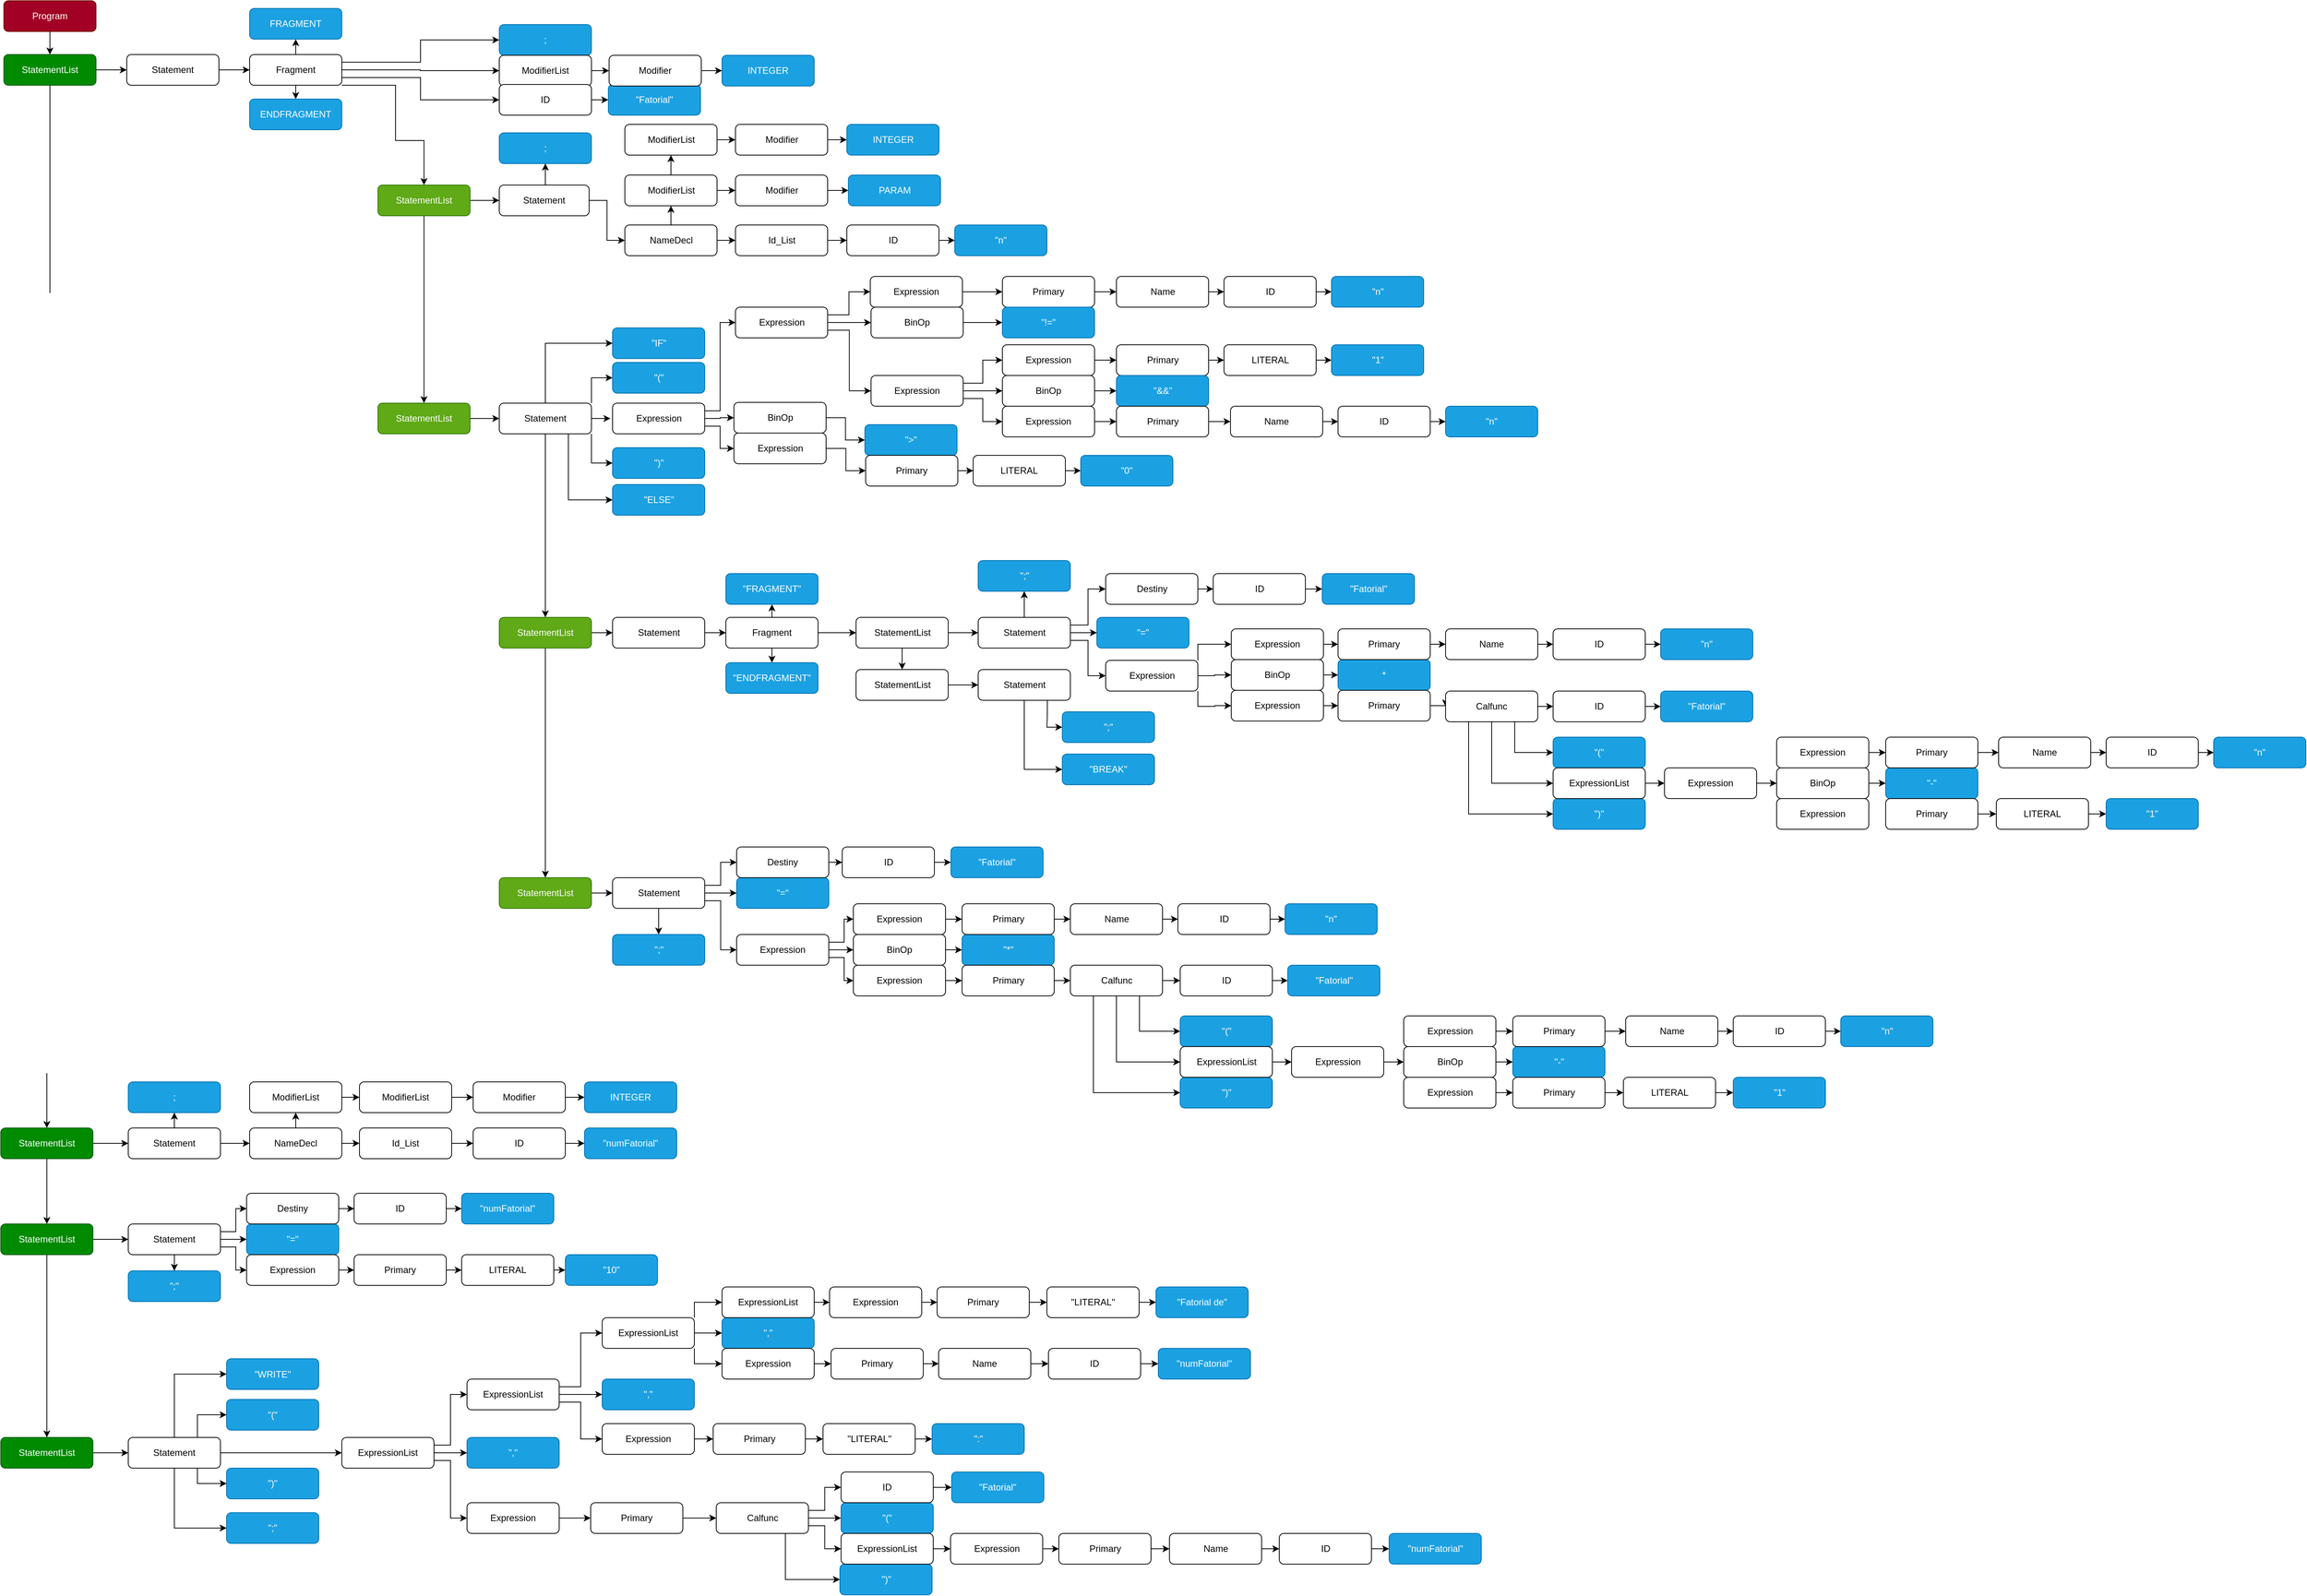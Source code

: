<mxfile version="21.3.8" type="google">
  <diagram id="C5RBs43oDa-KdzZeNtuy" name="Page-1">
    <mxGraphModel grid="0" page="0" gridSize="10" guides="1" tooltips="1" connect="1" arrows="1" fold="1" pageScale="1" pageWidth="827" pageHeight="1169" math="0" shadow="0">
      <root>
        <mxCell id="WIyWlLk6GJQsqaUBKTNV-0" />
        <mxCell id="WIyWlLk6GJQsqaUBKTNV-1" parent="WIyWlLk6GJQsqaUBKTNV-0" />
        <mxCell id="DvYviI5u5Ijabw_hEUCR-1" style="edgeStyle=orthogonalEdgeStyle;rounded=0;orthogonalLoop=1;jettySize=auto;html=1;exitX=0.5;exitY=1;exitDx=0;exitDy=0;entryX=0.5;entryY=0;entryDx=0;entryDy=0;" edge="1" parent="WIyWlLk6GJQsqaUBKTNV-1" source="WIyWlLk6GJQsqaUBKTNV-3" target="O5qcWpgSKs4IgxdbwhYX-0">
          <mxGeometry relative="1" as="geometry" />
        </mxCell>
        <mxCell id="WIyWlLk6GJQsqaUBKTNV-3" value="Program" style="rounded=1;whiteSpace=wrap;html=1;fontSize=12;glass=0;strokeWidth=1;shadow=0;fillColor=#a20025;fontColor=#ffffff;strokeColor=#6F0000;" vertex="1" parent="WIyWlLk6GJQsqaUBKTNV-1">
          <mxGeometry x="50" y="20" width="120" height="40" as="geometry" />
        </mxCell>
        <mxCell id="O5qcWpgSKs4IgxdbwhYX-10" value="" style="edgeStyle=orthogonalEdgeStyle;rounded=0;orthogonalLoop=1;jettySize=auto;html=1;" edge="1" parent="WIyWlLk6GJQsqaUBKTNV-1" source="O5qcWpgSKs4IgxdbwhYX-0" target="O5qcWpgSKs4IgxdbwhYX-9">
          <mxGeometry relative="1" as="geometry" />
        </mxCell>
        <mxCell id="0E-LU-rpmm0SCRFe6F6l-116" style="edgeStyle=orthogonalEdgeStyle;rounded=0;orthogonalLoop=1;jettySize=auto;html=1;exitX=0.5;exitY=1;exitDx=0;exitDy=0;entryX=0.5;entryY=0;entryDx=0;entryDy=0;" edge="1" parent="WIyWlLk6GJQsqaUBKTNV-1" source="O5qcWpgSKs4IgxdbwhYX-0" target="O5qcWpgSKs4IgxdbwhYX-467">
          <mxGeometry relative="1" as="geometry" />
        </mxCell>
        <mxCell id="O5qcWpgSKs4IgxdbwhYX-0" value="StatementList" style="rounded=1;whiteSpace=wrap;html=1;fontSize=12;glass=0;strokeWidth=1;shadow=0;fillColor=#008a00;fontColor=#ffffff;strokeColor=#005700;" vertex="1" parent="WIyWlLk6GJQsqaUBKTNV-1">
          <mxGeometry x="50" y="90" width="120" height="40" as="geometry" />
        </mxCell>
        <mxCell id="O5qcWpgSKs4IgxdbwhYX-1" value="FRAGMENT" style="rounded=1;whiteSpace=wrap;html=1;fontSize=12;glass=0;strokeWidth=1;shadow=0;fillColor=#1ba1e2;fontColor=#ffffff;strokeColor=#006EAF;" vertex="1" parent="WIyWlLk6GJQsqaUBKTNV-1">
          <mxGeometry x="370" y="30" width="120" height="40" as="geometry" />
        </mxCell>
        <mxCell id="O5qcWpgSKs4IgxdbwhYX-2" value="INTEGER" style="rounded=1;whiteSpace=wrap;html=1;fontSize=12;glass=0;strokeWidth=1;shadow=0;fillColor=#1ba1e2;fontColor=#ffffff;strokeColor=#006EAF;" vertex="1" parent="WIyWlLk6GJQsqaUBKTNV-1">
          <mxGeometry x="985" y="91" width="120" height="40" as="geometry" />
        </mxCell>
        <mxCell id="O5qcWpgSKs4IgxdbwhYX-5" value="&quot;Fatorial&quot;" style="rounded=1;whiteSpace=wrap;html=1;fontSize=12;glass=0;strokeWidth=1;shadow=0;fillColor=#1ba1e2;fontColor=#ffffff;strokeColor=#006EAF;" vertex="1" parent="WIyWlLk6GJQsqaUBKTNV-1">
          <mxGeometry x="837" y="129" width="120" height="40" as="geometry" />
        </mxCell>
        <mxCell id="O5qcWpgSKs4IgxdbwhYX-6" value=";" style="rounded=1;whiteSpace=wrap;html=1;fontSize=12;glass=0;strokeWidth=1;shadow=0;fillColor=#1ba1e2;fontColor=#ffffff;strokeColor=#006EAF;" vertex="1" parent="WIyWlLk6GJQsqaUBKTNV-1">
          <mxGeometry x="695" y="51" width="120" height="40" as="geometry" />
        </mxCell>
        <mxCell id="O5qcWpgSKs4IgxdbwhYX-7" value="INTEGER" style="rounded=1;whiteSpace=wrap;html=1;fontSize=12;glass=0;strokeWidth=1;shadow=0;fillColor=#1ba1e2;fontColor=#ffffff;strokeColor=#006EAF;" vertex="1" parent="WIyWlLk6GJQsqaUBKTNV-1">
          <mxGeometry x="1147.5" y="181" width="120" height="40" as="geometry" />
        </mxCell>
        <mxCell id="O5qcWpgSKs4IgxdbwhYX-8" value="PARAM" style="rounded=1;whiteSpace=wrap;html=1;fontSize=12;glass=0;strokeWidth=1;shadow=0;fillColor=#1ba1e2;fontColor=#ffffff;strokeColor=#006EAF;" vertex="1" parent="WIyWlLk6GJQsqaUBKTNV-1">
          <mxGeometry x="1149.5" y="247" width="120" height="40" as="geometry" />
        </mxCell>
        <mxCell id="O5qcWpgSKs4IgxdbwhYX-12" value="" style="edgeStyle=orthogonalEdgeStyle;rounded=0;orthogonalLoop=1;jettySize=auto;html=1;" edge="1" parent="WIyWlLk6GJQsqaUBKTNV-1" source="O5qcWpgSKs4IgxdbwhYX-9" target="O5qcWpgSKs4IgxdbwhYX-11">
          <mxGeometry relative="1" as="geometry" />
        </mxCell>
        <mxCell id="O5qcWpgSKs4IgxdbwhYX-9" value="Statement" style="rounded=1;whiteSpace=wrap;html=1;fontSize=12;glass=0;strokeWidth=1;shadow=0;" vertex="1" parent="WIyWlLk6GJQsqaUBKTNV-1">
          <mxGeometry x="210" y="90" width="120" height="40" as="geometry" />
        </mxCell>
        <mxCell id="0E-LU-rpmm0SCRFe6F6l-74" style="edgeStyle=orthogonalEdgeStyle;rounded=0;orthogonalLoop=1;jettySize=auto;html=1;exitX=0.5;exitY=1;exitDx=0;exitDy=0;entryX=0.5;entryY=0;entryDx=0;entryDy=0;" edge="1" parent="WIyWlLk6GJQsqaUBKTNV-1" source="O5qcWpgSKs4IgxdbwhYX-11" target="O5qcWpgSKs4IgxdbwhYX-464">
          <mxGeometry relative="1" as="geometry" />
        </mxCell>
        <mxCell id="0E-LU-rpmm0SCRFe6F6l-75" style="edgeStyle=orthogonalEdgeStyle;rounded=0;orthogonalLoop=1;jettySize=auto;html=1;exitX=0.5;exitY=0;exitDx=0;exitDy=0;entryX=0.5;entryY=1;entryDx=0;entryDy=0;" edge="1" parent="WIyWlLk6GJQsqaUBKTNV-1" source="O5qcWpgSKs4IgxdbwhYX-11" target="O5qcWpgSKs4IgxdbwhYX-1">
          <mxGeometry relative="1" as="geometry" />
        </mxCell>
        <mxCell id="I1Nj4VJWrZhrebcEaoRm-1" style="edgeStyle=orthogonalEdgeStyle;rounded=0;orthogonalLoop=1;jettySize=auto;html=1;exitX=1;exitY=0.5;exitDx=0;exitDy=0;entryX=0;entryY=0.5;entryDx=0;entryDy=0;" edge="1" parent="WIyWlLk6GJQsqaUBKTNV-1" source="O5qcWpgSKs4IgxdbwhYX-11" target="O5qcWpgSKs4IgxdbwhYX-22">
          <mxGeometry relative="1" as="geometry" />
        </mxCell>
        <mxCell id="I1Nj4VJWrZhrebcEaoRm-2" style="edgeStyle=orthogonalEdgeStyle;rounded=0;orthogonalLoop=1;jettySize=auto;html=1;exitX=1;exitY=0.25;exitDx=0;exitDy=0;entryX=0;entryY=0.5;entryDx=0;entryDy=0;" edge="1" parent="WIyWlLk6GJQsqaUBKTNV-1" source="O5qcWpgSKs4IgxdbwhYX-11" target="O5qcWpgSKs4IgxdbwhYX-6">
          <mxGeometry relative="1" as="geometry" />
        </mxCell>
        <mxCell id="I1Nj4VJWrZhrebcEaoRm-5" style="edgeStyle=orthogonalEdgeStyle;rounded=0;orthogonalLoop=1;jettySize=auto;html=1;exitX=1;exitY=1;exitDx=0;exitDy=0;entryX=0.5;entryY=0;entryDx=0;entryDy=0;" edge="1" parent="WIyWlLk6GJQsqaUBKTNV-1" source="O5qcWpgSKs4IgxdbwhYX-11" target="0E-LU-rpmm0SCRFe6F6l-147">
          <mxGeometry relative="1" as="geometry">
            <Array as="points">
              <mxPoint x="560" y="130" />
              <mxPoint x="560" y="202" />
              <mxPoint x="597" y="202" />
            </Array>
          </mxGeometry>
        </mxCell>
        <mxCell id="H8Ah17rOPp0xhHTF8w0b-0" style="edgeStyle=orthogonalEdgeStyle;rounded=0;orthogonalLoop=1;jettySize=auto;html=1;exitX=1;exitY=0.75;exitDx=0;exitDy=0;entryX=0;entryY=0.5;entryDx=0;entryDy=0;" edge="1" parent="WIyWlLk6GJQsqaUBKTNV-1" source="O5qcWpgSKs4IgxdbwhYX-11" target="O5qcWpgSKs4IgxdbwhYX-32">
          <mxGeometry relative="1" as="geometry" />
        </mxCell>
        <mxCell id="O5qcWpgSKs4IgxdbwhYX-11" value="Fragment" style="rounded=1;whiteSpace=wrap;html=1;fontSize=12;glass=0;strokeWidth=1;shadow=0;" vertex="1" parent="WIyWlLk6GJQsqaUBKTNV-1">
          <mxGeometry x="370" y="90" width="120" height="40" as="geometry" />
        </mxCell>
        <mxCell id="ldYcaAWZmEQxY9UOJAQg-50" style="edgeStyle=orthogonalEdgeStyle;rounded=0;orthogonalLoop=1;jettySize=auto;html=1;exitX=1;exitY=0.5;exitDx=0;exitDy=0;entryX=0;entryY=0.5;entryDx=0;entryDy=0;" edge="1" parent="WIyWlLk6GJQsqaUBKTNV-1" source="O5qcWpgSKs4IgxdbwhYX-22" target="O5qcWpgSKs4IgxdbwhYX-26">
          <mxGeometry relative="1" as="geometry" />
        </mxCell>
        <mxCell id="O5qcWpgSKs4IgxdbwhYX-22" value="ModifierList" style="rounded=1;whiteSpace=wrap;html=1;fontSize=12;glass=0;strokeWidth=1;shadow=0;" vertex="1" parent="WIyWlLk6GJQsqaUBKTNV-1">
          <mxGeometry x="695" y="91" width="120" height="40" as="geometry" />
        </mxCell>
        <mxCell id="O5qcWpgSKs4IgxdbwhYX-28" style="edgeStyle=orthogonalEdgeStyle;rounded=0;orthogonalLoop=1;jettySize=auto;html=1;exitX=1;exitY=0.5;exitDx=0;exitDy=0;entryX=0;entryY=0.5;entryDx=0;entryDy=0;" edge="1" parent="WIyWlLk6GJQsqaUBKTNV-1" source="O5qcWpgSKs4IgxdbwhYX-26" target="O5qcWpgSKs4IgxdbwhYX-2">
          <mxGeometry relative="1" as="geometry" />
        </mxCell>
        <mxCell id="O5qcWpgSKs4IgxdbwhYX-26" value="Modifier" style="rounded=1;whiteSpace=wrap;html=1;fontSize=12;glass=0;strokeWidth=1;shadow=0;" vertex="1" parent="WIyWlLk6GJQsqaUBKTNV-1">
          <mxGeometry x="838" y="91" width="120" height="40" as="geometry" />
        </mxCell>
        <mxCell id="O5qcWpgSKs4IgxdbwhYX-34" style="edgeStyle=orthogonalEdgeStyle;rounded=0;orthogonalLoop=1;jettySize=auto;html=1;exitX=1;exitY=0.5;exitDx=0;exitDy=0;entryX=0;entryY=0.5;entryDx=0;entryDy=0;" edge="1" parent="WIyWlLk6GJQsqaUBKTNV-1" source="O5qcWpgSKs4IgxdbwhYX-32" target="O5qcWpgSKs4IgxdbwhYX-5">
          <mxGeometry relative="1" as="geometry" />
        </mxCell>
        <mxCell id="O5qcWpgSKs4IgxdbwhYX-32" value="ID" style="rounded=1;whiteSpace=wrap;html=1;fontSize=12;glass=0;strokeWidth=1;shadow=0;" vertex="1" parent="WIyWlLk6GJQsqaUBKTNV-1">
          <mxGeometry x="695" y="129" width="120" height="40" as="geometry" />
        </mxCell>
        <mxCell id="O5qcWpgSKs4IgxdbwhYX-36" value="&quot;n&quot;" style="rounded=1;whiteSpace=wrap;html=1;fontSize=12;glass=0;strokeWidth=1;shadow=0;fillColor=#1ba1e2;fontColor=#ffffff;strokeColor=#006EAF;" vertex="1" parent="WIyWlLk6GJQsqaUBKTNV-1">
          <mxGeometry x="1288" y="312" width="120" height="40" as="geometry" />
        </mxCell>
        <mxCell id="O5qcWpgSKs4IgxdbwhYX-38" value=";" style="rounded=1;whiteSpace=wrap;html=1;fontSize=12;glass=0;strokeWidth=1;shadow=0;fillColor=#1ba1e2;fontColor=#ffffff;strokeColor=#006EAF;" vertex="1" parent="WIyWlLk6GJQsqaUBKTNV-1">
          <mxGeometry x="695" y="192" width="120" height="40" as="geometry" />
        </mxCell>
        <mxCell id="0E-LU-rpmm0SCRFe6F6l-8" style="edgeStyle=orthogonalEdgeStyle;rounded=0;orthogonalLoop=1;jettySize=auto;html=1;exitX=1;exitY=0.5;exitDx=0;exitDy=0;entryX=0;entryY=0.5;entryDx=0;entryDy=0;" edge="1" parent="WIyWlLk6GJQsqaUBKTNV-1" source="O5qcWpgSKs4IgxdbwhYX-39" target="O5qcWpgSKs4IgxdbwhYX-42">
          <mxGeometry relative="1" as="geometry" />
        </mxCell>
        <mxCell id="0E-LU-rpmm0SCRFe6F6l-14" style="edgeStyle=orthogonalEdgeStyle;rounded=0;orthogonalLoop=1;jettySize=auto;html=1;exitX=0.5;exitY=0;exitDx=0;exitDy=0;entryX=0.5;entryY=1;entryDx=0;entryDy=0;" edge="1" parent="WIyWlLk6GJQsqaUBKTNV-1" source="O5qcWpgSKs4IgxdbwhYX-39" target="O5qcWpgSKs4IgxdbwhYX-38">
          <mxGeometry relative="1" as="geometry" />
        </mxCell>
        <mxCell id="O5qcWpgSKs4IgxdbwhYX-39" value="Statement" style="rounded=1;whiteSpace=wrap;html=1;fontSize=12;glass=0;strokeWidth=1;shadow=0;" vertex="1" parent="WIyWlLk6GJQsqaUBKTNV-1">
          <mxGeometry x="695" y="260" width="117" height="40" as="geometry" />
        </mxCell>
        <mxCell id="O5qcWpgSKs4IgxdbwhYX-45" value="" style="edgeStyle=orthogonalEdgeStyle;rounded=0;orthogonalLoop=1;jettySize=auto;html=1;" edge="1" parent="WIyWlLk6GJQsqaUBKTNV-1" source="O5qcWpgSKs4IgxdbwhYX-42" target="O5qcWpgSKs4IgxdbwhYX-44">
          <mxGeometry relative="1" as="geometry" />
        </mxCell>
        <mxCell id="0E-LU-rpmm0SCRFe6F6l-12" style="edgeStyle=orthogonalEdgeStyle;rounded=0;orthogonalLoop=1;jettySize=auto;html=1;exitX=0.5;exitY=0;exitDx=0;exitDy=0;entryX=0.5;entryY=1;entryDx=0;entryDy=0;" edge="1" parent="WIyWlLk6GJQsqaUBKTNV-1" source="O5qcWpgSKs4IgxdbwhYX-42" target="O5qcWpgSKs4IgxdbwhYX-49">
          <mxGeometry relative="1" as="geometry" />
        </mxCell>
        <mxCell id="O5qcWpgSKs4IgxdbwhYX-42" value="NameDecl" style="rounded=1;whiteSpace=wrap;html=1;fontSize=12;glass=0;strokeWidth=1;shadow=0;" vertex="1" parent="WIyWlLk6GJQsqaUBKTNV-1">
          <mxGeometry x="858.5" y="312" width="120" height="40" as="geometry" />
        </mxCell>
        <mxCell id="0E-LU-rpmm0SCRFe6F6l-9" style="edgeStyle=orthogonalEdgeStyle;rounded=0;orthogonalLoop=1;jettySize=auto;html=1;exitX=1;exitY=0.5;exitDx=0;exitDy=0;entryX=0;entryY=0.5;entryDx=0;entryDy=0;" edge="1" parent="WIyWlLk6GJQsqaUBKTNV-1" source="O5qcWpgSKs4IgxdbwhYX-44" target="O5qcWpgSKs4IgxdbwhYX-55">
          <mxGeometry relative="1" as="geometry" />
        </mxCell>
        <mxCell id="O5qcWpgSKs4IgxdbwhYX-44" value="Id_List" style="rounded=1;whiteSpace=wrap;html=1;fontSize=12;glass=0;strokeWidth=1;shadow=0;" vertex="1" parent="WIyWlLk6GJQsqaUBKTNV-1">
          <mxGeometry x="1002.5" y="312" width="120" height="40" as="geometry" />
        </mxCell>
        <mxCell id="O5qcWpgSKs4IgxdbwhYX-62" style="edgeStyle=orthogonalEdgeStyle;rounded=0;orthogonalLoop=1;jettySize=auto;html=1;exitX=1;exitY=0.5;exitDx=0;exitDy=0;entryX=0;entryY=0.5;entryDx=0;entryDy=0;" edge="1" parent="WIyWlLk6GJQsqaUBKTNV-1" source="O5qcWpgSKs4IgxdbwhYX-49" target="O5qcWpgSKs4IgxdbwhYX-51">
          <mxGeometry relative="1" as="geometry" />
        </mxCell>
        <mxCell id="0E-LU-rpmm0SCRFe6F6l-13" style="edgeStyle=orthogonalEdgeStyle;rounded=0;orthogonalLoop=1;jettySize=auto;html=1;exitX=0.5;exitY=0;exitDx=0;exitDy=0;" edge="1" parent="WIyWlLk6GJQsqaUBKTNV-1" source="O5qcWpgSKs4IgxdbwhYX-49" target="O5qcWpgSKs4IgxdbwhYX-53">
          <mxGeometry relative="1" as="geometry" />
        </mxCell>
        <mxCell id="O5qcWpgSKs4IgxdbwhYX-49" value="ModifierList" style="rounded=1;whiteSpace=wrap;html=1;fontSize=12;glass=0;strokeWidth=1;shadow=0;" vertex="1" parent="WIyWlLk6GJQsqaUBKTNV-1">
          <mxGeometry x="858.5" y="247" width="120" height="40" as="geometry" />
        </mxCell>
        <mxCell id="0E-LU-rpmm0SCRFe6F6l-11" style="edgeStyle=orthogonalEdgeStyle;rounded=0;orthogonalLoop=1;jettySize=auto;html=1;exitX=1;exitY=0.5;exitDx=0;exitDy=0;entryX=0;entryY=0.5;entryDx=0;entryDy=0;" edge="1" parent="WIyWlLk6GJQsqaUBKTNV-1" source="O5qcWpgSKs4IgxdbwhYX-51" target="O5qcWpgSKs4IgxdbwhYX-8">
          <mxGeometry relative="1" as="geometry" />
        </mxCell>
        <mxCell id="O5qcWpgSKs4IgxdbwhYX-51" value="Modifier" style="rounded=1;whiteSpace=wrap;html=1;fontSize=12;glass=0;strokeWidth=1;shadow=0;" vertex="1" parent="WIyWlLk6GJQsqaUBKTNV-1">
          <mxGeometry x="1002.5" y="247" width="120" height="40" as="geometry" />
        </mxCell>
        <mxCell id="O5qcWpgSKs4IgxdbwhYX-60" value="" style="edgeStyle=orthogonalEdgeStyle;rounded=0;orthogonalLoop=1;jettySize=auto;html=1;" edge="1" parent="WIyWlLk6GJQsqaUBKTNV-1" source="O5qcWpgSKs4IgxdbwhYX-53" target="O5qcWpgSKs4IgxdbwhYX-59">
          <mxGeometry relative="1" as="geometry" />
        </mxCell>
        <mxCell id="O5qcWpgSKs4IgxdbwhYX-53" value="ModifierList" style="rounded=1;whiteSpace=wrap;html=1;fontSize=12;glass=0;strokeWidth=1;shadow=0;" vertex="1" parent="WIyWlLk6GJQsqaUBKTNV-1">
          <mxGeometry x="858.5" y="181" width="120" height="40" as="geometry" />
        </mxCell>
        <mxCell id="0E-LU-rpmm0SCRFe6F6l-25" style="edgeStyle=orthogonalEdgeStyle;rounded=0;orthogonalLoop=1;jettySize=auto;html=1;exitX=1;exitY=0.5;exitDx=0;exitDy=0;entryX=0;entryY=0.5;entryDx=0;entryDy=0;" edge="1" parent="WIyWlLk6GJQsqaUBKTNV-1" source="O5qcWpgSKs4IgxdbwhYX-55" target="O5qcWpgSKs4IgxdbwhYX-36">
          <mxGeometry relative="1" as="geometry" />
        </mxCell>
        <mxCell id="O5qcWpgSKs4IgxdbwhYX-55" value="ID" style="rounded=1;whiteSpace=wrap;html=1;fontSize=12;glass=0;strokeWidth=1;shadow=0;" vertex="1" parent="WIyWlLk6GJQsqaUBKTNV-1">
          <mxGeometry x="1147.5" y="312" width="120" height="40" as="geometry" />
        </mxCell>
        <mxCell id="O5qcWpgSKs4IgxdbwhYX-61" style="edgeStyle=orthogonalEdgeStyle;rounded=0;orthogonalLoop=1;jettySize=auto;html=1;exitX=1;exitY=0.5;exitDx=0;exitDy=0;entryX=0;entryY=0.5;entryDx=0;entryDy=0;" edge="1" parent="WIyWlLk6GJQsqaUBKTNV-1" source="O5qcWpgSKs4IgxdbwhYX-59" target="O5qcWpgSKs4IgxdbwhYX-7">
          <mxGeometry relative="1" as="geometry" />
        </mxCell>
        <mxCell id="O5qcWpgSKs4IgxdbwhYX-59" value="Modifier" style="rounded=1;whiteSpace=wrap;html=1;fontSize=12;glass=0;strokeWidth=1;shadow=0;" vertex="1" parent="WIyWlLk6GJQsqaUBKTNV-1">
          <mxGeometry x="1002.5" y="181" width="120" height="40" as="geometry" />
        </mxCell>
        <mxCell id="O5qcWpgSKs4IgxdbwhYX-64" value="&quot;IF&quot;" style="rounded=1;whiteSpace=wrap;html=1;fontSize=12;glass=0;strokeWidth=1;shadow=0;fillColor=#1ba1e2;fontColor=#ffffff;strokeColor=#006EAF;" vertex="1" parent="WIyWlLk6GJQsqaUBKTNV-1">
          <mxGeometry x="842.5" y="446" width="120" height="40" as="geometry" />
        </mxCell>
        <mxCell id="O5qcWpgSKs4IgxdbwhYX-65" value="&quot;(&quot;" style="rounded=1;whiteSpace=wrap;html=1;fontSize=12;glass=0;strokeWidth=1;shadow=0;fillColor=#1ba1e2;fontColor=#ffffff;strokeColor=#006EAF;" vertex="1" parent="WIyWlLk6GJQsqaUBKTNV-1">
          <mxGeometry x="842.5" y="491" width="120" height="40" as="geometry" />
        </mxCell>
        <mxCell id="O5qcWpgSKs4IgxdbwhYX-69" value="&quot;;&quot;" style="rounded=1;whiteSpace=wrap;html=1;fontSize=12;glass=0;strokeWidth=1;shadow=0;fillColor=#1ba1e2;fontColor=#ffffff;strokeColor=#006EAF;" vertex="1" parent="WIyWlLk6GJQsqaUBKTNV-1">
          <mxGeometry x="1318.5" y="749" width="120" height="40" as="geometry" />
        </mxCell>
        <mxCell id="O5qcWpgSKs4IgxdbwhYX-74" value="&quot;)&quot;" style="rounded=1;whiteSpace=wrap;html=1;fontSize=12;glass=0;strokeWidth=1;shadow=0;fillColor=#1ba1e2;fontColor=#ffffff;strokeColor=#006EAF;" vertex="1" parent="WIyWlLk6GJQsqaUBKTNV-1">
          <mxGeometry x="842.5" y="602" width="120" height="40" as="geometry" />
        </mxCell>
        <mxCell id="0E-LU-rpmm0SCRFe6F6l-56" style="edgeStyle=orthogonalEdgeStyle;rounded=0;orthogonalLoop=1;jettySize=auto;html=1;exitX=0.5;exitY=1;exitDx=0;exitDy=0;" edge="1" parent="WIyWlLk6GJQsqaUBKTNV-1" source="O5qcWpgSKs4IgxdbwhYX-75">
          <mxGeometry relative="1" as="geometry">
            <mxPoint x="1067.537" y="787" as="targetPoint" />
          </mxGeometry>
        </mxCell>
        <mxCell id="O5qcWpgSKs4IgxdbwhYX-75" value="&quot;FRAGMENT&quot;" style="rounded=1;whiteSpace=wrap;html=1;fontSize=12;glass=0;strokeWidth=1;shadow=0;fillColor=#1ba1e2;fontColor=#ffffff;strokeColor=#006EAF;" vertex="1" parent="WIyWlLk6GJQsqaUBKTNV-1">
          <mxGeometry x="990" y="766" width="120" height="40" as="geometry" />
        </mxCell>
        <mxCell id="0E-LU-rpmm0SCRFe6F6l-17" style="edgeStyle=orthogonalEdgeStyle;rounded=0;orthogonalLoop=1;jettySize=auto;html=1;exitX=0.5;exitY=0;exitDx=0;exitDy=0;entryX=0;entryY=0.5;entryDx=0;entryDy=0;" edge="1" parent="WIyWlLk6GJQsqaUBKTNV-1" source="O5qcWpgSKs4IgxdbwhYX-76" target="O5qcWpgSKs4IgxdbwhYX-64">
          <mxGeometry relative="1" as="geometry" />
        </mxCell>
        <mxCell id="0E-LU-rpmm0SCRFe6F6l-41" style="edgeStyle=orthogonalEdgeStyle;rounded=0;orthogonalLoop=1;jettySize=auto;html=1;exitX=1;exitY=0.5;exitDx=0;exitDy=0;entryX=-0.023;entryY=0.513;entryDx=0;entryDy=0;entryPerimeter=0;" edge="1" parent="WIyWlLk6GJQsqaUBKTNV-1" source="O5qcWpgSKs4IgxdbwhYX-76" target="O5qcWpgSKs4IgxdbwhYX-87">
          <mxGeometry relative="1" as="geometry" />
        </mxCell>
        <mxCell id="0E-LU-rpmm0SCRFe6F6l-42" style="edgeStyle=orthogonalEdgeStyle;rounded=0;orthogonalLoop=1;jettySize=auto;html=1;exitX=1;exitY=1;exitDx=0;exitDy=0;entryX=0;entryY=0.5;entryDx=0;entryDy=0;" edge="1" parent="WIyWlLk6GJQsqaUBKTNV-1" source="O5qcWpgSKs4IgxdbwhYX-76" target="O5qcWpgSKs4IgxdbwhYX-74">
          <mxGeometry relative="1" as="geometry" />
        </mxCell>
        <mxCell id="0E-LU-rpmm0SCRFe6F6l-43" style="edgeStyle=orthogonalEdgeStyle;rounded=0;orthogonalLoop=1;jettySize=auto;html=1;exitX=1;exitY=0;exitDx=0;exitDy=0;entryX=0;entryY=0.5;entryDx=0;entryDy=0;" edge="1" parent="WIyWlLk6GJQsqaUBKTNV-1" source="O5qcWpgSKs4IgxdbwhYX-76" target="O5qcWpgSKs4IgxdbwhYX-65">
          <mxGeometry relative="1" as="geometry" />
        </mxCell>
        <mxCell id="0E-LU-rpmm0SCRFe6F6l-44" style="edgeStyle=orthogonalEdgeStyle;rounded=0;orthogonalLoop=1;jettySize=auto;html=1;exitX=0.75;exitY=1;exitDx=0;exitDy=0;entryX=0;entryY=0.5;entryDx=0;entryDy=0;" edge="1" parent="WIyWlLk6GJQsqaUBKTNV-1" source="O5qcWpgSKs4IgxdbwhYX-76" target="O5qcWpgSKs4IgxdbwhYX-309">
          <mxGeometry relative="1" as="geometry" />
        </mxCell>
        <mxCell id="Zxj47xlA75A2O7vvZq-7-2" value="" style="edgeStyle=orthogonalEdgeStyle;rounded=0;orthogonalLoop=1;jettySize=auto;html=1;" edge="1" parent="WIyWlLk6GJQsqaUBKTNV-1" source="O5qcWpgSKs4IgxdbwhYX-76" target="Zxj47xlA75A2O7vvZq-7-1">
          <mxGeometry relative="1" as="geometry" />
        </mxCell>
        <mxCell id="O5qcWpgSKs4IgxdbwhYX-76" value="Statement" style="rounded=1;whiteSpace=wrap;html=1;fontSize=12;glass=0;strokeWidth=1;shadow=0;" vertex="1" parent="WIyWlLk6GJQsqaUBKTNV-1">
          <mxGeometry x="695" y="544" width="120" height="40" as="geometry" />
        </mxCell>
        <mxCell id="O5qcWpgSKs4IgxdbwhYX-92" style="edgeStyle=orthogonalEdgeStyle;rounded=0;orthogonalLoop=1;jettySize=auto;html=1;exitX=1;exitY=0.5;exitDx=0;exitDy=0;" edge="1" parent="WIyWlLk6GJQsqaUBKTNV-1" source="O5qcWpgSKs4IgxdbwhYX-87" target="O5qcWpgSKs4IgxdbwhYX-91">
          <mxGeometry relative="1" as="geometry" />
        </mxCell>
        <mxCell id="0E-LU-rpmm0SCRFe6F6l-29" style="edgeStyle=orthogonalEdgeStyle;rounded=0;orthogonalLoop=1;jettySize=auto;html=1;exitX=1;exitY=0.75;exitDx=0;exitDy=0;entryX=0;entryY=0.5;entryDx=0;entryDy=0;" edge="1" parent="WIyWlLk6GJQsqaUBKTNV-1" source="O5qcWpgSKs4IgxdbwhYX-87" target="O5qcWpgSKs4IgxdbwhYX-93">
          <mxGeometry relative="1" as="geometry" />
        </mxCell>
        <mxCell id="0E-LU-rpmm0SCRFe6F6l-30" style="edgeStyle=orthogonalEdgeStyle;rounded=0;orthogonalLoop=1;jettySize=auto;html=1;exitX=1;exitY=0.25;exitDx=0;exitDy=0;entryX=0;entryY=0.5;entryDx=0;entryDy=0;" edge="1" parent="WIyWlLk6GJQsqaUBKTNV-1" source="O5qcWpgSKs4IgxdbwhYX-87" target="O5qcWpgSKs4IgxdbwhYX-89">
          <mxGeometry relative="1" as="geometry" />
        </mxCell>
        <mxCell id="O5qcWpgSKs4IgxdbwhYX-87" value="Expression" style="rounded=1;whiteSpace=wrap;html=1;fontSize=12;glass=0;strokeWidth=1;shadow=0;" vertex="1" parent="WIyWlLk6GJQsqaUBKTNV-1">
          <mxGeometry x="842.5" y="544" width="120" height="40" as="geometry" />
        </mxCell>
        <mxCell id="ldYcaAWZmEQxY9UOJAQg-19" style="edgeStyle=orthogonalEdgeStyle;rounded=0;orthogonalLoop=1;jettySize=auto;html=1;exitX=1;exitY=0.25;exitDx=0;exitDy=0;entryX=0;entryY=0.5;entryDx=0;entryDy=0;" edge="1" parent="WIyWlLk6GJQsqaUBKTNV-1" source="O5qcWpgSKs4IgxdbwhYX-89" target="ldYcaAWZmEQxY9UOJAQg-1">
          <mxGeometry relative="1" as="geometry" />
        </mxCell>
        <mxCell id="ldYcaAWZmEQxY9UOJAQg-20" style="edgeStyle=orthogonalEdgeStyle;rounded=0;orthogonalLoop=1;jettySize=auto;html=1;exitX=1;exitY=0.5;exitDx=0;exitDy=0;entryX=0;entryY=0.5;entryDx=0;entryDy=0;" edge="1" parent="WIyWlLk6GJQsqaUBKTNV-1" source="O5qcWpgSKs4IgxdbwhYX-89" target="ldYcaAWZmEQxY9UOJAQg-3">
          <mxGeometry relative="1" as="geometry" />
        </mxCell>
        <mxCell id="ldYcaAWZmEQxY9UOJAQg-33" style="edgeStyle=orthogonalEdgeStyle;rounded=0;orthogonalLoop=1;jettySize=auto;html=1;exitX=1;exitY=0.75;exitDx=0;exitDy=0;entryX=0;entryY=0.5;entryDx=0;entryDy=0;" edge="1" parent="WIyWlLk6GJQsqaUBKTNV-1" source="O5qcWpgSKs4IgxdbwhYX-89" target="ldYcaAWZmEQxY9UOJAQg-12">
          <mxGeometry relative="1" as="geometry" />
        </mxCell>
        <mxCell id="O5qcWpgSKs4IgxdbwhYX-89" value="Expression" style="rounded=1;whiteSpace=wrap;html=1;fontSize=12;glass=0;strokeWidth=1;shadow=0;" vertex="1" parent="WIyWlLk6GJQsqaUBKTNV-1">
          <mxGeometry x="1002.5" y="419" width="120" height="40" as="geometry" />
        </mxCell>
        <mxCell id="MsqvOlsJMTI6k4EGRhwS-0" style="edgeStyle=orthogonalEdgeStyle;rounded=0;orthogonalLoop=1;jettySize=auto;html=1;exitX=1;exitY=0.5;exitDx=0;exitDy=0;entryX=0;entryY=0.5;entryDx=0;entryDy=0;" edge="1" parent="WIyWlLk6GJQsqaUBKTNV-1" source="O5qcWpgSKs4IgxdbwhYX-91" target="hoxSKYSqC14O6qdJ_4Br-30">
          <mxGeometry relative="1" as="geometry" />
        </mxCell>
        <mxCell id="O5qcWpgSKs4IgxdbwhYX-91" value="BinOp" style="rounded=1;whiteSpace=wrap;html=1;fontSize=12;glass=0;strokeWidth=1;shadow=0;" vertex="1" parent="WIyWlLk6GJQsqaUBKTNV-1">
          <mxGeometry x="1000.5" y="543" width="120" height="40" as="geometry" />
        </mxCell>
        <mxCell id="MsqvOlsJMTI6k4EGRhwS-1" style="edgeStyle=orthogonalEdgeStyle;rounded=0;orthogonalLoop=1;jettySize=auto;html=1;exitX=1;exitY=0.5;exitDx=0;exitDy=0;entryX=0;entryY=0.5;entryDx=0;entryDy=0;" edge="1" parent="WIyWlLk6GJQsqaUBKTNV-1" source="O5qcWpgSKs4IgxdbwhYX-93" target="hoxSKYSqC14O6qdJ_4Br-33">
          <mxGeometry relative="1" as="geometry" />
        </mxCell>
        <mxCell id="O5qcWpgSKs4IgxdbwhYX-93" value="Expression" style="rounded=1;whiteSpace=wrap;html=1;fontSize=12;glass=0;strokeWidth=1;shadow=0;" vertex="1" parent="WIyWlLk6GJQsqaUBKTNV-1">
          <mxGeometry x="1000.5" y="583" width="120" height="40" as="geometry" />
        </mxCell>
        <mxCell id="0E-LU-rpmm0SCRFe6F6l-53" style="edgeStyle=orthogonalEdgeStyle;rounded=0;orthogonalLoop=1;jettySize=auto;html=1;exitX=1;exitY=0.5;exitDx=0;exitDy=0;entryX=0;entryY=0.5;entryDx=0;entryDy=0;" edge="1" parent="WIyWlLk6GJQsqaUBKTNV-1" source="O5qcWpgSKs4IgxdbwhYX-183" target="O5qcWpgSKs4IgxdbwhYX-185">
          <mxGeometry relative="1" as="geometry" />
        </mxCell>
        <mxCell id="O5qcWpgSKs4IgxdbwhYX-183" value="Statement" style="rounded=1;whiteSpace=wrap;html=1;fontSize=12;glass=0;strokeWidth=1;shadow=0;" vertex="1" parent="WIyWlLk6GJQsqaUBKTNV-1">
          <mxGeometry x="842.5" y="823" width="120" height="40" as="geometry" />
        </mxCell>
        <mxCell id="0E-LU-rpmm0SCRFe6F6l-51" style="edgeStyle=orthogonalEdgeStyle;rounded=0;orthogonalLoop=1;jettySize=auto;html=1;exitX=1;exitY=0.5;exitDx=0;exitDy=0;entryX=0;entryY=0.5;entryDx=0;entryDy=0;" edge="1" parent="WIyWlLk6GJQsqaUBKTNV-1" source="O5qcWpgSKs4IgxdbwhYX-185" target="O5qcWpgSKs4IgxdbwhYX-194">
          <mxGeometry relative="1" as="geometry" />
        </mxCell>
        <mxCell id="0E-LU-rpmm0SCRFe6F6l-54" style="edgeStyle=orthogonalEdgeStyle;rounded=0;orthogonalLoop=1;jettySize=auto;html=1;exitX=0.5;exitY=1;exitDx=0;exitDy=0;entryX=0.5;entryY=0;entryDx=0;entryDy=0;" edge="1" parent="WIyWlLk6GJQsqaUBKTNV-1" source="O5qcWpgSKs4IgxdbwhYX-185" target="O5qcWpgSKs4IgxdbwhYX-307">
          <mxGeometry relative="1" as="geometry" />
        </mxCell>
        <mxCell id="0E-LU-rpmm0SCRFe6F6l-57" style="edgeStyle=orthogonalEdgeStyle;rounded=0;orthogonalLoop=1;jettySize=auto;html=1;exitX=0.5;exitY=0;exitDx=0;exitDy=0;entryX=0.5;entryY=1;entryDx=0;entryDy=0;" edge="1" parent="WIyWlLk6GJQsqaUBKTNV-1" source="O5qcWpgSKs4IgxdbwhYX-185" target="O5qcWpgSKs4IgxdbwhYX-75">
          <mxGeometry relative="1" as="geometry" />
        </mxCell>
        <mxCell id="O5qcWpgSKs4IgxdbwhYX-185" value="Fragment" style="rounded=1;whiteSpace=wrap;html=1;fontSize=12;glass=0;strokeWidth=1;shadow=0;" vertex="1" parent="WIyWlLk6GJQsqaUBKTNV-1">
          <mxGeometry x="990" y="823" width="120" height="40" as="geometry" />
        </mxCell>
        <mxCell id="O5qcWpgSKs4IgxdbwhYX-209" value="" style="edgeStyle=orthogonalEdgeStyle;rounded=0;orthogonalLoop=1;jettySize=auto;html=1;" edge="1" parent="WIyWlLk6GJQsqaUBKTNV-1" source="O5qcWpgSKs4IgxdbwhYX-194" target="O5qcWpgSKs4IgxdbwhYX-208">
          <mxGeometry relative="1" as="geometry" />
        </mxCell>
        <mxCell id="0E-LU-rpmm0SCRFe6F6l-52" style="edgeStyle=orthogonalEdgeStyle;rounded=0;orthogonalLoop=1;jettySize=auto;html=1;exitX=0.5;exitY=1;exitDx=0;exitDy=0;entryX=0.5;entryY=0;entryDx=0;entryDy=0;" edge="1" parent="WIyWlLk6GJQsqaUBKTNV-1" source="O5qcWpgSKs4IgxdbwhYX-194" target="O5qcWpgSKs4IgxdbwhYX-298">
          <mxGeometry relative="1" as="geometry" />
        </mxCell>
        <mxCell id="O5qcWpgSKs4IgxdbwhYX-194" value="StatementList" style="rounded=1;whiteSpace=wrap;html=1;fontSize=12;glass=0;strokeWidth=1;shadow=0;" vertex="1" parent="WIyWlLk6GJQsqaUBKTNV-1">
          <mxGeometry x="1159.5" y="823" width="120" height="40" as="geometry" />
        </mxCell>
        <mxCell id="O5qcWpgSKs4IgxdbwhYX-197" value="&quot;Fatorial&quot;" style="rounded=1;whiteSpace=wrap;html=1;fontSize=12;glass=0;strokeWidth=1;shadow=0;fillColor=#1ba1e2;fontColor=#ffffff;strokeColor=#006EAF;" vertex="1" parent="WIyWlLk6GJQsqaUBKTNV-1">
          <mxGeometry x="1766.5" y="766" width="120" height="40" as="geometry" />
        </mxCell>
        <mxCell id="O5qcWpgSKs4IgxdbwhYX-198" value="&quot;=&quot;" style="rounded=1;whiteSpace=wrap;html=1;fontSize=12;glass=0;strokeWidth=1;shadow=0;fillColor=#1ba1e2;fontColor=#ffffff;strokeColor=#006EAF;" vertex="1" parent="WIyWlLk6GJQsqaUBKTNV-1">
          <mxGeometry x="1473" y="823" width="120" height="40" as="geometry" />
        </mxCell>
        <mxCell id="O5qcWpgSKs4IgxdbwhYX-199" value="&quot;n&quot;" style="rounded=1;whiteSpace=wrap;html=1;fontSize=12;glass=0;strokeWidth=1;shadow=0;fillColor=#1ba1e2;fontColor=#ffffff;strokeColor=#006EAF;" vertex="1" parent="WIyWlLk6GJQsqaUBKTNV-1">
          <mxGeometry x="2207" y="838" width="120" height="40" as="geometry" />
        </mxCell>
        <mxCell id="O5qcWpgSKs4IgxdbwhYX-200" value="*" style="rounded=1;whiteSpace=wrap;html=1;fontSize=12;glass=0;strokeWidth=1;shadow=0;fillColor=#1ba1e2;fontColor=#ffffff;strokeColor=#006EAF;" vertex="1" parent="WIyWlLk6GJQsqaUBKTNV-1">
          <mxGeometry x="1787" y="878" width="120" height="40" as="geometry" />
        </mxCell>
        <mxCell id="O5qcWpgSKs4IgxdbwhYX-201" value="&quot;Fatorial&quot;" style="rounded=1;whiteSpace=wrap;html=1;fontSize=12;glass=0;strokeWidth=1;shadow=0;fillColor=#1ba1e2;fontColor=#ffffff;strokeColor=#006EAF;" vertex="1" parent="WIyWlLk6GJQsqaUBKTNV-1">
          <mxGeometry x="2207" y="919" width="120" height="40" as="geometry" />
        </mxCell>
        <mxCell id="O5qcWpgSKs4IgxdbwhYX-202" value="&quot;(&quot;" style="rounded=1;whiteSpace=wrap;html=1;fontSize=12;glass=0;strokeWidth=1;shadow=0;fillColor=#1ba1e2;fontColor=#ffffff;strokeColor=#006EAF;" vertex="1" parent="WIyWlLk6GJQsqaUBKTNV-1">
          <mxGeometry x="2067" y="979" width="120" height="40" as="geometry" />
        </mxCell>
        <mxCell id="O5qcWpgSKs4IgxdbwhYX-203" value="&quot;n&quot;" style="rounded=1;whiteSpace=wrap;html=1;fontSize=12;glass=0;strokeWidth=1;shadow=0;fillColor=#1ba1e2;fontColor=#ffffff;strokeColor=#006EAF;" vertex="1" parent="WIyWlLk6GJQsqaUBKTNV-1">
          <mxGeometry x="2927" y="979" width="120" height="40" as="geometry" />
        </mxCell>
        <mxCell id="O5qcWpgSKs4IgxdbwhYX-204" value="&quot;-&quot;" style="rounded=1;whiteSpace=wrap;html=1;fontSize=12;glass=0;strokeWidth=1;shadow=0;fillColor=#1ba1e2;fontColor=#ffffff;strokeColor=#006EAF;" vertex="1" parent="WIyWlLk6GJQsqaUBKTNV-1">
          <mxGeometry x="2500" y="1019" width="120" height="40" as="geometry" />
        </mxCell>
        <mxCell id="O5qcWpgSKs4IgxdbwhYX-205" value="&quot;1&quot;" style="rounded=1;whiteSpace=wrap;html=1;fontSize=12;glass=0;strokeWidth=1;shadow=0;fillColor=#1ba1e2;fontColor=#ffffff;strokeColor=#006EAF;" vertex="1" parent="WIyWlLk6GJQsqaUBKTNV-1">
          <mxGeometry x="2787" y="1059" width="120" height="40" as="geometry" />
        </mxCell>
        <mxCell id="O5qcWpgSKs4IgxdbwhYX-206" value="&quot;)&quot;" style="rounded=1;whiteSpace=wrap;html=1;fontSize=12;glass=0;strokeWidth=1;shadow=0;fillColor=#1ba1e2;fontColor=#ffffff;strokeColor=#006EAF;" vertex="1" parent="WIyWlLk6GJQsqaUBKTNV-1">
          <mxGeometry x="2067" y="1059" width="120" height="40" as="geometry" />
        </mxCell>
        <mxCell id="O5qcWpgSKs4IgxdbwhYX-207" value="&quot;BREAK&quot;" style="rounded=1;whiteSpace=wrap;html=1;fontSize=12;glass=0;strokeWidth=1;shadow=0;fillColor=#1ba1e2;fontColor=#ffffff;strokeColor=#006EAF;" vertex="1" parent="WIyWlLk6GJQsqaUBKTNV-1">
          <mxGeometry x="1428" y="1001" width="120" height="40" as="geometry" />
        </mxCell>
        <mxCell id="O5qcWpgSKs4IgxdbwhYX-227" style="edgeStyle=orthogonalEdgeStyle;rounded=0;orthogonalLoop=1;jettySize=auto;html=1;exitX=1;exitY=0.75;exitDx=0;exitDy=0;entryX=0;entryY=0.5;entryDx=0;entryDy=0;" edge="1" parent="WIyWlLk6GJQsqaUBKTNV-1" source="O5qcWpgSKs4IgxdbwhYX-208" target="O5qcWpgSKs4IgxdbwhYX-225">
          <mxGeometry relative="1" as="geometry" />
        </mxCell>
        <mxCell id="0E-LU-rpmm0SCRFe6F6l-59" style="edgeStyle=orthogonalEdgeStyle;rounded=0;orthogonalLoop=1;jettySize=auto;html=1;exitX=0.5;exitY=0;exitDx=0;exitDy=0;entryX=0.5;entryY=1;entryDx=0;entryDy=0;" edge="1" parent="WIyWlLk6GJQsqaUBKTNV-1" source="O5qcWpgSKs4IgxdbwhYX-208" target="O5qcWpgSKs4IgxdbwhYX-69">
          <mxGeometry relative="1" as="geometry" />
        </mxCell>
        <mxCell id="0E-LU-rpmm0SCRFe6F6l-61" style="edgeStyle=orthogonalEdgeStyle;rounded=0;orthogonalLoop=1;jettySize=auto;html=1;exitX=1;exitY=0.5;exitDx=0;exitDy=0;entryX=0;entryY=0.5;entryDx=0;entryDy=0;" edge="1" parent="WIyWlLk6GJQsqaUBKTNV-1" source="O5qcWpgSKs4IgxdbwhYX-208" target="O5qcWpgSKs4IgxdbwhYX-198">
          <mxGeometry relative="1" as="geometry" />
        </mxCell>
        <mxCell id="0E-LU-rpmm0SCRFe6F6l-62" style="edgeStyle=orthogonalEdgeStyle;rounded=0;orthogonalLoop=1;jettySize=auto;html=1;exitX=1;exitY=0.25;exitDx=0;exitDy=0;entryX=0;entryY=0.5;entryDx=0;entryDy=0;" edge="1" parent="WIyWlLk6GJQsqaUBKTNV-1" source="O5qcWpgSKs4IgxdbwhYX-208" target="O5qcWpgSKs4IgxdbwhYX-212">
          <mxGeometry relative="1" as="geometry" />
        </mxCell>
        <mxCell id="O5qcWpgSKs4IgxdbwhYX-208" value="Statement" style="rounded=1;whiteSpace=wrap;html=1;fontSize=12;glass=0;strokeWidth=1;shadow=0;" vertex="1" parent="WIyWlLk6GJQsqaUBKTNV-1">
          <mxGeometry x="1318.5" y="823" width="120" height="40" as="geometry" />
        </mxCell>
        <mxCell id="O5qcWpgSKs4IgxdbwhYX-221" value="" style="edgeStyle=orthogonalEdgeStyle;rounded=0;orthogonalLoop=1;jettySize=auto;html=1;" edge="1" parent="WIyWlLk6GJQsqaUBKTNV-1" source="O5qcWpgSKs4IgxdbwhYX-212" target="O5qcWpgSKs4IgxdbwhYX-220">
          <mxGeometry relative="1" as="geometry" />
        </mxCell>
        <mxCell id="O5qcWpgSKs4IgxdbwhYX-212" value="Destiny" style="rounded=1;whiteSpace=wrap;html=1;fontSize=12;glass=0;strokeWidth=1;shadow=0;" vertex="1" parent="WIyWlLk6GJQsqaUBKTNV-1">
          <mxGeometry x="1484.5" y="766" width="120" height="40" as="geometry" />
        </mxCell>
        <mxCell id="O5qcWpgSKs4IgxdbwhYX-222" style="edgeStyle=orthogonalEdgeStyle;rounded=0;orthogonalLoop=1;jettySize=auto;html=1;exitX=1;exitY=0.5;exitDx=0;exitDy=0;entryX=0;entryY=0.5;entryDx=0;entryDy=0;" edge="1" parent="WIyWlLk6GJQsqaUBKTNV-1" source="O5qcWpgSKs4IgxdbwhYX-220" target="O5qcWpgSKs4IgxdbwhYX-197">
          <mxGeometry relative="1" as="geometry" />
        </mxCell>
        <mxCell id="O5qcWpgSKs4IgxdbwhYX-220" value="ID" style="rounded=1;whiteSpace=wrap;html=1;fontSize=12;glass=0;strokeWidth=1;shadow=0;" vertex="1" parent="WIyWlLk6GJQsqaUBKTNV-1">
          <mxGeometry x="1624.5" y="766" width="120" height="40" as="geometry" />
        </mxCell>
        <mxCell id="0E-LU-rpmm0SCRFe6F6l-65" style="edgeStyle=orthogonalEdgeStyle;rounded=0;orthogonalLoop=1;jettySize=auto;html=1;exitX=1;exitY=0.5;exitDx=0;exitDy=0;entryX=0;entryY=0.5;entryDx=0;entryDy=0;" edge="1" parent="WIyWlLk6GJQsqaUBKTNV-1" source="O5qcWpgSKs4IgxdbwhYX-225" target="O5qcWpgSKs4IgxdbwhYX-229">
          <mxGeometry relative="1" as="geometry" />
        </mxCell>
        <mxCell id="0E-LU-rpmm0SCRFe6F6l-66" style="edgeStyle=orthogonalEdgeStyle;rounded=0;orthogonalLoop=1;jettySize=auto;html=1;exitX=1;exitY=1;exitDx=0;exitDy=0;entryX=0;entryY=0.5;entryDx=0;entryDy=0;" edge="1" parent="WIyWlLk6GJQsqaUBKTNV-1" source="O5qcWpgSKs4IgxdbwhYX-225" target="O5qcWpgSKs4IgxdbwhYX-230">
          <mxGeometry relative="1" as="geometry" />
        </mxCell>
        <mxCell id="0E-LU-rpmm0SCRFe6F6l-67" style="edgeStyle=orthogonalEdgeStyle;rounded=0;orthogonalLoop=1;jettySize=auto;html=1;exitX=1;exitY=0;exitDx=0;exitDy=0;entryX=0;entryY=0.5;entryDx=0;entryDy=0;" edge="1" parent="WIyWlLk6GJQsqaUBKTNV-1" source="O5qcWpgSKs4IgxdbwhYX-225" target="O5qcWpgSKs4IgxdbwhYX-228">
          <mxGeometry relative="1" as="geometry" />
        </mxCell>
        <mxCell id="O5qcWpgSKs4IgxdbwhYX-225" value="Expression" style="rounded=1;whiteSpace=wrap;html=1;fontSize=12;glass=0;strokeWidth=1;shadow=0;" vertex="1" parent="WIyWlLk6GJQsqaUBKTNV-1">
          <mxGeometry x="1484.5" y="879" width="120" height="40" as="geometry" />
        </mxCell>
        <mxCell id="O5qcWpgSKs4IgxdbwhYX-257" style="edgeStyle=orthogonalEdgeStyle;rounded=0;orthogonalLoop=1;jettySize=auto;html=1;exitX=1;exitY=0.5;exitDx=0;exitDy=0;entryX=0;entryY=0.5;entryDx=0;entryDy=0;" edge="1" parent="WIyWlLk6GJQsqaUBKTNV-1" source="O5qcWpgSKs4IgxdbwhYX-228" target="O5qcWpgSKs4IgxdbwhYX-252">
          <mxGeometry relative="1" as="geometry" />
        </mxCell>
        <mxCell id="O5qcWpgSKs4IgxdbwhYX-228" value="Expression" style="rounded=1;whiteSpace=wrap;html=1;fontSize=12;glass=0;strokeWidth=1;shadow=0;" vertex="1" parent="WIyWlLk6GJQsqaUBKTNV-1">
          <mxGeometry x="1648" y="838" width="120" height="40" as="geometry" />
        </mxCell>
        <mxCell id="O5qcWpgSKs4IgxdbwhYX-258" style="edgeStyle=orthogonalEdgeStyle;rounded=0;orthogonalLoop=1;jettySize=auto;html=1;exitX=1;exitY=0.5;exitDx=0;exitDy=0;entryX=0;entryY=0.5;entryDx=0;entryDy=0;" edge="1" parent="WIyWlLk6GJQsqaUBKTNV-1" source="O5qcWpgSKs4IgxdbwhYX-229" target="O5qcWpgSKs4IgxdbwhYX-200">
          <mxGeometry relative="1" as="geometry" />
        </mxCell>
        <mxCell id="O5qcWpgSKs4IgxdbwhYX-229" value="BinOp" style="rounded=1;whiteSpace=wrap;html=1;fontSize=12;glass=0;strokeWidth=1;shadow=0;" vertex="1" parent="WIyWlLk6GJQsqaUBKTNV-1">
          <mxGeometry x="1648" y="878" width="120" height="40" as="geometry" />
        </mxCell>
        <mxCell id="O5qcWpgSKs4IgxdbwhYX-261" value="" style="edgeStyle=orthogonalEdgeStyle;rounded=0;orthogonalLoop=1;jettySize=auto;html=1;" edge="1" parent="WIyWlLk6GJQsqaUBKTNV-1" source="O5qcWpgSKs4IgxdbwhYX-230" target="O5qcWpgSKs4IgxdbwhYX-260">
          <mxGeometry relative="1" as="geometry" />
        </mxCell>
        <mxCell id="O5qcWpgSKs4IgxdbwhYX-230" value="Expression" style="rounded=1;whiteSpace=wrap;html=1;fontSize=12;glass=0;strokeWidth=1;shadow=0;" vertex="1" parent="WIyWlLk6GJQsqaUBKTNV-1">
          <mxGeometry x="1648" y="918" width="120" height="40" as="geometry" />
        </mxCell>
        <mxCell id="O5qcWpgSKs4IgxdbwhYX-251" value="" style="edgeStyle=orthogonalEdgeStyle;rounded=0;orthogonalLoop=1;jettySize=auto;html=1;" edge="1" parent="WIyWlLk6GJQsqaUBKTNV-1" source="O5qcWpgSKs4IgxdbwhYX-252" target="O5qcWpgSKs4IgxdbwhYX-254">
          <mxGeometry relative="1" as="geometry" />
        </mxCell>
        <mxCell id="O5qcWpgSKs4IgxdbwhYX-252" value="Primary" style="rounded=1;whiteSpace=wrap;html=1;fontSize=12;glass=0;strokeWidth=1;shadow=0;" vertex="1" parent="WIyWlLk6GJQsqaUBKTNV-1">
          <mxGeometry x="1787" y="838" width="120" height="40" as="geometry" />
        </mxCell>
        <mxCell id="O5qcWpgSKs4IgxdbwhYX-253" value="" style="edgeStyle=orthogonalEdgeStyle;rounded=0;orthogonalLoop=1;jettySize=auto;html=1;" edge="1" parent="WIyWlLk6GJQsqaUBKTNV-1" source="O5qcWpgSKs4IgxdbwhYX-254" target="O5qcWpgSKs4IgxdbwhYX-255">
          <mxGeometry relative="1" as="geometry" />
        </mxCell>
        <mxCell id="O5qcWpgSKs4IgxdbwhYX-254" value="Name" style="rounded=1;whiteSpace=wrap;html=1;fontSize=12;glass=0;strokeWidth=1;shadow=0;" vertex="1" parent="WIyWlLk6GJQsqaUBKTNV-1">
          <mxGeometry x="1927" y="838" width="120" height="40" as="geometry" />
        </mxCell>
        <mxCell id="O5qcWpgSKs4IgxdbwhYX-256" style="edgeStyle=orthogonalEdgeStyle;rounded=0;orthogonalLoop=1;jettySize=auto;html=1;exitX=1;exitY=0.5;exitDx=0;exitDy=0;entryX=0;entryY=0.5;entryDx=0;entryDy=0;" edge="1" parent="WIyWlLk6GJQsqaUBKTNV-1" source="O5qcWpgSKs4IgxdbwhYX-255" target="O5qcWpgSKs4IgxdbwhYX-199">
          <mxGeometry relative="1" as="geometry" />
        </mxCell>
        <mxCell id="O5qcWpgSKs4IgxdbwhYX-255" value="ID" style="rounded=1;whiteSpace=wrap;html=1;fontSize=12;glass=0;strokeWidth=1;shadow=0;" vertex="1" parent="WIyWlLk6GJQsqaUBKTNV-1">
          <mxGeometry x="2067" y="838" width="120" height="40" as="geometry" />
        </mxCell>
        <mxCell id="I1Nj4VJWrZhrebcEaoRm-7" value="" style="edgeStyle=orthogonalEdgeStyle;rounded=0;orthogonalLoop=1;jettySize=auto;html=1;" edge="1" parent="WIyWlLk6GJQsqaUBKTNV-1" source="O5qcWpgSKs4IgxdbwhYX-260" target="I1Nj4VJWrZhrebcEaoRm-6">
          <mxGeometry relative="1" as="geometry" />
        </mxCell>
        <mxCell id="O5qcWpgSKs4IgxdbwhYX-260" value="Primary" style="rounded=1;whiteSpace=wrap;html=1;fontSize=12;glass=0;strokeWidth=1;shadow=0;" vertex="1" parent="WIyWlLk6GJQsqaUBKTNV-1">
          <mxGeometry x="1787" y="918" width="120" height="40" as="geometry" />
        </mxCell>
        <mxCell id="O5qcWpgSKs4IgxdbwhYX-264" style="edgeStyle=orthogonalEdgeStyle;rounded=0;orthogonalLoop=1;jettySize=auto;html=1;exitX=1;exitY=0.5;exitDx=0;exitDy=0;entryX=0;entryY=0.5;entryDx=0;entryDy=0;" edge="1" parent="WIyWlLk6GJQsqaUBKTNV-1" source="O5qcWpgSKs4IgxdbwhYX-262" target="O5qcWpgSKs4IgxdbwhYX-201">
          <mxGeometry relative="1" as="geometry" />
        </mxCell>
        <mxCell id="O5qcWpgSKs4IgxdbwhYX-262" value="ID" style="rounded=1;whiteSpace=wrap;html=1;fontSize=12;glass=0;strokeWidth=1;shadow=0;" vertex="1" parent="WIyWlLk6GJQsqaUBKTNV-1">
          <mxGeometry x="2067" y="919" width="120" height="40" as="geometry" />
        </mxCell>
        <mxCell id="0E-LU-rpmm0SCRFe6F6l-68" style="edgeStyle=orthogonalEdgeStyle;rounded=0;orthogonalLoop=1;jettySize=auto;html=1;exitX=1;exitY=0.5;exitDx=0;exitDy=0;entryX=0;entryY=0.5;entryDx=0;entryDy=0;" edge="1" parent="WIyWlLk6GJQsqaUBKTNV-1" source="O5qcWpgSKs4IgxdbwhYX-266" target="O5qcWpgSKs4IgxdbwhYX-272">
          <mxGeometry relative="1" as="geometry" />
        </mxCell>
        <mxCell id="O5qcWpgSKs4IgxdbwhYX-266" value="ExpressionList" style="rounded=1;whiteSpace=wrap;html=1;fontSize=12;glass=0;strokeWidth=1;shadow=0;" vertex="1" parent="WIyWlLk6GJQsqaUBKTNV-1">
          <mxGeometry x="2067" y="1019" width="120" height="40" as="geometry" />
        </mxCell>
        <mxCell id="O5qcWpgSKs4IgxdbwhYX-290" style="edgeStyle=orthogonalEdgeStyle;rounded=0;orthogonalLoop=1;jettySize=auto;html=1;exitX=1;exitY=0.5;exitDx=0;exitDy=0;entryX=0;entryY=0.5;entryDx=0;entryDy=0;" edge="1" parent="WIyWlLk6GJQsqaUBKTNV-1" source="O5qcWpgSKs4IgxdbwhYX-268" target="O5qcWpgSKs4IgxdbwhYX-285">
          <mxGeometry relative="1" as="geometry" />
        </mxCell>
        <mxCell id="O5qcWpgSKs4IgxdbwhYX-268" value="Expression" style="rounded=1;whiteSpace=wrap;html=1;fontSize=12;glass=0;strokeWidth=1;shadow=0;" vertex="1" parent="WIyWlLk6GJQsqaUBKTNV-1">
          <mxGeometry x="2358" y="979" width="120" height="40" as="geometry" />
        </mxCell>
        <mxCell id="O5qcWpgSKs4IgxdbwhYX-291" style="edgeStyle=orthogonalEdgeStyle;rounded=0;orthogonalLoop=1;jettySize=auto;html=1;exitX=1;exitY=0.5;exitDx=0;exitDy=0;entryX=0;entryY=0.5;entryDx=0;entryDy=0;" edge="1" parent="WIyWlLk6GJQsqaUBKTNV-1" source="O5qcWpgSKs4IgxdbwhYX-269" target="O5qcWpgSKs4IgxdbwhYX-204">
          <mxGeometry relative="1" as="geometry" />
        </mxCell>
        <mxCell id="O5qcWpgSKs4IgxdbwhYX-269" value="BinOp" style="rounded=1;whiteSpace=wrap;html=1;fontSize=12;glass=0;strokeWidth=1;shadow=0;" vertex="1" parent="WIyWlLk6GJQsqaUBKTNV-1">
          <mxGeometry x="2358" y="1019" width="120" height="40" as="geometry" />
        </mxCell>
        <mxCell id="O5qcWpgSKs4IgxdbwhYX-270" value="Expression" style="rounded=1;whiteSpace=wrap;html=1;fontSize=12;glass=0;strokeWidth=1;shadow=0;" vertex="1" parent="WIyWlLk6GJQsqaUBKTNV-1">
          <mxGeometry x="2358" y="1059" width="120" height="40" as="geometry" />
        </mxCell>
        <mxCell id="0E-LU-rpmm0SCRFe6F6l-71" style="edgeStyle=orthogonalEdgeStyle;rounded=0;orthogonalLoop=1;jettySize=auto;html=1;exitX=1;exitY=0.5;exitDx=0;exitDy=0;entryX=0;entryY=0.5;entryDx=0;entryDy=0;" edge="1" parent="WIyWlLk6GJQsqaUBKTNV-1" source="O5qcWpgSKs4IgxdbwhYX-272" target="O5qcWpgSKs4IgxdbwhYX-269">
          <mxGeometry relative="1" as="geometry" />
        </mxCell>
        <mxCell id="O5qcWpgSKs4IgxdbwhYX-272" value="Expression" style="rounded=1;whiteSpace=wrap;html=1;fontSize=12;glass=0;strokeWidth=1;shadow=0;" vertex="1" parent="WIyWlLk6GJQsqaUBKTNV-1">
          <mxGeometry x="2212" y="1019" width="120" height="40" as="geometry" />
        </mxCell>
        <mxCell id="O5qcWpgSKs4IgxdbwhYX-284" value="" style="edgeStyle=orthogonalEdgeStyle;rounded=0;orthogonalLoop=1;jettySize=auto;html=1;" edge="1" parent="WIyWlLk6GJQsqaUBKTNV-1" source="O5qcWpgSKs4IgxdbwhYX-285" target="O5qcWpgSKs4IgxdbwhYX-287">
          <mxGeometry relative="1" as="geometry" />
        </mxCell>
        <mxCell id="O5qcWpgSKs4IgxdbwhYX-285" value="Primary" style="rounded=1;whiteSpace=wrap;html=1;fontSize=12;glass=0;strokeWidth=1;shadow=0;" vertex="1" parent="WIyWlLk6GJQsqaUBKTNV-1">
          <mxGeometry x="2500" y="979" width="120" height="40" as="geometry" />
        </mxCell>
        <mxCell id="O5qcWpgSKs4IgxdbwhYX-286" value="" style="edgeStyle=orthogonalEdgeStyle;rounded=0;orthogonalLoop=1;jettySize=auto;html=1;" edge="1" parent="WIyWlLk6GJQsqaUBKTNV-1" source="O5qcWpgSKs4IgxdbwhYX-287" target="O5qcWpgSKs4IgxdbwhYX-288">
          <mxGeometry relative="1" as="geometry" />
        </mxCell>
        <mxCell id="O5qcWpgSKs4IgxdbwhYX-287" value="Name" style="rounded=1;whiteSpace=wrap;html=1;fontSize=12;glass=0;strokeWidth=1;shadow=0;" vertex="1" parent="WIyWlLk6GJQsqaUBKTNV-1">
          <mxGeometry x="2647" y="979" width="120" height="40" as="geometry" />
        </mxCell>
        <mxCell id="O5qcWpgSKs4IgxdbwhYX-289" style="edgeStyle=orthogonalEdgeStyle;rounded=0;orthogonalLoop=1;jettySize=auto;html=1;exitX=1;exitY=0.5;exitDx=0;exitDy=0;entryX=0;entryY=0.5;entryDx=0;entryDy=0;" edge="1" parent="WIyWlLk6GJQsqaUBKTNV-1" source="O5qcWpgSKs4IgxdbwhYX-288" target="O5qcWpgSKs4IgxdbwhYX-203">
          <mxGeometry relative="1" as="geometry" />
        </mxCell>
        <mxCell id="O5qcWpgSKs4IgxdbwhYX-288" value="ID" style="rounded=1;whiteSpace=wrap;html=1;fontSize=12;glass=0;strokeWidth=1;shadow=0;" vertex="1" parent="WIyWlLk6GJQsqaUBKTNV-1">
          <mxGeometry x="2787" y="979" width="120" height="40" as="geometry" />
        </mxCell>
        <mxCell id="O5qcWpgSKs4IgxdbwhYX-292" value="" style="edgeStyle=orthogonalEdgeStyle;rounded=0;orthogonalLoop=1;jettySize=auto;html=1;" edge="1" parent="WIyWlLk6GJQsqaUBKTNV-1" source="O5qcWpgSKs4IgxdbwhYX-293" target="O5qcWpgSKs4IgxdbwhYX-294">
          <mxGeometry relative="1" as="geometry" />
        </mxCell>
        <mxCell id="O5qcWpgSKs4IgxdbwhYX-293" value="Primary" style="rounded=1;whiteSpace=wrap;html=1;fontSize=12;glass=0;strokeWidth=1;shadow=0;" vertex="1" parent="WIyWlLk6GJQsqaUBKTNV-1">
          <mxGeometry x="2500" y="1059" width="120" height="40" as="geometry" />
        </mxCell>
        <mxCell id="O5qcWpgSKs4IgxdbwhYX-295" style="edgeStyle=orthogonalEdgeStyle;rounded=0;orthogonalLoop=1;jettySize=auto;html=1;exitX=1;exitY=0.5;exitDx=0;exitDy=0;entryX=0;entryY=0.5;entryDx=0;entryDy=0;" edge="1" parent="WIyWlLk6GJQsqaUBKTNV-1" source="O5qcWpgSKs4IgxdbwhYX-294" target="O5qcWpgSKs4IgxdbwhYX-205">
          <mxGeometry relative="1" as="geometry" />
        </mxCell>
        <mxCell id="O5qcWpgSKs4IgxdbwhYX-294" value="LITERAL" style="rounded=1;whiteSpace=wrap;html=1;fontSize=12;glass=0;strokeWidth=1;shadow=0;" vertex="1" parent="WIyWlLk6GJQsqaUBKTNV-1">
          <mxGeometry x="2644" y="1059" width="120" height="40" as="geometry" />
        </mxCell>
        <mxCell id="O5qcWpgSKs4IgxdbwhYX-301" value="" style="edgeStyle=orthogonalEdgeStyle;rounded=0;orthogonalLoop=1;jettySize=auto;html=1;" edge="1" parent="WIyWlLk6GJQsqaUBKTNV-1" source="O5qcWpgSKs4IgxdbwhYX-298" target="O5qcWpgSKs4IgxdbwhYX-300">
          <mxGeometry relative="1" as="geometry" />
        </mxCell>
        <mxCell id="O5qcWpgSKs4IgxdbwhYX-298" value="StatementList" style="rounded=1;whiteSpace=wrap;html=1;fontSize=12;glass=0;strokeWidth=1;shadow=0;" vertex="1" parent="WIyWlLk6GJQsqaUBKTNV-1">
          <mxGeometry x="1159.5" y="891" width="120" height="40" as="geometry" />
        </mxCell>
        <mxCell id="O5qcWpgSKs4IgxdbwhYX-302" style="edgeStyle=orthogonalEdgeStyle;rounded=0;orthogonalLoop=1;jettySize=auto;html=1;exitX=0.5;exitY=1;exitDx=0;exitDy=0;entryX=0;entryY=0.5;entryDx=0;entryDy=0;" edge="1" parent="WIyWlLk6GJQsqaUBKTNV-1" source="O5qcWpgSKs4IgxdbwhYX-300" target="O5qcWpgSKs4IgxdbwhYX-207">
          <mxGeometry relative="1" as="geometry" />
        </mxCell>
        <mxCell id="0E-LU-rpmm0SCRFe6F6l-58" style="edgeStyle=orthogonalEdgeStyle;rounded=0;orthogonalLoop=1;jettySize=auto;html=1;exitX=0.75;exitY=1;exitDx=0;exitDy=0;entryX=0;entryY=0.5;entryDx=0;entryDy=0;" edge="1" parent="WIyWlLk6GJQsqaUBKTNV-1" source="O5qcWpgSKs4IgxdbwhYX-300" target="O5qcWpgSKs4IgxdbwhYX-303">
          <mxGeometry relative="1" as="geometry" />
        </mxCell>
        <mxCell id="O5qcWpgSKs4IgxdbwhYX-300" value="Statement" style="rounded=1;whiteSpace=wrap;html=1;fontSize=12;glass=0;strokeWidth=1;shadow=0;" vertex="1" parent="WIyWlLk6GJQsqaUBKTNV-1">
          <mxGeometry x="1318.5" y="891" width="120" height="40" as="geometry" />
        </mxCell>
        <mxCell id="O5qcWpgSKs4IgxdbwhYX-303" value="&quot;;&quot;" style="rounded=1;whiteSpace=wrap;html=1;fontSize=12;glass=0;strokeWidth=1;shadow=0;fillColor=#1ba1e2;fontColor=#ffffff;strokeColor=#006EAF;" vertex="1" parent="WIyWlLk6GJQsqaUBKTNV-1">
          <mxGeometry x="1428" y="946" width="120" height="40" as="geometry" />
        </mxCell>
        <mxCell id="O5qcWpgSKs4IgxdbwhYX-307" value="&quot;ENDFRAGMENT&quot;" style="rounded=1;whiteSpace=wrap;html=1;fontSize=12;glass=0;strokeWidth=1;shadow=0;fillColor=#1ba1e2;fontColor=#ffffff;strokeColor=#006EAF;" vertex="1" parent="WIyWlLk6GJQsqaUBKTNV-1">
          <mxGeometry x="990" y="882" width="120" height="40" as="geometry" />
        </mxCell>
        <mxCell id="O5qcWpgSKs4IgxdbwhYX-309" value="&quot;ELSE&quot;" style="rounded=1;whiteSpace=wrap;html=1;fontSize=12;glass=0;strokeWidth=1;shadow=0;fillColor=#1ba1e2;fontColor=#ffffff;strokeColor=#006EAF;" vertex="1" parent="WIyWlLk6GJQsqaUBKTNV-1">
          <mxGeometry x="842.5" y="650" width="120" height="40" as="geometry" />
        </mxCell>
        <mxCell id="O5qcWpgSKs4IgxdbwhYX-397" value="&quot;;&quot;" style="rounded=1;whiteSpace=wrap;html=1;fontSize=12;glass=0;strokeWidth=1;shadow=0;fillColor=#1ba1e2;fontColor=#ffffff;strokeColor=#006EAF;" vertex="1" parent="WIyWlLk6GJQsqaUBKTNV-1">
          <mxGeometry x="842.5" y="1236" width="120" height="40" as="geometry" />
        </mxCell>
        <mxCell id="O5qcWpgSKs4IgxdbwhYX-399" value="&quot;Fatorial&quot;" style="rounded=1;whiteSpace=wrap;html=1;fontSize=12;glass=0;strokeWidth=1;shadow=0;fillColor=#1ba1e2;fontColor=#ffffff;strokeColor=#006EAF;" vertex="1" parent="WIyWlLk6GJQsqaUBKTNV-1">
          <mxGeometry x="1283" y="1122" width="120" height="40" as="geometry" />
        </mxCell>
        <mxCell id="O5qcWpgSKs4IgxdbwhYX-400" value="&quot;=&quot;" style="rounded=1;whiteSpace=wrap;html=1;fontSize=12;glass=0;strokeWidth=1;shadow=0;fillColor=#1ba1e2;fontColor=#ffffff;strokeColor=#006EAF;" vertex="1" parent="WIyWlLk6GJQsqaUBKTNV-1">
          <mxGeometry x="1004" y="1162" width="120" height="40" as="geometry" />
        </mxCell>
        <mxCell id="O5qcWpgSKs4IgxdbwhYX-401" value="&quot;n&quot;" style="rounded=1;whiteSpace=wrap;html=1;fontSize=12;glass=0;strokeWidth=1;shadow=0;fillColor=#1ba1e2;fontColor=#ffffff;strokeColor=#006EAF;" vertex="1" parent="WIyWlLk6GJQsqaUBKTNV-1">
          <mxGeometry x="1718" y="1196" width="120" height="40" as="geometry" />
        </mxCell>
        <mxCell id="O5qcWpgSKs4IgxdbwhYX-402" value="&quot;*&quot;" style="rounded=1;whiteSpace=wrap;html=1;fontSize=12;glass=0;strokeWidth=1;shadow=0;fillColor=#1ba1e2;fontColor=#ffffff;strokeColor=#006EAF;" vertex="1" parent="WIyWlLk6GJQsqaUBKTNV-1">
          <mxGeometry x="1297.5" y="1236" width="120" height="40" as="geometry" />
        </mxCell>
        <mxCell id="O5qcWpgSKs4IgxdbwhYX-403" value="&quot;Fatorial&quot;" style="rounded=1;whiteSpace=wrap;html=1;fontSize=12;glass=0;strokeWidth=1;shadow=0;fillColor=#1ba1e2;fontColor=#ffffff;strokeColor=#006EAF;" vertex="1" parent="WIyWlLk6GJQsqaUBKTNV-1">
          <mxGeometry x="1721.5" y="1276" width="120" height="40" as="geometry" />
        </mxCell>
        <mxCell id="O5qcWpgSKs4IgxdbwhYX-411" style="edgeStyle=orthogonalEdgeStyle;rounded=0;orthogonalLoop=1;jettySize=auto;html=1;exitX=1;exitY=0.75;exitDx=0;exitDy=0;entryX=0;entryY=0.5;entryDx=0;entryDy=0;" edge="1" parent="WIyWlLk6GJQsqaUBKTNV-1" source="O5qcWpgSKs4IgxdbwhYX-412" target="O5qcWpgSKs4IgxdbwhYX-420">
          <mxGeometry relative="1" as="geometry" />
        </mxCell>
        <mxCell id="0E-LU-rpmm0SCRFe6F6l-77" style="edgeStyle=orthogonalEdgeStyle;rounded=0;orthogonalLoop=1;jettySize=auto;html=1;exitX=1;exitY=0.25;exitDx=0;exitDy=0;entryX=0;entryY=0.5;entryDx=0;entryDy=0;" edge="1" parent="WIyWlLk6GJQsqaUBKTNV-1" source="O5qcWpgSKs4IgxdbwhYX-412" target="O5qcWpgSKs4IgxdbwhYX-414">
          <mxGeometry relative="1" as="geometry" />
        </mxCell>
        <mxCell id="0E-LU-rpmm0SCRFe6F6l-78" style="edgeStyle=orthogonalEdgeStyle;rounded=0;orthogonalLoop=1;jettySize=auto;html=1;exitX=1;exitY=0.5;exitDx=0;exitDy=0;entryX=0;entryY=0.5;entryDx=0;entryDy=0;" edge="1" parent="WIyWlLk6GJQsqaUBKTNV-1" source="O5qcWpgSKs4IgxdbwhYX-412" target="O5qcWpgSKs4IgxdbwhYX-400">
          <mxGeometry relative="1" as="geometry" />
        </mxCell>
        <mxCell id="0E-LU-rpmm0SCRFe6F6l-86" style="edgeStyle=orthogonalEdgeStyle;rounded=0;orthogonalLoop=1;jettySize=auto;html=1;exitX=0.5;exitY=1;exitDx=0;exitDy=0;entryX=0.5;entryY=0;entryDx=0;entryDy=0;" edge="1" parent="WIyWlLk6GJQsqaUBKTNV-1" source="O5qcWpgSKs4IgxdbwhYX-412" target="O5qcWpgSKs4IgxdbwhYX-397">
          <mxGeometry relative="1" as="geometry" />
        </mxCell>
        <mxCell id="O5qcWpgSKs4IgxdbwhYX-412" value="Statement" style="rounded=1;whiteSpace=wrap;html=1;fontSize=12;glass=0;strokeWidth=1;shadow=0;" vertex="1" parent="WIyWlLk6GJQsqaUBKTNV-1">
          <mxGeometry x="842.5" y="1162" width="120" height="40" as="geometry" />
        </mxCell>
        <mxCell id="O5qcWpgSKs4IgxdbwhYX-413" value="" style="edgeStyle=orthogonalEdgeStyle;rounded=0;orthogonalLoop=1;jettySize=auto;html=1;" edge="1" parent="WIyWlLk6GJQsqaUBKTNV-1" source="O5qcWpgSKs4IgxdbwhYX-414" target="O5qcWpgSKs4IgxdbwhYX-416">
          <mxGeometry relative="1" as="geometry" />
        </mxCell>
        <mxCell id="O5qcWpgSKs4IgxdbwhYX-414" value="Destiny" style="rounded=1;whiteSpace=wrap;html=1;fontSize=12;glass=0;strokeWidth=1;shadow=0;" vertex="1" parent="WIyWlLk6GJQsqaUBKTNV-1">
          <mxGeometry x="1004" y="1122" width="120" height="40" as="geometry" />
        </mxCell>
        <mxCell id="O5qcWpgSKs4IgxdbwhYX-415" style="edgeStyle=orthogonalEdgeStyle;rounded=0;orthogonalLoop=1;jettySize=auto;html=1;exitX=1;exitY=0.5;exitDx=0;exitDy=0;entryX=0;entryY=0.5;entryDx=0;entryDy=0;" edge="1" parent="WIyWlLk6GJQsqaUBKTNV-1" source="O5qcWpgSKs4IgxdbwhYX-416" target="O5qcWpgSKs4IgxdbwhYX-399">
          <mxGeometry relative="1" as="geometry" />
        </mxCell>
        <mxCell id="O5qcWpgSKs4IgxdbwhYX-416" value="ID" style="rounded=1;whiteSpace=wrap;html=1;fontSize=12;glass=0;strokeWidth=1;shadow=0;" vertex="1" parent="WIyWlLk6GJQsqaUBKTNV-1">
          <mxGeometry x="1141.5" y="1122" width="120" height="40" as="geometry" />
        </mxCell>
        <mxCell id="0E-LU-rpmm0SCRFe6F6l-82" style="edgeStyle=orthogonalEdgeStyle;rounded=0;orthogonalLoop=1;jettySize=auto;html=1;exitX=1;exitY=0.25;exitDx=0;exitDy=0;entryX=0;entryY=0.5;entryDx=0;entryDy=0;" edge="1" parent="WIyWlLk6GJQsqaUBKTNV-1" source="O5qcWpgSKs4IgxdbwhYX-420" target="O5qcWpgSKs4IgxdbwhYX-422">
          <mxGeometry relative="1" as="geometry" />
        </mxCell>
        <mxCell id="0E-LU-rpmm0SCRFe6F6l-83" style="edgeStyle=orthogonalEdgeStyle;rounded=0;orthogonalLoop=1;jettySize=auto;html=1;exitX=1;exitY=0.5;exitDx=0;exitDy=0;entryX=0;entryY=0.5;entryDx=0;entryDy=0;" edge="1" parent="WIyWlLk6GJQsqaUBKTNV-1" source="O5qcWpgSKs4IgxdbwhYX-420" target="O5qcWpgSKs4IgxdbwhYX-424">
          <mxGeometry relative="1" as="geometry" />
        </mxCell>
        <mxCell id="0E-LU-rpmm0SCRFe6F6l-84" style="edgeStyle=orthogonalEdgeStyle;rounded=0;orthogonalLoop=1;jettySize=auto;html=1;exitX=1;exitY=0.75;exitDx=0;exitDy=0;entryX=0;entryY=0.5;entryDx=0;entryDy=0;" edge="1" parent="WIyWlLk6GJQsqaUBKTNV-1" source="O5qcWpgSKs4IgxdbwhYX-420" target="O5qcWpgSKs4IgxdbwhYX-426">
          <mxGeometry relative="1" as="geometry" />
        </mxCell>
        <mxCell id="O5qcWpgSKs4IgxdbwhYX-420" value="Expression" style="rounded=1;whiteSpace=wrap;html=1;fontSize=12;glass=0;strokeWidth=1;shadow=0;" vertex="1" parent="WIyWlLk6GJQsqaUBKTNV-1">
          <mxGeometry x="1004" y="1236" width="120" height="40" as="geometry" />
        </mxCell>
        <mxCell id="O5qcWpgSKs4IgxdbwhYX-421" style="edgeStyle=orthogonalEdgeStyle;rounded=0;orthogonalLoop=1;jettySize=auto;html=1;exitX=1;exitY=0.5;exitDx=0;exitDy=0;entryX=0;entryY=0.5;entryDx=0;entryDy=0;" edge="1" parent="WIyWlLk6GJQsqaUBKTNV-1" source="O5qcWpgSKs4IgxdbwhYX-422" target="O5qcWpgSKs4IgxdbwhYX-428">
          <mxGeometry relative="1" as="geometry" />
        </mxCell>
        <mxCell id="O5qcWpgSKs4IgxdbwhYX-422" value="Expression" style="rounded=1;whiteSpace=wrap;html=1;fontSize=12;glass=0;strokeWidth=1;shadow=0;" vertex="1" parent="WIyWlLk6GJQsqaUBKTNV-1">
          <mxGeometry x="1156" y="1196" width="120" height="40" as="geometry" />
        </mxCell>
        <mxCell id="0E-LU-rpmm0SCRFe6F6l-85" style="edgeStyle=orthogonalEdgeStyle;rounded=0;orthogonalLoop=1;jettySize=auto;html=1;exitX=1;exitY=0.5;exitDx=0;exitDy=0;entryX=0;entryY=0.5;entryDx=0;entryDy=0;" edge="1" parent="WIyWlLk6GJQsqaUBKTNV-1" source="O5qcWpgSKs4IgxdbwhYX-424" target="O5qcWpgSKs4IgxdbwhYX-402">
          <mxGeometry relative="1" as="geometry" />
        </mxCell>
        <mxCell id="O5qcWpgSKs4IgxdbwhYX-424" value="BinOp" style="rounded=1;whiteSpace=wrap;html=1;fontSize=12;glass=0;strokeWidth=1;shadow=0;" vertex="1" parent="WIyWlLk6GJQsqaUBKTNV-1">
          <mxGeometry x="1156" y="1236" width="120" height="40" as="geometry" />
        </mxCell>
        <mxCell id="WOss_ckVHwlz0GYuxbEu-71" style="edgeStyle=orthogonalEdgeStyle;rounded=0;orthogonalLoop=1;jettySize=auto;html=1;exitX=1;exitY=0.5;exitDx=0;exitDy=0;" edge="1" parent="WIyWlLk6GJQsqaUBKTNV-1" source="O5qcWpgSKs4IgxdbwhYX-426" target="WOss_ckVHwlz0GYuxbEu-69">
          <mxGeometry relative="1" as="geometry" />
        </mxCell>
        <mxCell id="O5qcWpgSKs4IgxdbwhYX-426" value="Expression" style="rounded=1;whiteSpace=wrap;html=1;fontSize=12;glass=0;strokeWidth=1;shadow=0;" vertex="1" parent="WIyWlLk6GJQsqaUBKTNV-1">
          <mxGeometry x="1156" y="1276" width="120" height="40" as="geometry" />
        </mxCell>
        <mxCell id="O5qcWpgSKs4IgxdbwhYX-427" value="" style="edgeStyle=orthogonalEdgeStyle;rounded=0;orthogonalLoop=1;jettySize=auto;html=1;" edge="1" parent="WIyWlLk6GJQsqaUBKTNV-1" source="O5qcWpgSKs4IgxdbwhYX-428" target="O5qcWpgSKs4IgxdbwhYX-430">
          <mxGeometry relative="1" as="geometry" />
        </mxCell>
        <mxCell id="O5qcWpgSKs4IgxdbwhYX-428" value="Primary" style="rounded=1;whiteSpace=wrap;html=1;fontSize=12;glass=0;strokeWidth=1;shadow=0;" vertex="1" parent="WIyWlLk6GJQsqaUBKTNV-1">
          <mxGeometry x="1297.5" y="1196" width="120" height="40" as="geometry" />
        </mxCell>
        <mxCell id="O5qcWpgSKs4IgxdbwhYX-429" value="" style="edgeStyle=orthogonalEdgeStyle;rounded=0;orthogonalLoop=1;jettySize=auto;html=1;" edge="1" parent="WIyWlLk6GJQsqaUBKTNV-1" source="O5qcWpgSKs4IgxdbwhYX-430" target="O5qcWpgSKs4IgxdbwhYX-432">
          <mxGeometry relative="1" as="geometry" />
        </mxCell>
        <mxCell id="O5qcWpgSKs4IgxdbwhYX-430" value="Name" style="rounded=1;whiteSpace=wrap;html=1;fontSize=12;glass=0;strokeWidth=1;shadow=0;" vertex="1" parent="WIyWlLk6GJQsqaUBKTNV-1">
          <mxGeometry x="1438.5" y="1196" width="120" height="40" as="geometry" />
        </mxCell>
        <mxCell id="O5qcWpgSKs4IgxdbwhYX-431" style="edgeStyle=orthogonalEdgeStyle;rounded=0;orthogonalLoop=1;jettySize=auto;html=1;exitX=1;exitY=0.5;exitDx=0;exitDy=0;entryX=0;entryY=0.5;entryDx=0;entryDy=0;" edge="1" parent="WIyWlLk6GJQsqaUBKTNV-1" source="O5qcWpgSKs4IgxdbwhYX-432" target="O5qcWpgSKs4IgxdbwhYX-401">
          <mxGeometry relative="1" as="geometry" />
        </mxCell>
        <mxCell id="O5qcWpgSKs4IgxdbwhYX-432" value="ID" style="rounded=1;whiteSpace=wrap;html=1;fontSize=12;glass=0;strokeWidth=1;shadow=0;" vertex="1" parent="WIyWlLk6GJQsqaUBKTNV-1">
          <mxGeometry x="1578.5" y="1196" width="120" height="40" as="geometry" />
        </mxCell>
        <mxCell id="O5qcWpgSKs4IgxdbwhYX-433" value="" style="edgeStyle=orthogonalEdgeStyle;rounded=0;orthogonalLoop=1;jettySize=auto;html=1;" edge="1" parent="WIyWlLk6GJQsqaUBKTNV-1" source="O5qcWpgSKs4IgxdbwhYX-437" target="O5qcWpgSKs4IgxdbwhYX-439">
          <mxGeometry relative="1" as="geometry" />
        </mxCell>
        <mxCell id="0E-LU-rpmm0SCRFe6F6l-113" style="edgeStyle=orthogonalEdgeStyle;rounded=0;orthogonalLoop=1;jettySize=auto;html=1;exitX=0.75;exitY=1;exitDx=0;exitDy=0;entryX=0;entryY=0.5;entryDx=0;entryDy=0;" edge="1" parent="WIyWlLk6GJQsqaUBKTNV-1" source="O5qcWpgSKs4IgxdbwhYX-437" target="0E-LU-rpmm0SCRFe6F6l-87">
          <mxGeometry relative="1" as="geometry" />
        </mxCell>
        <mxCell id="0E-LU-rpmm0SCRFe6F6l-114" style="edgeStyle=orthogonalEdgeStyle;rounded=0;orthogonalLoop=1;jettySize=auto;html=1;exitX=0.5;exitY=1;exitDx=0;exitDy=0;entryX=0;entryY=0.5;entryDx=0;entryDy=0;" edge="1" parent="WIyWlLk6GJQsqaUBKTNV-1" source="O5qcWpgSKs4IgxdbwhYX-437" target="0E-LU-rpmm0SCRFe6F6l-93">
          <mxGeometry relative="1" as="geometry" />
        </mxCell>
        <mxCell id="0E-LU-rpmm0SCRFe6F6l-115" style="edgeStyle=orthogonalEdgeStyle;rounded=0;orthogonalLoop=1;jettySize=auto;html=1;exitX=0.25;exitY=1;exitDx=0;exitDy=0;entryX=0;entryY=0.5;entryDx=0;entryDy=0;" edge="1" parent="WIyWlLk6GJQsqaUBKTNV-1" source="O5qcWpgSKs4IgxdbwhYX-437" target="0E-LU-rpmm0SCRFe6F6l-91">
          <mxGeometry relative="1" as="geometry" />
        </mxCell>
        <mxCell id="O5qcWpgSKs4IgxdbwhYX-437" value="Calfunc" style="rounded=1;whiteSpace=wrap;html=1;fontSize=12;glass=0;strokeWidth=1;shadow=0;" vertex="1" parent="WIyWlLk6GJQsqaUBKTNV-1">
          <mxGeometry x="1438.5" y="1276" width="120" height="40" as="geometry" />
        </mxCell>
        <mxCell id="O5qcWpgSKs4IgxdbwhYX-438" style="edgeStyle=orthogonalEdgeStyle;rounded=0;orthogonalLoop=1;jettySize=auto;html=1;exitX=1;exitY=0.5;exitDx=0;exitDy=0;entryX=0;entryY=0.5;entryDx=0;entryDy=0;" edge="1" parent="WIyWlLk6GJQsqaUBKTNV-1" source="O5qcWpgSKs4IgxdbwhYX-439" target="O5qcWpgSKs4IgxdbwhYX-403">
          <mxGeometry relative="1" as="geometry" />
        </mxCell>
        <mxCell id="O5qcWpgSKs4IgxdbwhYX-439" value="ID" style="rounded=1;whiteSpace=wrap;html=1;fontSize=12;glass=0;strokeWidth=1;shadow=0;" vertex="1" parent="WIyWlLk6GJQsqaUBKTNV-1">
          <mxGeometry x="1581.5" y="1276" width="120" height="40" as="geometry" />
        </mxCell>
        <mxCell id="O5qcWpgSKs4IgxdbwhYX-464" value="ENDFRAGMENT" style="rounded=1;whiteSpace=wrap;html=1;fontSize=12;glass=0;strokeWidth=1;shadow=0;fillColor=#1ba1e2;fontColor=#ffffff;strokeColor=#006EAF;" vertex="1" parent="WIyWlLk6GJQsqaUBKTNV-1">
          <mxGeometry x="370" y="148" width="120" height="40" as="geometry" />
        </mxCell>
        <mxCell id="O5qcWpgSKs4IgxdbwhYX-494" value="" style="edgeStyle=orthogonalEdgeStyle;rounded=0;orthogonalLoop=1;jettySize=auto;html=1;" edge="1" parent="WIyWlLk6GJQsqaUBKTNV-1" source="O5qcWpgSKs4IgxdbwhYX-467" target="O5qcWpgSKs4IgxdbwhYX-493">
          <mxGeometry relative="1" as="geometry" />
        </mxCell>
        <mxCell id="0E-LU-rpmm0SCRFe6F6l-136" style="edgeStyle=orthogonalEdgeStyle;rounded=0;orthogonalLoop=1;jettySize=auto;html=1;exitX=1;exitY=0.5;exitDx=0;exitDy=0;entryX=0;entryY=0.5;entryDx=0;entryDy=0;" edge="1" parent="WIyWlLk6GJQsqaUBKTNV-1" source="O5qcWpgSKs4IgxdbwhYX-467" target="0E-LU-rpmm0SCRFe6F6l-122">
          <mxGeometry relative="1" as="geometry" />
        </mxCell>
        <mxCell id="O5qcWpgSKs4IgxdbwhYX-467" value="StatementList" style="rounded=1;whiteSpace=wrap;html=1;fontSize=12;glass=0;strokeWidth=1;shadow=0;fillColor=#008a00;fontColor=#ffffff;strokeColor=#005700;" vertex="1" parent="WIyWlLk6GJQsqaUBKTNV-1">
          <mxGeometry x="46" y="1488" width="120" height="40" as="geometry" />
        </mxCell>
        <mxCell id="O5qcWpgSKs4IgxdbwhYX-489" value="&quot;numFatorial&quot;" style="rounded=1;whiteSpace=wrap;html=1;fontSize=12;glass=0;strokeWidth=1;shadow=0;fillColor=#1ba1e2;fontColor=#ffffff;strokeColor=#006EAF;" vertex="1" parent="WIyWlLk6GJQsqaUBKTNV-1">
          <mxGeometry x="646" y="1573" width="120" height="40" as="geometry" />
        </mxCell>
        <mxCell id="O5qcWpgSKs4IgxdbwhYX-490" value="&quot;=&quot;" style="rounded=1;whiteSpace=wrap;html=1;fontSize=12;glass=0;strokeWidth=1;shadow=0;fillColor=#1ba1e2;fontColor=#ffffff;strokeColor=#006EAF;" vertex="1" parent="WIyWlLk6GJQsqaUBKTNV-1">
          <mxGeometry x="366" y="1613" width="120" height="40" as="geometry" />
        </mxCell>
        <mxCell id="O5qcWpgSKs4IgxdbwhYX-491" value="&quot;10&quot;" style="rounded=1;whiteSpace=wrap;html=1;fontSize=12;glass=0;strokeWidth=1;shadow=0;fillColor=#1ba1e2;fontColor=#ffffff;strokeColor=#006EAF;" vertex="1" parent="WIyWlLk6GJQsqaUBKTNV-1">
          <mxGeometry x="781" y="1653" width="120" height="40" as="geometry" />
        </mxCell>
        <mxCell id="O5qcWpgSKs4IgxdbwhYX-492" value="&quot;;&quot;" style="rounded=1;whiteSpace=wrap;html=1;fontSize=12;glass=0;strokeWidth=1;shadow=0;fillColor=#1ba1e2;fontColor=#ffffff;strokeColor=#006EAF;" vertex="1" parent="WIyWlLk6GJQsqaUBKTNV-1">
          <mxGeometry x="212" y="1674" width="120" height="40" as="geometry" />
        </mxCell>
        <mxCell id="O5qcWpgSKs4IgxdbwhYX-517" value="" style="edgeStyle=orthogonalEdgeStyle;rounded=0;orthogonalLoop=1;jettySize=auto;html=1;" edge="1" parent="WIyWlLk6GJQsqaUBKTNV-1" source="O5qcWpgSKs4IgxdbwhYX-493" target="O5qcWpgSKs4IgxdbwhYX-516">
          <mxGeometry relative="1" as="geometry" />
        </mxCell>
        <mxCell id="0E-LU-rpmm0SCRFe6F6l-142" style="edgeStyle=orthogonalEdgeStyle;rounded=0;orthogonalLoop=1;jettySize=auto;html=1;exitX=1;exitY=0.5;exitDx=0;exitDy=0;entryX=0;entryY=0.5;entryDx=0;entryDy=0;" edge="1" parent="WIyWlLk6GJQsqaUBKTNV-1" source="O5qcWpgSKs4IgxdbwhYX-493" target="O5qcWpgSKs4IgxdbwhYX-500">
          <mxGeometry relative="1" as="geometry" />
        </mxCell>
        <mxCell id="O5qcWpgSKs4IgxdbwhYX-493" value="StatementList" style="rounded=1;whiteSpace=wrap;html=1;fontSize=12;glass=0;strokeWidth=1;shadow=0;fillColor=#008a00;fontColor=#ffffff;strokeColor=#005700;" vertex="1" parent="WIyWlLk6GJQsqaUBKTNV-1">
          <mxGeometry x="46" y="1613" width="120" height="40" as="geometry" />
        </mxCell>
        <mxCell id="O5qcWpgSKs4IgxdbwhYX-499" style="edgeStyle=orthogonalEdgeStyle;rounded=0;orthogonalLoop=1;jettySize=auto;html=1;exitX=1;exitY=0.75;exitDx=0;exitDy=0;entryX=0;entryY=0.5;entryDx=0;entryDy=0;" edge="1" parent="WIyWlLk6GJQsqaUBKTNV-1" source="O5qcWpgSKs4IgxdbwhYX-500" target="O5qcWpgSKs4IgxdbwhYX-504">
          <mxGeometry relative="1" as="geometry" />
        </mxCell>
        <mxCell id="0E-LU-rpmm0SCRFe6F6l-141" style="edgeStyle=orthogonalEdgeStyle;rounded=0;orthogonalLoop=1;jettySize=auto;html=1;exitX=0.5;exitY=1;exitDx=0;exitDy=0;entryX=0.5;entryY=0;entryDx=0;entryDy=0;" edge="1" parent="WIyWlLk6GJQsqaUBKTNV-1" source="O5qcWpgSKs4IgxdbwhYX-500" target="O5qcWpgSKs4IgxdbwhYX-492">
          <mxGeometry relative="1" as="geometry" />
        </mxCell>
        <mxCell id="0E-LU-rpmm0SCRFe6F6l-143" style="edgeStyle=orthogonalEdgeStyle;rounded=0;orthogonalLoop=1;jettySize=auto;html=1;exitX=1;exitY=0.5;exitDx=0;exitDy=0;entryX=0;entryY=0.5;entryDx=0;entryDy=0;" edge="1" parent="WIyWlLk6GJQsqaUBKTNV-1" source="O5qcWpgSKs4IgxdbwhYX-500" target="O5qcWpgSKs4IgxdbwhYX-490">
          <mxGeometry relative="1" as="geometry" />
        </mxCell>
        <mxCell id="0E-LU-rpmm0SCRFe6F6l-144" style="edgeStyle=orthogonalEdgeStyle;rounded=0;orthogonalLoop=1;jettySize=auto;html=1;exitX=1;exitY=0.25;exitDx=0;exitDy=0;entryX=0;entryY=0.5;entryDx=0;entryDy=0;" edge="1" parent="WIyWlLk6GJQsqaUBKTNV-1" source="O5qcWpgSKs4IgxdbwhYX-500" target="O5qcWpgSKs4IgxdbwhYX-502">
          <mxGeometry relative="1" as="geometry" />
        </mxCell>
        <mxCell id="O5qcWpgSKs4IgxdbwhYX-500" value="Statement" style="rounded=1;whiteSpace=wrap;html=1;fontSize=12;glass=0;strokeWidth=1;shadow=0;" vertex="1" parent="WIyWlLk6GJQsqaUBKTNV-1">
          <mxGeometry x="212" y="1613" width="120" height="40" as="geometry" />
        </mxCell>
        <mxCell id="O5qcWpgSKs4IgxdbwhYX-501" value="" style="edgeStyle=orthogonalEdgeStyle;rounded=0;orthogonalLoop=1;jettySize=auto;html=1;" edge="1" parent="WIyWlLk6GJQsqaUBKTNV-1" source="O5qcWpgSKs4IgxdbwhYX-502" target="O5qcWpgSKs4IgxdbwhYX-503">
          <mxGeometry relative="1" as="geometry" />
        </mxCell>
        <mxCell id="O5qcWpgSKs4IgxdbwhYX-502" value="Destiny" style="rounded=1;whiteSpace=wrap;html=1;fontSize=12;glass=0;strokeWidth=1;shadow=0;" vertex="1" parent="WIyWlLk6GJQsqaUBKTNV-1">
          <mxGeometry x="366" y="1573" width="120" height="40" as="geometry" />
        </mxCell>
        <mxCell id="0E-LU-rpmm0SCRFe6F6l-139" style="edgeStyle=orthogonalEdgeStyle;rounded=0;orthogonalLoop=1;jettySize=auto;html=1;exitX=1;exitY=0.5;exitDx=0;exitDy=0;entryX=0;entryY=0.5;entryDx=0;entryDy=0;" edge="1" parent="WIyWlLk6GJQsqaUBKTNV-1" source="O5qcWpgSKs4IgxdbwhYX-503" target="O5qcWpgSKs4IgxdbwhYX-489">
          <mxGeometry relative="1" as="geometry" />
        </mxCell>
        <mxCell id="O5qcWpgSKs4IgxdbwhYX-503" value="ID" style="rounded=1;whiteSpace=wrap;html=1;fontSize=12;glass=0;strokeWidth=1;shadow=0;" vertex="1" parent="WIyWlLk6GJQsqaUBKTNV-1">
          <mxGeometry x="506" y="1573" width="120" height="40" as="geometry" />
        </mxCell>
        <mxCell id="O5qcWpgSKs4IgxdbwhYX-513" style="edgeStyle=orthogonalEdgeStyle;rounded=0;orthogonalLoop=1;jettySize=auto;html=1;exitX=1;exitY=0.5;exitDx=0;exitDy=0;entryX=0;entryY=0.5;entryDx=0;entryDy=0;" edge="1" parent="WIyWlLk6GJQsqaUBKTNV-1" source="O5qcWpgSKs4IgxdbwhYX-504" target="O5qcWpgSKs4IgxdbwhYX-510">
          <mxGeometry relative="1" as="geometry" />
        </mxCell>
        <mxCell id="O5qcWpgSKs4IgxdbwhYX-504" value="Expression" style="rounded=1;whiteSpace=wrap;html=1;fontSize=12;glass=0;strokeWidth=1;shadow=0;" vertex="1" parent="WIyWlLk6GJQsqaUBKTNV-1">
          <mxGeometry x="366" y="1653" width="120" height="40" as="geometry" />
        </mxCell>
        <mxCell id="O5qcWpgSKs4IgxdbwhYX-509" value="" style="edgeStyle=orthogonalEdgeStyle;rounded=0;orthogonalLoop=1;jettySize=auto;html=1;" edge="1" parent="WIyWlLk6GJQsqaUBKTNV-1" source="O5qcWpgSKs4IgxdbwhYX-510" target="O5qcWpgSKs4IgxdbwhYX-511">
          <mxGeometry relative="1" as="geometry" />
        </mxCell>
        <mxCell id="O5qcWpgSKs4IgxdbwhYX-510" value="Primary" style="rounded=1;whiteSpace=wrap;html=1;fontSize=12;glass=0;strokeWidth=1;shadow=0;" vertex="1" parent="WIyWlLk6GJQsqaUBKTNV-1">
          <mxGeometry x="506" y="1653" width="120" height="40" as="geometry" />
        </mxCell>
        <mxCell id="O5qcWpgSKs4IgxdbwhYX-512" style="edgeStyle=orthogonalEdgeStyle;rounded=0;orthogonalLoop=1;jettySize=auto;html=1;exitX=1;exitY=0.5;exitDx=0;exitDy=0;entryX=0;entryY=0.5;entryDx=0;entryDy=0;" edge="1" parent="WIyWlLk6GJQsqaUBKTNV-1" source="O5qcWpgSKs4IgxdbwhYX-511" target="O5qcWpgSKs4IgxdbwhYX-491">
          <mxGeometry relative="1" as="geometry" />
        </mxCell>
        <mxCell id="O5qcWpgSKs4IgxdbwhYX-511" value="LITERAL" style="rounded=1;whiteSpace=wrap;html=1;fontSize=12;glass=0;strokeWidth=1;shadow=0;" vertex="1" parent="WIyWlLk6GJQsqaUBKTNV-1">
          <mxGeometry x="646" y="1653" width="120" height="40" as="geometry" />
        </mxCell>
        <mxCell id="0E-LU-rpmm0SCRFe6F6l-153" style="edgeStyle=orthogonalEdgeStyle;rounded=0;orthogonalLoop=1;jettySize=auto;html=1;exitX=1;exitY=0.5;exitDx=0;exitDy=0;entryX=0;entryY=0.5;entryDx=0;entryDy=0;" edge="1" parent="WIyWlLk6GJQsqaUBKTNV-1" source="O5qcWpgSKs4IgxdbwhYX-516" target="O5qcWpgSKs4IgxdbwhYX-533">
          <mxGeometry relative="1" as="geometry" />
        </mxCell>
        <mxCell id="O5qcWpgSKs4IgxdbwhYX-516" value="StatementList" style="rounded=1;whiteSpace=wrap;html=1;fontSize=12;glass=0;strokeWidth=1;shadow=0;fillColor=#008a00;fontColor=#ffffff;strokeColor=#005700;" vertex="1" parent="WIyWlLk6GJQsqaUBKTNV-1">
          <mxGeometry x="46" y="1891" width="120" height="40" as="geometry" />
        </mxCell>
        <mxCell id="O5qcWpgSKs4IgxdbwhYX-518" value="&quot;WRITE&quot;" style="rounded=1;whiteSpace=wrap;html=1;fontSize=12;glass=0;strokeWidth=1;shadow=0;fillColor=#1ba1e2;fontColor=#ffffff;strokeColor=#006EAF;" vertex="1" parent="WIyWlLk6GJQsqaUBKTNV-1">
          <mxGeometry x="340.0" y="1788.5" width="120" height="40" as="geometry" />
        </mxCell>
        <mxCell id="O5qcWpgSKs4IgxdbwhYX-519" value="&quot;(&quot;" style="rounded=1;whiteSpace=wrap;html=1;fontSize=12;glass=0;strokeWidth=1;shadow=0;fillColor=#1ba1e2;fontColor=#ffffff;strokeColor=#006EAF;" vertex="1" parent="WIyWlLk6GJQsqaUBKTNV-1">
          <mxGeometry x="340.0" y="1841.5" width="120" height="40" as="geometry" />
        </mxCell>
        <mxCell id="O5qcWpgSKs4IgxdbwhYX-520" value="&quot;Fatorial de&quot;" style="rounded=1;whiteSpace=wrap;html=1;fontSize=12;glass=0;strokeWidth=1;shadow=0;fillColor=#1ba1e2;fontColor=#ffffff;strokeColor=#006EAF;" vertex="1" parent="WIyWlLk6GJQsqaUBKTNV-1">
          <mxGeometry x="1550.0" y="1695" width="120" height="40" as="geometry" />
        </mxCell>
        <mxCell id="O5qcWpgSKs4IgxdbwhYX-521" value="&quot;)&quot;" style="rounded=1;whiteSpace=wrap;html=1;fontSize=12;glass=0;strokeWidth=1;shadow=0;fillColor=#1ba1e2;fontColor=#ffffff;strokeColor=#006EAF;" vertex="1" parent="WIyWlLk6GJQsqaUBKTNV-1">
          <mxGeometry x="1138.5" y="2056" width="120" height="40" as="geometry" />
        </mxCell>
        <mxCell id="O5qcWpgSKs4IgxdbwhYX-522" value="&quot;,&quot;" style="rounded=1;whiteSpace=wrap;html=1;fontSize=12;glass=0;strokeWidth=1;shadow=0;fillColor=#1ba1e2;fontColor=#ffffff;strokeColor=#006EAF;" vertex="1" parent="WIyWlLk6GJQsqaUBKTNV-1">
          <mxGeometry x="985.0" y="1735" width="120" height="40" as="geometry" />
        </mxCell>
        <mxCell id="O5qcWpgSKs4IgxdbwhYX-523" value="&quot;numFatorial&quot;" style="rounded=1;whiteSpace=wrap;html=1;fontSize=12;glass=0;strokeWidth=1;shadow=0;fillColor=#1ba1e2;fontColor=#ffffff;strokeColor=#006EAF;" vertex="1" parent="WIyWlLk6GJQsqaUBKTNV-1">
          <mxGeometry x="1553.0" y="1775" width="120" height="40" as="geometry" />
        </mxCell>
        <mxCell id="O5qcWpgSKs4IgxdbwhYX-524" value="&quot;,&quot;" style="rounded=1;whiteSpace=wrap;html=1;fontSize=12;glass=0;strokeWidth=1;shadow=0;fillColor=#1ba1e2;fontColor=#ffffff;strokeColor=#006EAF;" vertex="1" parent="WIyWlLk6GJQsqaUBKTNV-1">
          <mxGeometry x="829.0" y="1815" width="120" height="40" as="geometry" />
        </mxCell>
        <mxCell id="O5qcWpgSKs4IgxdbwhYX-525" value="&quot;:&quot;" style="rounded=1;whiteSpace=wrap;html=1;fontSize=12;glass=0;strokeWidth=1;shadow=0;fillColor=#1ba1e2;fontColor=#ffffff;strokeColor=#006EAF;" vertex="1" parent="WIyWlLk6GJQsqaUBKTNV-1">
          <mxGeometry x="1258.5" y="1873" width="120" height="40" as="geometry" />
        </mxCell>
        <mxCell id="O5qcWpgSKs4IgxdbwhYX-527" value="&quot;,&quot;" style="rounded=1;whiteSpace=wrap;html=1;fontSize=12;glass=0;strokeWidth=1;shadow=0;fillColor=#1ba1e2;fontColor=#ffffff;strokeColor=#006EAF;" vertex="1" parent="WIyWlLk6GJQsqaUBKTNV-1">
          <mxGeometry x="653.0" y="1891" width="120" height="40" as="geometry" />
        </mxCell>
        <mxCell id="O5qcWpgSKs4IgxdbwhYX-528" value="&quot;Fatorial&quot;" style="rounded=1;whiteSpace=wrap;html=1;fontSize=12;glass=0;strokeWidth=1;shadow=0;fillColor=#1ba1e2;fontColor=#ffffff;strokeColor=#006EAF;" vertex="1" parent="WIyWlLk6GJQsqaUBKTNV-1">
          <mxGeometry x="1284.0" y="1936" width="120" height="40" as="geometry" />
        </mxCell>
        <mxCell id="O5qcWpgSKs4IgxdbwhYX-529" value="&quot;(&quot;" style="rounded=1;whiteSpace=wrap;html=1;fontSize=12;glass=0;strokeWidth=1;shadow=0;fillColor=#1ba1e2;fontColor=#ffffff;strokeColor=#006EAF;" vertex="1" parent="WIyWlLk6GJQsqaUBKTNV-1">
          <mxGeometry x="1140.0" y="1976" width="120" height="40" as="geometry" />
        </mxCell>
        <mxCell id="O5qcWpgSKs4IgxdbwhYX-530" value="&quot;numFatorial&quot;" style="rounded=1;whiteSpace=wrap;html=1;fontSize=12;glass=0;strokeWidth=1;shadow=0;fillColor=#1ba1e2;fontColor=#ffffff;strokeColor=#006EAF;" vertex="1" parent="WIyWlLk6GJQsqaUBKTNV-1">
          <mxGeometry x="1853.5" y="2016" width="120" height="40" as="geometry" />
        </mxCell>
        <mxCell id="O5qcWpgSKs4IgxdbwhYX-531" value="&quot;)&quot;" style="rounded=1;whiteSpace=wrap;html=1;fontSize=12;glass=0;strokeWidth=1;shadow=0;fillColor=#1ba1e2;fontColor=#ffffff;strokeColor=#006EAF;" vertex="1" parent="WIyWlLk6GJQsqaUBKTNV-1">
          <mxGeometry x="340.0" y="1931" width="120" height="40" as="geometry" />
        </mxCell>
        <mxCell id="O5qcWpgSKs4IgxdbwhYX-532" value="&quot;;&quot;" style="rounded=1;whiteSpace=wrap;html=1;fontSize=12;glass=0;strokeWidth=1;shadow=0;fillColor=#1ba1e2;fontColor=#ffffff;strokeColor=#006EAF;" vertex="1" parent="WIyWlLk6GJQsqaUBKTNV-1">
          <mxGeometry x="340.0" y="1989" width="120" height="40" as="geometry" />
        </mxCell>
        <mxCell id="0E-LU-rpmm0SCRFe6F6l-154" style="edgeStyle=orthogonalEdgeStyle;rounded=0;orthogonalLoop=1;jettySize=auto;html=1;exitX=0.5;exitY=0;exitDx=0;exitDy=0;entryX=0;entryY=0.5;entryDx=0;entryDy=0;" edge="1" parent="WIyWlLk6GJQsqaUBKTNV-1" source="O5qcWpgSKs4IgxdbwhYX-533" target="O5qcWpgSKs4IgxdbwhYX-518">
          <mxGeometry relative="1" as="geometry" />
        </mxCell>
        <mxCell id="0E-LU-rpmm0SCRFe6F6l-155" style="edgeStyle=orthogonalEdgeStyle;rounded=0;orthogonalLoop=1;jettySize=auto;html=1;exitX=0.75;exitY=0;exitDx=0;exitDy=0;entryX=0;entryY=0.5;entryDx=0;entryDy=0;" edge="1" parent="WIyWlLk6GJQsqaUBKTNV-1" source="O5qcWpgSKs4IgxdbwhYX-533" target="O5qcWpgSKs4IgxdbwhYX-519">
          <mxGeometry relative="1" as="geometry" />
        </mxCell>
        <mxCell id="0E-LU-rpmm0SCRFe6F6l-162" style="edgeStyle=orthogonalEdgeStyle;rounded=0;orthogonalLoop=1;jettySize=auto;html=1;exitX=1;exitY=0.5;exitDx=0;exitDy=0;entryX=0;entryY=0.5;entryDx=0;entryDy=0;" edge="1" parent="WIyWlLk6GJQsqaUBKTNV-1" source="O5qcWpgSKs4IgxdbwhYX-533" target="O5qcWpgSKs4IgxdbwhYX-538">
          <mxGeometry relative="1" as="geometry" />
        </mxCell>
        <mxCell id="DvYviI5u5Ijabw_hEUCR-2" style="edgeStyle=orthogonalEdgeStyle;rounded=0;orthogonalLoop=1;jettySize=auto;html=1;exitX=0.75;exitY=1;exitDx=0;exitDy=0;entryX=0;entryY=0.5;entryDx=0;entryDy=0;" edge="1" parent="WIyWlLk6GJQsqaUBKTNV-1" source="O5qcWpgSKs4IgxdbwhYX-533" target="O5qcWpgSKs4IgxdbwhYX-531">
          <mxGeometry relative="1" as="geometry" />
        </mxCell>
        <mxCell id="DvYviI5u5Ijabw_hEUCR-3" style="edgeStyle=orthogonalEdgeStyle;rounded=0;orthogonalLoop=1;jettySize=auto;html=1;exitX=0.5;exitY=1;exitDx=0;exitDy=0;entryX=0;entryY=0.5;entryDx=0;entryDy=0;" edge="1" parent="WIyWlLk6GJQsqaUBKTNV-1" source="O5qcWpgSKs4IgxdbwhYX-533" target="O5qcWpgSKs4IgxdbwhYX-532">
          <mxGeometry relative="1" as="geometry" />
        </mxCell>
        <mxCell id="O5qcWpgSKs4IgxdbwhYX-533" value="Statement" style="rounded=1;whiteSpace=wrap;html=1;fontSize=12;glass=0;strokeWidth=1;shadow=0;" vertex="1" parent="WIyWlLk6GJQsqaUBKTNV-1">
          <mxGeometry x="212" y="1891" width="120" height="40" as="geometry" />
        </mxCell>
        <mxCell id="0E-LU-rpmm0SCRFe6F6l-181" style="edgeStyle=orthogonalEdgeStyle;rounded=0;orthogonalLoop=1;jettySize=auto;html=1;exitX=1;exitY=0.25;exitDx=0;exitDy=0;entryX=0;entryY=0.5;entryDx=0;entryDy=0;" edge="1" parent="WIyWlLk6GJQsqaUBKTNV-1" source="O5qcWpgSKs4IgxdbwhYX-538" target="O5qcWpgSKs4IgxdbwhYX-548">
          <mxGeometry relative="1" as="geometry" />
        </mxCell>
        <mxCell id="0E-LU-rpmm0SCRFe6F6l-182" style="edgeStyle=orthogonalEdgeStyle;rounded=0;orthogonalLoop=1;jettySize=auto;html=1;exitX=1;exitY=0.5;exitDx=0;exitDy=0;entryX=0;entryY=0.5;entryDx=0;entryDy=0;" edge="1" parent="WIyWlLk6GJQsqaUBKTNV-1" source="O5qcWpgSKs4IgxdbwhYX-538" target="O5qcWpgSKs4IgxdbwhYX-527">
          <mxGeometry relative="1" as="geometry" />
        </mxCell>
        <mxCell id="0E-LU-rpmm0SCRFe6F6l-195" style="edgeStyle=orthogonalEdgeStyle;rounded=0;orthogonalLoop=1;jettySize=auto;html=1;exitX=1;exitY=0.75;exitDx=0;exitDy=0;entryX=0;entryY=0.5;entryDx=0;entryDy=0;" edge="1" parent="WIyWlLk6GJQsqaUBKTNV-1" source="O5qcWpgSKs4IgxdbwhYX-538" target="O5qcWpgSKs4IgxdbwhYX-553">
          <mxGeometry relative="1" as="geometry" />
        </mxCell>
        <mxCell id="O5qcWpgSKs4IgxdbwhYX-538" value="ExpressionList" style="rounded=1;whiteSpace=wrap;html=1;fontSize=12;glass=0;strokeWidth=1;shadow=0;" vertex="1" parent="WIyWlLk6GJQsqaUBKTNV-1">
          <mxGeometry x="490" y="1891" width="120" height="40" as="geometry" />
        </mxCell>
        <mxCell id="0E-LU-rpmm0SCRFe6F6l-165" style="edgeStyle=orthogonalEdgeStyle;rounded=0;orthogonalLoop=1;jettySize=auto;html=1;exitX=1;exitY=0.25;exitDx=0;exitDy=0;entryX=0;entryY=0.5;entryDx=0;entryDy=0;" edge="1" parent="WIyWlLk6GJQsqaUBKTNV-1" source="O5qcWpgSKs4IgxdbwhYX-548" target="O5qcWpgSKs4IgxdbwhYX-560">
          <mxGeometry relative="1" as="geometry" />
        </mxCell>
        <mxCell id="0E-LU-rpmm0SCRFe6F6l-178" style="edgeStyle=orthogonalEdgeStyle;rounded=0;orthogonalLoop=1;jettySize=auto;html=1;exitX=1;exitY=0.75;exitDx=0;exitDy=0;entryX=0;entryY=0.5;entryDx=0;entryDy=0;" edge="1" parent="WIyWlLk6GJQsqaUBKTNV-1" source="O5qcWpgSKs4IgxdbwhYX-548" target="O5qcWpgSKs4IgxdbwhYX-561">
          <mxGeometry relative="1" as="geometry" />
        </mxCell>
        <mxCell id="0E-LU-rpmm0SCRFe6F6l-179" style="edgeStyle=orthogonalEdgeStyle;rounded=0;orthogonalLoop=1;jettySize=auto;html=1;exitX=1;exitY=0.5;exitDx=0;exitDy=0;entryX=0;entryY=0.5;entryDx=0;entryDy=0;" edge="1" parent="WIyWlLk6GJQsqaUBKTNV-1" source="O5qcWpgSKs4IgxdbwhYX-548" target="O5qcWpgSKs4IgxdbwhYX-524">
          <mxGeometry relative="1" as="geometry" />
        </mxCell>
        <mxCell id="O5qcWpgSKs4IgxdbwhYX-548" value="ExpressionList" style="rounded=1;whiteSpace=wrap;html=1;fontSize=12;glass=0;strokeWidth=1;shadow=0;" vertex="1" parent="WIyWlLk6GJQsqaUBKTNV-1">
          <mxGeometry x="653" y="1815" width="120" height="40" as="geometry" />
        </mxCell>
        <mxCell id="WOss_ckVHwlz0GYuxbEu-66" value="" style="edgeStyle=orthogonalEdgeStyle;rounded=0;orthogonalLoop=1;jettySize=auto;html=1;" edge="1" parent="WIyWlLk6GJQsqaUBKTNV-1" source="O5qcWpgSKs4IgxdbwhYX-553" target="WOss_ckVHwlz0GYuxbEu-65">
          <mxGeometry relative="1" as="geometry" />
        </mxCell>
        <mxCell id="O5qcWpgSKs4IgxdbwhYX-553" value="Expression" style="rounded=1;whiteSpace=wrap;html=1;fontSize=12;glass=0;strokeWidth=1;shadow=0;" vertex="1" parent="WIyWlLk6GJQsqaUBKTNV-1">
          <mxGeometry x="653" y="1976" width="120" height="40" as="geometry" />
        </mxCell>
        <mxCell id="0E-LU-rpmm0SCRFe6F6l-173" style="edgeStyle=orthogonalEdgeStyle;rounded=0;orthogonalLoop=1;jettySize=auto;html=1;exitX=1;exitY=0;exitDx=0;exitDy=0;entryX=0;entryY=0.5;entryDx=0;entryDy=0;" edge="1" parent="WIyWlLk6GJQsqaUBKTNV-1" source="O5qcWpgSKs4IgxdbwhYX-560" target="O5qcWpgSKs4IgxdbwhYX-562">
          <mxGeometry relative="1" as="geometry" />
        </mxCell>
        <mxCell id="0E-LU-rpmm0SCRFe6F6l-174" style="edgeStyle=orthogonalEdgeStyle;rounded=0;orthogonalLoop=1;jettySize=auto;html=1;exitX=1;exitY=0.5;exitDx=0;exitDy=0;entryX=0;entryY=0.5;entryDx=0;entryDy=0;" edge="1" parent="WIyWlLk6GJQsqaUBKTNV-1" source="O5qcWpgSKs4IgxdbwhYX-560" target="O5qcWpgSKs4IgxdbwhYX-522">
          <mxGeometry relative="1" as="geometry" />
        </mxCell>
        <mxCell id="0E-LU-rpmm0SCRFe6F6l-175" style="edgeStyle=orthogonalEdgeStyle;rounded=0;orthogonalLoop=1;jettySize=auto;html=1;exitX=1;exitY=1;exitDx=0;exitDy=0;entryX=0;entryY=0.5;entryDx=0;entryDy=0;" edge="1" parent="WIyWlLk6GJQsqaUBKTNV-1" source="O5qcWpgSKs4IgxdbwhYX-560" target="O5qcWpgSKs4IgxdbwhYX-563">
          <mxGeometry relative="1" as="geometry" />
        </mxCell>
        <mxCell id="O5qcWpgSKs4IgxdbwhYX-560" value="ExpressionList" style="rounded=1;whiteSpace=wrap;html=1;fontSize=12;glass=0;strokeWidth=1;shadow=0;" vertex="1" parent="WIyWlLk6GJQsqaUBKTNV-1">
          <mxGeometry x="829" y="1735" width="120" height="40" as="geometry" />
        </mxCell>
        <mxCell id="0E-LU-rpmm0SCRFe6F6l-180" style="edgeStyle=orthogonalEdgeStyle;rounded=0;orthogonalLoop=1;jettySize=auto;html=1;exitX=1;exitY=0.5;exitDx=0;exitDy=0;entryX=0;entryY=0.5;entryDx=0;entryDy=0;" edge="1" parent="WIyWlLk6GJQsqaUBKTNV-1" source="O5qcWpgSKs4IgxdbwhYX-561" target="O5qcWpgSKs4IgxdbwhYX-586">
          <mxGeometry relative="1" as="geometry" />
        </mxCell>
        <mxCell id="O5qcWpgSKs4IgxdbwhYX-561" value="Expression" style="rounded=1;whiteSpace=wrap;html=1;fontSize=12;glass=0;strokeWidth=1;shadow=0;" vertex="1" parent="WIyWlLk6GJQsqaUBKTNV-1">
          <mxGeometry x="829" y="1873" width="120" height="40" as="geometry" />
        </mxCell>
        <mxCell id="O5qcWpgSKs4IgxdbwhYX-565" value="" style="edgeStyle=orthogonalEdgeStyle;rounded=0;orthogonalLoop=1;jettySize=auto;html=1;" edge="1" parent="WIyWlLk6GJQsqaUBKTNV-1" source="O5qcWpgSKs4IgxdbwhYX-562" target="O5qcWpgSKs4IgxdbwhYX-564">
          <mxGeometry relative="1" as="geometry" />
        </mxCell>
        <mxCell id="O5qcWpgSKs4IgxdbwhYX-562" value="ExpressionList" style="rounded=1;whiteSpace=wrap;html=1;fontSize=12;glass=0;strokeWidth=1;shadow=0;" vertex="1" parent="WIyWlLk6GJQsqaUBKTNV-1">
          <mxGeometry x="985" y="1695" width="120" height="40" as="geometry" />
        </mxCell>
        <mxCell id="O5qcWpgSKs4IgxdbwhYX-576" style="edgeStyle=orthogonalEdgeStyle;rounded=0;orthogonalLoop=1;jettySize=auto;html=1;exitX=1;exitY=0.5;exitDx=0;exitDy=0;entryX=0;entryY=0.5;entryDx=0;entryDy=0;" edge="1" parent="WIyWlLk6GJQsqaUBKTNV-1" source="O5qcWpgSKs4IgxdbwhYX-563" target="O5qcWpgSKs4IgxdbwhYX-575">
          <mxGeometry relative="1" as="geometry" />
        </mxCell>
        <mxCell id="O5qcWpgSKs4IgxdbwhYX-563" value="Expression" style="rounded=1;whiteSpace=wrap;html=1;fontSize=12;glass=0;strokeWidth=1;shadow=0;" vertex="1" parent="WIyWlLk6GJQsqaUBKTNV-1">
          <mxGeometry x="985" y="1775" width="120" height="40" as="geometry" />
        </mxCell>
        <mxCell id="O5qcWpgSKs4IgxdbwhYX-567" value="" style="edgeStyle=orthogonalEdgeStyle;rounded=0;orthogonalLoop=1;jettySize=auto;html=1;" edge="1" parent="WIyWlLk6GJQsqaUBKTNV-1" source="O5qcWpgSKs4IgxdbwhYX-564" target="O5qcWpgSKs4IgxdbwhYX-566">
          <mxGeometry relative="1" as="geometry" />
        </mxCell>
        <mxCell id="O5qcWpgSKs4IgxdbwhYX-564" value="Expression" style="rounded=1;whiteSpace=wrap;html=1;fontSize=12;glass=0;strokeWidth=1;shadow=0;" vertex="1" parent="WIyWlLk6GJQsqaUBKTNV-1">
          <mxGeometry x="1125.0" y="1695" width="120" height="40" as="geometry" />
        </mxCell>
        <mxCell id="O5qcWpgSKs4IgxdbwhYX-569" value="" style="edgeStyle=orthogonalEdgeStyle;rounded=0;orthogonalLoop=1;jettySize=auto;html=1;" edge="1" parent="WIyWlLk6GJQsqaUBKTNV-1" source="O5qcWpgSKs4IgxdbwhYX-566" target="O5qcWpgSKs4IgxdbwhYX-568">
          <mxGeometry relative="1" as="geometry" />
        </mxCell>
        <mxCell id="O5qcWpgSKs4IgxdbwhYX-566" value="Primary" style="rounded=1;whiteSpace=wrap;html=1;fontSize=12;glass=0;strokeWidth=1;shadow=0;" vertex="1" parent="WIyWlLk6GJQsqaUBKTNV-1">
          <mxGeometry x="1265.0" y="1695" width="120" height="40" as="geometry" />
        </mxCell>
        <mxCell id="O5qcWpgSKs4IgxdbwhYX-570" style="edgeStyle=orthogonalEdgeStyle;rounded=0;orthogonalLoop=1;jettySize=auto;html=1;exitX=1;exitY=0.5;exitDx=0;exitDy=0;entryX=0;entryY=0.5;entryDx=0;entryDy=0;" edge="1" parent="WIyWlLk6GJQsqaUBKTNV-1" source="O5qcWpgSKs4IgxdbwhYX-568" target="O5qcWpgSKs4IgxdbwhYX-520">
          <mxGeometry relative="1" as="geometry" />
        </mxCell>
        <mxCell id="O5qcWpgSKs4IgxdbwhYX-568" value="&quot;LITERAL&quot;" style="rounded=1;whiteSpace=wrap;html=1;fontSize=12;glass=0;strokeWidth=1;shadow=0;" vertex="1" parent="WIyWlLk6GJQsqaUBKTNV-1">
          <mxGeometry x="1408.0" y="1695" width="120" height="40" as="geometry" />
        </mxCell>
        <mxCell id="O5qcWpgSKs4IgxdbwhYX-578" value="" style="edgeStyle=orthogonalEdgeStyle;rounded=0;orthogonalLoop=1;jettySize=auto;html=1;" edge="1" parent="WIyWlLk6GJQsqaUBKTNV-1" source="O5qcWpgSKs4IgxdbwhYX-575" target="O5qcWpgSKs4IgxdbwhYX-577">
          <mxGeometry relative="1" as="geometry" />
        </mxCell>
        <mxCell id="O5qcWpgSKs4IgxdbwhYX-575" value="Primary" style="rounded=1;whiteSpace=wrap;html=1;fontSize=12;glass=0;strokeWidth=1;shadow=0;" vertex="1" parent="WIyWlLk6GJQsqaUBKTNV-1">
          <mxGeometry x="1127.0" y="1775" width="120" height="40" as="geometry" />
        </mxCell>
        <mxCell id="O5qcWpgSKs4IgxdbwhYX-580" value="" style="edgeStyle=orthogonalEdgeStyle;rounded=0;orthogonalLoop=1;jettySize=auto;html=1;" edge="1" parent="WIyWlLk6GJQsqaUBKTNV-1" source="O5qcWpgSKs4IgxdbwhYX-577" target="O5qcWpgSKs4IgxdbwhYX-579">
          <mxGeometry relative="1" as="geometry" />
        </mxCell>
        <mxCell id="O5qcWpgSKs4IgxdbwhYX-577" value="Name" style="rounded=1;whiteSpace=wrap;html=1;fontSize=12;glass=0;strokeWidth=1;shadow=0;" vertex="1" parent="WIyWlLk6GJQsqaUBKTNV-1">
          <mxGeometry x="1267.0" y="1775" width="120" height="40" as="geometry" />
        </mxCell>
        <mxCell id="O5qcWpgSKs4IgxdbwhYX-581" style="edgeStyle=orthogonalEdgeStyle;rounded=0;orthogonalLoop=1;jettySize=auto;html=1;exitX=1;exitY=0.5;exitDx=0;exitDy=0;entryX=0;entryY=0.5;entryDx=0;entryDy=0;" edge="1" parent="WIyWlLk6GJQsqaUBKTNV-1" source="O5qcWpgSKs4IgxdbwhYX-579" target="O5qcWpgSKs4IgxdbwhYX-523">
          <mxGeometry relative="1" as="geometry" />
        </mxCell>
        <mxCell id="O5qcWpgSKs4IgxdbwhYX-579" value="ID" style="rounded=1;whiteSpace=wrap;html=1;fontSize=12;glass=0;strokeWidth=1;shadow=0;" vertex="1" parent="WIyWlLk6GJQsqaUBKTNV-1">
          <mxGeometry x="1410.0" y="1775" width="120" height="40" as="geometry" />
        </mxCell>
        <mxCell id="O5qcWpgSKs4IgxdbwhYX-585" value="" style="edgeStyle=orthogonalEdgeStyle;rounded=0;orthogonalLoop=1;jettySize=auto;html=1;" edge="1" parent="WIyWlLk6GJQsqaUBKTNV-1" source="O5qcWpgSKs4IgxdbwhYX-586" target="O5qcWpgSKs4IgxdbwhYX-587">
          <mxGeometry relative="1" as="geometry" />
        </mxCell>
        <mxCell id="O5qcWpgSKs4IgxdbwhYX-586" value="Primary" style="rounded=1;whiteSpace=wrap;html=1;fontSize=12;glass=0;strokeWidth=1;shadow=0;" vertex="1" parent="WIyWlLk6GJQsqaUBKTNV-1">
          <mxGeometry x="973.5" y="1873" width="120" height="40" as="geometry" />
        </mxCell>
        <mxCell id="O5qcWpgSKs4IgxdbwhYX-589" style="edgeStyle=orthogonalEdgeStyle;rounded=0;orthogonalLoop=1;jettySize=auto;html=1;exitX=1;exitY=0.5;exitDx=0;exitDy=0;entryX=0;entryY=0.5;entryDx=0;entryDy=0;" edge="1" parent="WIyWlLk6GJQsqaUBKTNV-1" source="O5qcWpgSKs4IgxdbwhYX-587" target="O5qcWpgSKs4IgxdbwhYX-525">
          <mxGeometry relative="1" as="geometry" />
        </mxCell>
        <mxCell id="O5qcWpgSKs4IgxdbwhYX-587" value="&quot;LITERAL&quot;" style="rounded=1;whiteSpace=wrap;html=1;fontSize=12;glass=0;strokeWidth=1;shadow=0;" vertex="1" parent="WIyWlLk6GJQsqaUBKTNV-1">
          <mxGeometry x="1116.5" y="1873" width="120" height="40" as="geometry" />
        </mxCell>
        <mxCell id="0E-LU-rpmm0SCRFe6F6l-190" style="edgeStyle=orthogonalEdgeStyle;rounded=0;orthogonalLoop=1;jettySize=auto;html=1;exitX=1;exitY=0.25;exitDx=0;exitDy=0;entryX=0;entryY=0.5;entryDx=0;entryDy=0;" edge="1" parent="WIyWlLk6GJQsqaUBKTNV-1" source="O5qcWpgSKs4IgxdbwhYX-591" target="O5qcWpgSKs4IgxdbwhYX-593">
          <mxGeometry relative="1" as="geometry" />
        </mxCell>
        <mxCell id="0E-LU-rpmm0SCRFe6F6l-191" style="edgeStyle=orthogonalEdgeStyle;rounded=0;orthogonalLoop=1;jettySize=auto;html=1;exitX=1;exitY=0.5;exitDx=0;exitDy=0;entryX=0;entryY=0.5;entryDx=0;entryDy=0;" edge="1" parent="WIyWlLk6GJQsqaUBKTNV-1" source="O5qcWpgSKs4IgxdbwhYX-591" target="O5qcWpgSKs4IgxdbwhYX-529">
          <mxGeometry relative="1" as="geometry" />
        </mxCell>
        <mxCell id="0E-LU-rpmm0SCRFe6F6l-192" style="edgeStyle=orthogonalEdgeStyle;rounded=0;orthogonalLoop=1;jettySize=auto;html=1;exitX=1;exitY=0.75;exitDx=0;exitDy=0;entryX=0;entryY=0.5;entryDx=0;entryDy=0;" edge="1" parent="WIyWlLk6GJQsqaUBKTNV-1" source="O5qcWpgSKs4IgxdbwhYX-591" target="O5qcWpgSKs4IgxdbwhYX-600">
          <mxGeometry relative="1" as="geometry" />
        </mxCell>
        <mxCell id="0E-LU-rpmm0SCRFe6F6l-194" style="edgeStyle=orthogonalEdgeStyle;rounded=0;orthogonalLoop=1;jettySize=auto;html=1;exitX=0.75;exitY=1;exitDx=0;exitDy=0;entryX=0;entryY=0.5;entryDx=0;entryDy=0;" edge="1" parent="WIyWlLk6GJQsqaUBKTNV-1" source="O5qcWpgSKs4IgxdbwhYX-591" target="O5qcWpgSKs4IgxdbwhYX-521">
          <mxGeometry relative="1" as="geometry" />
        </mxCell>
        <mxCell id="O5qcWpgSKs4IgxdbwhYX-591" value="Calfunc" style="rounded=1;whiteSpace=wrap;html=1;fontSize=12;glass=0;strokeWidth=1;shadow=0;" vertex="1" parent="WIyWlLk6GJQsqaUBKTNV-1">
          <mxGeometry x="977.5" y="1976" width="120" height="40" as="geometry" />
        </mxCell>
        <mxCell id="0E-LU-rpmm0SCRFe6F6l-187" style="edgeStyle=orthogonalEdgeStyle;rounded=0;orthogonalLoop=1;jettySize=auto;html=1;exitX=1;exitY=0.5;exitDx=0;exitDy=0;entryX=0;entryY=0.5;entryDx=0;entryDy=0;" edge="1" parent="WIyWlLk6GJQsqaUBKTNV-1" source="O5qcWpgSKs4IgxdbwhYX-593" target="O5qcWpgSKs4IgxdbwhYX-528">
          <mxGeometry relative="1" as="geometry" />
        </mxCell>
        <mxCell id="O5qcWpgSKs4IgxdbwhYX-593" value="ID" style="rounded=1;whiteSpace=wrap;html=1;fontSize=12;glass=0;strokeWidth=1;shadow=0;" vertex="1" parent="WIyWlLk6GJQsqaUBKTNV-1">
          <mxGeometry x="1140.0" y="1936" width="120" height="40" as="geometry" />
        </mxCell>
        <mxCell id="0E-LU-rpmm0SCRFe6F6l-188" style="edgeStyle=orthogonalEdgeStyle;rounded=0;orthogonalLoop=1;jettySize=auto;html=1;exitX=1;exitY=0.5;exitDx=0;exitDy=0;entryX=0;entryY=0.5;entryDx=0;entryDy=0;" edge="1" parent="WIyWlLk6GJQsqaUBKTNV-1" source="O5qcWpgSKs4IgxdbwhYX-600" target="O5qcWpgSKs4IgxdbwhYX-602">
          <mxGeometry relative="1" as="geometry" />
        </mxCell>
        <mxCell id="O5qcWpgSKs4IgxdbwhYX-600" value="ExpressionList" style="rounded=1;whiteSpace=wrap;html=1;fontSize=12;glass=0;strokeWidth=1;shadow=0;" vertex="1" parent="WIyWlLk6GJQsqaUBKTNV-1">
          <mxGeometry x="1140" y="2016" width="120" height="40" as="geometry" />
        </mxCell>
        <mxCell id="O5qcWpgSKs4IgxdbwhYX-605" value="" style="edgeStyle=orthogonalEdgeStyle;rounded=0;orthogonalLoop=1;jettySize=auto;html=1;" edge="1" parent="WIyWlLk6GJQsqaUBKTNV-1" source="O5qcWpgSKs4IgxdbwhYX-602" target="O5qcWpgSKs4IgxdbwhYX-604">
          <mxGeometry relative="1" as="geometry" />
        </mxCell>
        <mxCell id="O5qcWpgSKs4IgxdbwhYX-602" value="Expression" style="rounded=1;whiteSpace=wrap;html=1;fontSize=12;glass=0;strokeWidth=1;shadow=0;" vertex="1" parent="WIyWlLk6GJQsqaUBKTNV-1">
          <mxGeometry x="1282.5" y="2016" width="120" height="40" as="geometry" />
        </mxCell>
        <mxCell id="0E-LU-rpmm0SCRFe6F6l-184" style="edgeStyle=orthogonalEdgeStyle;rounded=0;orthogonalLoop=1;jettySize=auto;html=1;exitX=1;exitY=0.5;exitDx=0;exitDy=0;" edge="1" parent="WIyWlLk6GJQsqaUBKTNV-1" source="O5qcWpgSKs4IgxdbwhYX-604" target="O5qcWpgSKs4IgxdbwhYX-606">
          <mxGeometry relative="1" as="geometry" />
        </mxCell>
        <mxCell id="O5qcWpgSKs4IgxdbwhYX-604" value="Primary" style="rounded=1;whiteSpace=wrap;html=1;fontSize=12;glass=0;strokeWidth=1;shadow=0;" vertex="1" parent="WIyWlLk6GJQsqaUBKTNV-1">
          <mxGeometry x="1423.5" y="2016" width="120" height="40" as="geometry" />
        </mxCell>
        <mxCell id="O5qcWpgSKs4IgxdbwhYX-609" value="" style="edgeStyle=orthogonalEdgeStyle;rounded=0;orthogonalLoop=1;jettySize=auto;html=1;" edge="1" parent="WIyWlLk6GJQsqaUBKTNV-1" source="O5qcWpgSKs4IgxdbwhYX-606" target="O5qcWpgSKs4IgxdbwhYX-608">
          <mxGeometry relative="1" as="geometry" />
        </mxCell>
        <mxCell id="O5qcWpgSKs4IgxdbwhYX-606" value="Name" style="rounded=1;whiteSpace=wrap;html=1;fontSize=12;glass=0;strokeWidth=1;shadow=0;" vertex="1" parent="WIyWlLk6GJQsqaUBKTNV-1">
          <mxGeometry x="1567.5" y="2016" width="120" height="40" as="geometry" />
        </mxCell>
        <mxCell id="0E-LU-rpmm0SCRFe6F6l-185" style="edgeStyle=orthogonalEdgeStyle;rounded=0;orthogonalLoop=1;jettySize=auto;html=1;exitX=1;exitY=0.5;exitDx=0;exitDy=0;entryX=0;entryY=0.5;entryDx=0;entryDy=0;" edge="1" parent="WIyWlLk6GJQsqaUBKTNV-1" source="O5qcWpgSKs4IgxdbwhYX-608" target="O5qcWpgSKs4IgxdbwhYX-530">
          <mxGeometry relative="1" as="geometry" />
        </mxCell>
        <mxCell id="O5qcWpgSKs4IgxdbwhYX-608" value="ID" style="rounded=1;whiteSpace=wrap;html=1;fontSize=12;glass=0;strokeWidth=1;shadow=0;" vertex="1" parent="WIyWlLk6GJQsqaUBKTNV-1">
          <mxGeometry x="1710.5" y="2016" width="120" height="40" as="geometry" />
        </mxCell>
        <mxCell id="0E-LU-rpmm0SCRFe6F6l-87" value="&quot;(&quot;" style="rounded=1;whiteSpace=wrap;html=1;fontSize=12;glass=0;strokeWidth=1;shadow=0;fillColor=#1ba1e2;fontColor=#ffffff;strokeColor=#006EAF;" vertex="1" parent="WIyWlLk6GJQsqaUBKTNV-1">
          <mxGeometry x="1581.5" y="1342" width="120" height="40" as="geometry" />
        </mxCell>
        <mxCell id="0E-LU-rpmm0SCRFe6F6l-88" value="&quot;n&quot;" style="rounded=1;whiteSpace=wrap;html=1;fontSize=12;glass=0;strokeWidth=1;shadow=0;fillColor=#1ba1e2;fontColor=#ffffff;strokeColor=#006EAF;" vertex="1" parent="WIyWlLk6GJQsqaUBKTNV-1">
          <mxGeometry x="2441.5" y="1342" width="120" height="40" as="geometry" />
        </mxCell>
        <mxCell id="0E-LU-rpmm0SCRFe6F6l-89" value="&quot;-&quot;" style="rounded=1;whiteSpace=wrap;html=1;fontSize=12;glass=0;strokeWidth=1;shadow=0;fillColor=#1ba1e2;fontColor=#ffffff;strokeColor=#006EAF;" vertex="1" parent="WIyWlLk6GJQsqaUBKTNV-1">
          <mxGeometry x="2014.5" y="1382" width="120" height="40" as="geometry" />
        </mxCell>
        <mxCell id="0E-LU-rpmm0SCRFe6F6l-90" value="&quot;1&quot;" style="rounded=1;whiteSpace=wrap;html=1;fontSize=12;glass=0;strokeWidth=1;shadow=0;fillColor=#1ba1e2;fontColor=#ffffff;strokeColor=#006EAF;" vertex="1" parent="WIyWlLk6GJQsqaUBKTNV-1">
          <mxGeometry x="2301.5" y="1422" width="120" height="40" as="geometry" />
        </mxCell>
        <mxCell id="0E-LU-rpmm0SCRFe6F6l-91" value="&quot;)&quot;" style="rounded=1;whiteSpace=wrap;html=1;fontSize=12;glass=0;strokeWidth=1;shadow=0;fillColor=#1ba1e2;fontColor=#ffffff;strokeColor=#006EAF;" vertex="1" parent="WIyWlLk6GJQsqaUBKTNV-1">
          <mxGeometry x="1581.5" y="1422" width="120" height="40" as="geometry" />
        </mxCell>
        <mxCell id="0E-LU-rpmm0SCRFe6F6l-92" style="edgeStyle=orthogonalEdgeStyle;rounded=0;orthogonalLoop=1;jettySize=auto;html=1;exitX=1;exitY=0.5;exitDx=0;exitDy=0;entryX=0;entryY=0.5;entryDx=0;entryDy=0;" edge="1" parent="WIyWlLk6GJQsqaUBKTNV-1" source="0E-LU-rpmm0SCRFe6F6l-93" target="0E-LU-rpmm0SCRFe6F6l-101">
          <mxGeometry relative="1" as="geometry" />
        </mxCell>
        <mxCell id="0E-LU-rpmm0SCRFe6F6l-93" value="ExpressionList" style="rounded=1;whiteSpace=wrap;html=1;fontSize=12;glass=0;strokeWidth=1;shadow=0;" vertex="1" parent="WIyWlLk6GJQsqaUBKTNV-1">
          <mxGeometry x="1581.5" y="1382" width="120" height="40" as="geometry" />
        </mxCell>
        <mxCell id="0E-LU-rpmm0SCRFe6F6l-94" style="edgeStyle=orthogonalEdgeStyle;rounded=0;orthogonalLoop=1;jettySize=auto;html=1;exitX=1;exitY=0.5;exitDx=0;exitDy=0;entryX=0;entryY=0.5;entryDx=0;entryDy=0;" edge="1" parent="WIyWlLk6GJQsqaUBKTNV-1" source="0E-LU-rpmm0SCRFe6F6l-95" target="0E-LU-rpmm0SCRFe6F6l-103">
          <mxGeometry relative="1" as="geometry" />
        </mxCell>
        <mxCell id="0E-LU-rpmm0SCRFe6F6l-95" value="Expression" style="rounded=1;whiteSpace=wrap;html=1;fontSize=12;glass=0;strokeWidth=1;shadow=0;" vertex="1" parent="WIyWlLk6GJQsqaUBKTNV-1">
          <mxGeometry x="1872.5" y="1342" width="120" height="40" as="geometry" />
        </mxCell>
        <mxCell id="0E-LU-rpmm0SCRFe6F6l-96" style="edgeStyle=orthogonalEdgeStyle;rounded=0;orthogonalLoop=1;jettySize=auto;html=1;exitX=1;exitY=0.5;exitDx=0;exitDy=0;entryX=0;entryY=0.5;entryDx=0;entryDy=0;" edge="1" parent="WIyWlLk6GJQsqaUBKTNV-1" source="0E-LU-rpmm0SCRFe6F6l-97" target="0E-LU-rpmm0SCRFe6F6l-89">
          <mxGeometry relative="1" as="geometry" />
        </mxCell>
        <mxCell id="0E-LU-rpmm0SCRFe6F6l-97" value="BinOp" style="rounded=1;whiteSpace=wrap;html=1;fontSize=12;glass=0;strokeWidth=1;shadow=0;" vertex="1" parent="WIyWlLk6GJQsqaUBKTNV-1">
          <mxGeometry x="1872.5" y="1382" width="120" height="40" as="geometry" />
        </mxCell>
        <mxCell id="0E-LU-rpmm0SCRFe6F6l-98" style="edgeStyle=orthogonalEdgeStyle;rounded=0;orthogonalLoop=1;jettySize=auto;html=1;exitX=1;exitY=0.5;exitDx=0;exitDy=0;entryX=0;entryY=0.5;entryDx=0;entryDy=0;" edge="1" parent="WIyWlLk6GJQsqaUBKTNV-1" source="0E-LU-rpmm0SCRFe6F6l-99" target="0E-LU-rpmm0SCRFe6F6l-109">
          <mxGeometry relative="1" as="geometry" />
        </mxCell>
        <mxCell id="0E-LU-rpmm0SCRFe6F6l-99" value="Expression" style="rounded=1;whiteSpace=wrap;html=1;fontSize=12;glass=0;strokeWidth=1;shadow=0;" vertex="1" parent="WIyWlLk6GJQsqaUBKTNV-1">
          <mxGeometry x="1872.5" y="1422" width="120" height="40" as="geometry" />
        </mxCell>
        <mxCell id="0E-LU-rpmm0SCRFe6F6l-100" style="edgeStyle=orthogonalEdgeStyle;rounded=0;orthogonalLoop=1;jettySize=auto;html=1;exitX=1;exitY=0.5;exitDx=0;exitDy=0;entryX=0;entryY=0.5;entryDx=0;entryDy=0;" edge="1" parent="WIyWlLk6GJQsqaUBKTNV-1" source="0E-LU-rpmm0SCRFe6F6l-101" target="0E-LU-rpmm0SCRFe6F6l-97">
          <mxGeometry relative="1" as="geometry" />
        </mxCell>
        <mxCell id="0E-LU-rpmm0SCRFe6F6l-101" value="Expression" style="rounded=1;whiteSpace=wrap;html=1;fontSize=12;glass=0;strokeWidth=1;shadow=0;" vertex="1" parent="WIyWlLk6GJQsqaUBKTNV-1">
          <mxGeometry x="1726.5" y="1382" width="120" height="40" as="geometry" />
        </mxCell>
        <mxCell id="0E-LU-rpmm0SCRFe6F6l-102" value="" style="edgeStyle=orthogonalEdgeStyle;rounded=0;orthogonalLoop=1;jettySize=auto;html=1;" edge="1" parent="WIyWlLk6GJQsqaUBKTNV-1" source="0E-LU-rpmm0SCRFe6F6l-103" target="0E-LU-rpmm0SCRFe6F6l-105">
          <mxGeometry relative="1" as="geometry" />
        </mxCell>
        <mxCell id="0E-LU-rpmm0SCRFe6F6l-103" value="Primary" style="rounded=1;whiteSpace=wrap;html=1;fontSize=12;glass=0;strokeWidth=1;shadow=0;" vertex="1" parent="WIyWlLk6GJQsqaUBKTNV-1">
          <mxGeometry x="2014.5" y="1342" width="120" height="40" as="geometry" />
        </mxCell>
        <mxCell id="0E-LU-rpmm0SCRFe6F6l-104" value="" style="edgeStyle=orthogonalEdgeStyle;rounded=0;orthogonalLoop=1;jettySize=auto;html=1;" edge="1" parent="WIyWlLk6GJQsqaUBKTNV-1" source="0E-LU-rpmm0SCRFe6F6l-105" target="0E-LU-rpmm0SCRFe6F6l-107">
          <mxGeometry relative="1" as="geometry" />
        </mxCell>
        <mxCell id="0E-LU-rpmm0SCRFe6F6l-105" value="Name" style="rounded=1;whiteSpace=wrap;html=1;fontSize=12;glass=0;strokeWidth=1;shadow=0;" vertex="1" parent="WIyWlLk6GJQsqaUBKTNV-1">
          <mxGeometry x="2161.5" y="1342" width="120" height="40" as="geometry" />
        </mxCell>
        <mxCell id="0E-LU-rpmm0SCRFe6F6l-106" style="edgeStyle=orthogonalEdgeStyle;rounded=0;orthogonalLoop=1;jettySize=auto;html=1;exitX=1;exitY=0.5;exitDx=0;exitDy=0;entryX=0;entryY=0.5;entryDx=0;entryDy=0;" edge="1" parent="WIyWlLk6GJQsqaUBKTNV-1" source="0E-LU-rpmm0SCRFe6F6l-107" target="0E-LU-rpmm0SCRFe6F6l-88">
          <mxGeometry relative="1" as="geometry" />
        </mxCell>
        <mxCell id="0E-LU-rpmm0SCRFe6F6l-107" value="ID" style="rounded=1;whiteSpace=wrap;html=1;fontSize=12;glass=0;strokeWidth=1;shadow=0;" vertex="1" parent="WIyWlLk6GJQsqaUBKTNV-1">
          <mxGeometry x="2301.5" y="1342" width="120" height="40" as="geometry" />
        </mxCell>
        <mxCell id="0E-LU-rpmm0SCRFe6F6l-108" value="" style="edgeStyle=orthogonalEdgeStyle;rounded=0;orthogonalLoop=1;jettySize=auto;html=1;" edge="1" parent="WIyWlLk6GJQsqaUBKTNV-1" source="0E-LU-rpmm0SCRFe6F6l-109" target="0E-LU-rpmm0SCRFe6F6l-111">
          <mxGeometry relative="1" as="geometry" />
        </mxCell>
        <mxCell id="0E-LU-rpmm0SCRFe6F6l-109" value="Primary" style="rounded=1;whiteSpace=wrap;html=1;fontSize=12;glass=0;strokeWidth=1;shadow=0;" vertex="1" parent="WIyWlLk6GJQsqaUBKTNV-1">
          <mxGeometry x="2014.5" y="1422" width="120" height="40" as="geometry" />
        </mxCell>
        <mxCell id="0E-LU-rpmm0SCRFe6F6l-110" style="edgeStyle=orthogonalEdgeStyle;rounded=0;orthogonalLoop=1;jettySize=auto;html=1;exitX=1;exitY=0.5;exitDx=0;exitDy=0;entryX=0;entryY=0.5;entryDx=0;entryDy=0;" edge="1" parent="WIyWlLk6GJQsqaUBKTNV-1" source="0E-LU-rpmm0SCRFe6F6l-111" target="0E-LU-rpmm0SCRFe6F6l-90">
          <mxGeometry relative="1" as="geometry" />
        </mxCell>
        <mxCell id="0E-LU-rpmm0SCRFe6F6l-111" value="LITERAL" style="rounded=1;whiteSpace=wrap;html=1;fontSize=12;glass=0;strokeWidth=1;shadow=0;" vertex="1" parent="WIyWlLk6GJQsqaUBKTNV-1">
          <mxGeometry x="2158.5" y="1422" width="120" height="40" as="geometry" />
        </mxCell>
        <mxCell id="0E-LU-rpmm0SCRFe6F6l-117" value="INTEGER" style="rounded=1;whiteSpace=wrap;html=1;fontSize=12;glass=0;strokeWidth=1;shadow=0;fillColor=#1ba1e2;fontColor=#ffffff;strokeColor=#006EAF;" vertex="1" parent="WIyWlLk6GJQsqaUBKTNV-1">
          <mxGeometry x="806" y="1428" width="120" height="40" as="geometry" />
        </mxCell>
        <mxCell id="0E-LU-rpmm0SCRFe6F6l-118" value="&quot;numFatorial&quot;" style="rounded=1;whiteSpace=wrap;html=1;fontSize=12;glass=0;strokeWidth=1;shadow=0;fillColor=#1ba1e2;fontColor=#ffffff;strokeColor=#006EAF;" vertex="1" parent="WIyWlLk6GJQsqaUBKTNV-1">
          <mxGeometry x="806" y="1488" width="120" height="40" as="geometry" />
        </mxCell>
        <mxCell id="0E-LU-rpmm0SCRFe6F6l-119" value=";" style="rounded=1;whiteSpace=wrap;html=1;fontSize=12;glass=0;strokeWidth=1;shadow=0;fillColor=#1ba1e2;fontColor=#ffffff;strokeColor=#006EAF;" vertex="1" parent="WIyWlLk6GJQsqaUBKTNV-1">
          <mxGeometry x="212" y="1428" width="120" height="40" as="geometry" />
        </mxCell>
        <mxCell id="0E-LU-rpmm0SCRFe6F6l-120" value="" style="edgeStyle=orthogonalEdgeStyle;rounded=0;orthogonalLoop=1;jettySize=auto;html=1;" edge="1" parent="WIyWlLk6GJQsqaUBKTNV-1" source="0E-LU-rpmm0SCRFe6F6l-122" target="0E-LU-rpmm0SCRFe6F6l-125">
          <mxGeometry relative="1" as="geometry" />
        </mxCell>
        <mxCell id="0E-LU-rpmm0SCRFe6F6l-121" style="edgeStyle=orthogonalEdgeStyle;rounded=0;orthogonalLoop=1;jettySize=auto;html=1;exitX=0.5;exitY=0;exitDx=0;exitDy=0;entryX=0.5;entryY=1;entryDx=0;entryDy=0;" edge="1" parent="WIyWlLk6GJQsqaUBKTNV-1" source="0E-LU-rpmm0SCRFe6F6l-122" target="0E-LU-rpmm0SCRFe6F6l-119">
          <mxGeometry relative="1" as="geometry" />
        </mxCell>
        <mxCell id="0E-LU-rpmm0SCRFe6F6l-122" value="Statement&lt;br&gt;" style="rounded=1;whiteSpace=wrap;html=1;fontSize=12;glass=0;strokeWidth=1;shadow=0;" vertex="1" parent="WIyWlLk6GJQsqaUBKTNV-1">
          <mxGeometry x="212" y="1488" width="120" height="40" as="geometry" />
        </mxCell>
        <mxCell id="0E-LU-rpmm0SCRFe6F6l-123" value="" style="edgeStyle=orthogonalEdgeStyle;rounded=0;orthogonalLoop=1;jettySize=auto;html=1;" edge="1" parent="WIyWlLk6GJQsqaUBKTNV-1" source="0E-LU-rpmm0SCRFe6F6l-125" target="0E-LU-rpmm0SCRFe6F6l-127">
          <mxGeometry relative="1" as="geometry" />
        </mxCell>
        <mxCell id="0E-LU-rpmm0SCRFe6F6l-124" value="" style="edgeStyle=orthogonalEdgeStyle;rounded=0;orthogonalLoop=1;jettySize=auto;html=1;" edge="1" parent="WIyWlLk6GJQsqaUBKTNV-1" source="0E-LU-rpmm0SCRFe6F6l-125" target="0E-LU-rpmm0SCRFe6F6l-133">
          <mxGeometry relative="1" as="geometry" />
        </mxCell>
        <mxCell id="0E-LU-rpmm0SCRFe6F6l-125" value="NameDecl" style="rounded=1;whiteSpace=wrap;html=1;fontSize=12;glass=0;strokeWidth=1;shadow=0;" vertex="1" parent="WIyWlLk6GJQsqaUBKTNV-1">
          <mxGeometry x="370" y="1488" width="120" height="40" as="geometry" />
        </mxCell>
        <mxCell id="0E-LU-rpmm0SCRFe6F6l-126" value="" style="edgeStyle=orthogonalEdgeStyle;rounded=0;orthogonalLoop=1;jettySize=auto;html=1;" edge="1" parent="WIyWlLk6GJQsqaUBKTNV-1" source="0E-LU-rpmm0SCRFe6F6l-127" target="0E-LU-rpmm0SCRFe6F6l-129">
          <mxGeometry relative="1" as="geometry" />
        </mxCell>
        <mxCell id="0E-LU-rpmm0SCRFe6F6l-127" value="ModifierList" style="rounded=1;whiteSpace=wrap;html=1;fontSize=12;glass=0;strokeWidth=1;shadow=0;" vertex="1" parent="WIyWlLk6GJQsqaUBKTNV-1">
          <mxGeometry x="370" y="1428" width="120" height="40" as="geometry" />
        </mxCell>
        <mxCell id="0E-LU-rpmm0SCRFe6F6l-128" value="" style="edgeStyle=orthogonalEdgeStyle;rounded=0;orthogonalLoop=1;jettySize=auto;html=1;" edge="1" parent="WIyWlLk6GJQsqaUBKTNV-1" source="0E-LU-rpmm0SCRFe6F6l-129" target="0E-LU-rpmm0SCRFe6F6l-131">
          <mxGeometry relative="1" as="geometry" />
        </mxCell>
        <mxCell id="0E-LU-rpmm0SCRFe6F6l-129" value="ModifierList" style="rounded=1;whiteSpace=wrap;html=1;fontSize=12;glass=0;strokeWidth=1;shadow=0;" vertex="1" parent="WIyWlLk6GJQsqaUBKTNV-1">
          <mxGeometry x="513" y="1428" width="120" height="40" as="geometry" />
        </mxCell>
        <mxCell id="0E-LU-rpmm0SCRFe6F6l-137" style="edgeStyle=orthogonalEdgeStyle;rounded=0;orthogonalLoop=1;jettySize=auto;html=1;exitX=1;exitY=0.5;exitDx=0;exitDy=0;entryX=0;entryY=0.5;entryDx=0;entryDy=0;" edge="1" parent="WIyWlLk6GJQsqaUBKTNV-1" source="0E-LU-rpmm0SCRFe6F6l-131" target="0E-LU-rpmm0SCRFe6F6l-117">
          <mxGeometry relative="1" as="geometry" />
        </mxCell>
        <mxCell id="0E-LU-rpmm0SCRFe6F6l-131" value="Modifier" style="rounded=1;whiteSpace=wrap;html=1;fontSize=12;glass=0;strokeWidth=1;shadow=0;" vertex="1" parent="WIyWlLk6GJQsqaUBKTNV-1">
          <mxGeometry x="661" y="1428" width="120" height="40" as="geometry" />
        </mxCell>
        <mxCell id="0E-LU-rpmm0SCRFe6F6l-132" style="edgeStyle=orthogonalEdgeStyle;rounded=0;orthogonalLoop=1;jettySize=auto;html=1;exitX=1;exitY=0.5;exitDx=0;exitDy=0;entryX=0;entryY=0.5;entryDx=0;entryDy=0;" edge="1" parent="WIyWlLk6GJQsqaUBKTNV-1" source="0E-LU-rpmm0SCRFe6F6l-133" target="0E-LU-rpmm0SCRFe6F6l-135">
          <mxGeometry relative="1" as="geometry" />
        </mxCell>
        <mxCell id="0E-LU-rpmm0SCRFe6F6l-133" value="Id_List" style="rounded=1;whiteSpace=wrap;html=1;fontSize=12;glass=0;strokeWidth=1;shadow=0;" vertex="1" parent="WIyWlLk6GJQsqaUBKTNV-1">
          <mxGeometry x="513" y="1488" width="120" height="40" as="geometry" />
        </mxCell>
        <mxCell id="0E-LU-rpmm0SCRFe6F6l-138" style="edgeStyle=orthogonalEdgeStyle;rounded=0;orthogonalLoop=1;jettySize=auto;html=1;exitX=1;exitY=0.5;exitDx=0;exitDy=0;entryX=0;entryY=0.5;entryDx=0;entryDy=0;" edge="1" parent="WIyWlLk6GJQsqaUBKTNV-1" source="0E-LU-rpmm0SCRFe6F6l-135" target="0E-LU-rpmm0SCRFe6F6l-118">
          <mxGeometry relative="1" as="geometry" />
        </mxCell>
        <mxCell id="0E-LU-rpmm0SCRFe6F6l-135" value="ID" style="rounded=1;whiteSpace=wrap;html=1;fontSize=12;glass=0;strokeWidth=1;shadow=0;" vertex="1" parent="WIyWlLk6GJQsqaUBKTNV-1">
          <mxGeometry x="661" y="1488" width="120" height="40" as="geometry" />
        </mxCell>
        <mxCell id="0E-LU-rpmm0SCRFe6F6l-150" value="" style="edgeStyle=orthogonalEdgeStyle;rounded=0;orthogonalLoop=1;jettySize=auto;html=1;" edge="1" parent="WIyWlLk6GJQsqaUBKTNV-1" source="0E-LU-rpmm0SCRFe6F6l-147" target="0E-LU-rpmm0SCRFe6F6l-149">
          <mxGeometry relative="1" as="geometry" />
        </mxCell>
        <mxCell id="0E-LU-rpmm0SCRFe6F6l-152" style="edgeStyle=orthogonalEdgeStyle;rounded=0;orthogonalLoop=1;jettySize=auto;html=1;exitX=1;exitY=0.5;exitDx=0;exitDy=0;entryX=0;entryY=0.5;entryDx=0;entryDy=0;" edge="1" parent="WIyWlLk6GJQsqaUBKTNV-1" source="0E-LU-rpmm0SCRFe6F6l-147" target="O5qcWpgSKs4IgxdbwhYX-39">
          <mxGeometry relative="1" as="geometry" />
        </mxCell>
        <mxCell id="0E-LU-rpmm0SCRFe6F6l-147" value="StatementList" style="rounded=1;whiteSpace=wrap;html=1;fontSize=12;glass=0;strokeWidth=1;shadow=0;fillColor=#60a917;fontColor=#ffffff;strokeColor=#2D7600;" vertex="1" parent="WIyWlLk6GJQsqaUBKTNV-1">
          <mxGeometry x="537" y="260" width="120" height="40" as="geometry" />
        </mxCell>
        <mxCell id="0E-LU-rpmm0SCRFe6F6l-151" style="edgeStyle=orthogonalEdgeStyle;rounded=0;orthogonalLoop=1;jettySize=auto;html=1;exitX=1;exitY=0.5;exitDx=0;exitDy=0;entryX=0;entryY=0.5;entryDx=0;entryDy=0;" edge="1" parent="WIyWlLk6GJQsqaUBKTNV-1" source="0E-LU-rpmm0SCRFe6F6l-149" target="O5qcWpgSKs4IgxdbwhYX-76">
          <mxGeometry relative="1" as="geometry" />
        </mxCell>
        <mxCell id="0E-LU-rpmm0SCRFe6F6l-149" value="StatementList" style="rounded=1;whiteSpace=wrap;html=1;fontSize=12;glass=0;strokeWidth=1;shadow=0;fillColor=#60a917;fontColor=#ffffff;strokeColor=#2D7600;" vertex="1" parent="WIyWlLk6GJQsqaUBKTNV-1">
          <mxGeometry x="537" y="544" width="120" height="40" as="geometry" />
        </mxCell>
        <mxCell id="Zxj47xlA75A2O7vvZq-7-4" value="" style="edgeStyle=orthogonalEdgeStyle;rounded=0;orthogonalLoop=1;jettySize=auto;html=1;" edge="1" parent="WIyWlLk6GJQsqaUBKTNV-1" source="Zxj47xlA75A2O7vvZq-7-1" target="Zxj47xlA75A2O7vvZq-7-3">
          <mxGeometry relative="1" as="geometry" />
        </mxCell>
        <mxCell id="Zxj47xlA75A2O7vvZq-7-6" style="edgeStyle=orthogonalEdgeStyle;rounded=0;orthogonalLoop=1;jettySize=auto;html=1;exitX=1;exitY=0.5;exitDx=0;exitDy=0;entryX=0;entryY=0.5;entryDx=0;entryDy=0;" edge="1" parent="WIyWlLk6GJQsqaUBKTNV-1" source="Zxj47xlA75A2O7vvZq-7-1" target="O5qcWpgSKs4IgxdbwhYX-183">
          <mxGeometry relative="1" as="geometry" />
        </mxCell>
        <mxCell id="Zxj47xlA75A2O7vvZq-7-1" value="StatementList" style="rounded=1;whiteSpace=wrap;html=1;fontSize=12;glass=0;strokeWidth=1;shadow=0;fillColor=#60a917;strokeColor=#2D7600;fontColor=#ffffff;" vertex="1" parent="WIyWlLk6GJQsqaUBKTNV-1">
          <mxGeometry x="695" y="823" width="120" height="40" as="geometry" />
        </mxCell>
        <mxCell id="Zxj47xlA75A2O7vvZq-7-5" style="edgeStyle=orthogonalEdgeStyle;rounded=0;orthogonalLoop=1;jettySize=auto;html=1;exitX=1;exitY=0.5;exitDx=0;exitDy=0;entryX=0;entryY=0.5;entryDx=0;entryDy=0;" edge="1" parent="WIyWlLk6GJQsqaUBKTNV-1" source="Zxj47xlA75A2O7vvZq-7-3" target="O5qcWpgSKs4IgxdbwhYX-412">
          <mxGeometry relative="1" as="geometry" />
        </mxCell>
        <mxCell id="Zxj47xlA75A2O7vvZq-7-3" value="StatementList" style="rounded=1;whiteSpace=wrap;html=1;fontSize=12;glass=0;strokeWidth=1;shadow=0;fillColor=#60a917;strokeColor=#2D7600;fontColor=#ffffff;" vertex="1" parent="WIyWlLk6GJQsqaUBKTNV-1">
          <mxGeometry x="695" y="1162" width="120" height="40" as="geometry" />
        </mxCell>
        <mxCell id="WOss_ckVHwlz0GYuxbEu-67" style="edgeStyle=orthogonalEdgeStyle;rounded=0;orthogonalLoop=1;jettySize=auto;html=1;exitX=1;exitY=0.5;exitDx=0;exitDy=0;entryX=0;entryY=0.5;entryDx=0;entryDy=0;" edge="1" parent="WIyWlLk6GJQsqaUBKTNV-1" source="WOss_ckVHwlz0GYuxbEu-65" target="O5qcWpgSKs4IgxdbwhYX-591">
          <mxGeometry relative="1" as="geometry" />
        </mxCell>
        <mxCell id="WOss_ckVHwlz0GYuxbEu-65" value="Primary" style="rounded=1;whiteSpace=wrap;html=1;fontSize=12;glass=0;strokeWidth=1;shadow=0;" vertex="1" parent="WIyWlLk6GJQsqaUBKTNV-1">
          <mxGeometry x="814" y="1976" width="120" height="40" as="geometry" />
        </mxCell>
        <mxCell id="WOss_ckVHwlz0GYuxbEu-70" style="edgeStyle=orthogonalEdgeStyle;rounded=0;orthogonalLoop=1;jettySize=auto;html=1;exitX=1;exitY=0.5;exitDx=0;exitDy=0;entryX=0;entryY=0.5;entryDx=0;entryDy=0;" edge="1" parent="WIyWlLk6GJQsqaUBKTNV-1" source="WOss_ckVHwlz0GYuxbEu-69" target="O5qcWpgSKs4IgxdbwhYX-437">
          <mxGeometry relative="1" as="geometry" />
        </mxCell>
        <mxCell id="WOss_ckVHwlz0GYuxbEu-69" value="Primary" style="rounded=1;whiteSpace=wrap;html=1;fontSize=12;glass=0;strokeWidth=1;shadow=0;" vertex="1" parent="WIyWlLk6GJQsqaUBKTNV-1">
          <mxGeometry x="1297.5" y="1276" width="120" height="40" as="geometry" />
        </mxCell>
        <mxCell id="I1Nj4VJWrZhrebcEaoRm-8" style="edgeStyle=orthogonalEdgeStyle;rounded=0;orthogonalLoop=1;jettySize=auto;html=1;exitX=1;exitY=0.5;exitDx=0;exitDy=0;entryX=0;entryY=0.5;entryDx=0;entryDy=0;" edge="1" parent="WIyWlLk6GJQsqaUBKTNV-1" source="I1Nj4VJWrZhrebcEaoRm-6" target="O5qcWpgSKs4IgxdbwhYX-262">
          <mxGeometry relative="1" as="geometry" />
        </mxCell>
        <mxCell id="I1Nj4VJWrZhrebcEaoRm-9" style="edgeStyle=orthogonalEdgeStyle;rounded=0;orthogonalLoop=1;jettySize=auto;html=1;exitX=0.75;exitY=1;exitDx=0;exitDy=0;entryX=0;entryY=0.5;entryDx=0;entryDy=0;" edge="1" parent="WIyWlLk6GJQsqaUBKTNV-1" source="I1Nj4VJWrZhrebcEaoRm-6" target="O5qcWpgSKs4IgxdbwhYX-202">
          <mxGeometry relative="1" as="geometry" />
        </mxCell>
        <mxCell id="I1Nj4VJWrZhrebcEaoRm-10" style="edgeStyle=orthogonalEdgeStyle;rounded=0;orthogonalLoop=1;jettySize=auto;html=1;exitX=0.5;exitY=1;exitDx=0;exitDy=0;entryX=0;entryY=0.5;entryDx=0;entryDy=0;" edge="1" parent="WIyWlLk6GJQsqaUBKTNV-1" source="I1Nj4VJWrZhrebcEaoRm-6" target="O5qcWpgSKs4IgxdbwhYX-266">
          <mxGeometry relative="1" as="geometry" />
        </mxCell>
        <mxCell id="I1Nj4VJWrZhrebcEaoRm-11" style="edgeStyle=orthogonalEdgeStyle;rounded=0;orthogonalLoop=1;jettySize=auto;html=1;exitX=0.25;exitY=1;exitDx=0;exitDy=0;entryX=0;entryY=0.5;entryDx=0;entryDy=0;" edge="1" parent="WIyWlLk6GJQsqaUBKTNV-1" source="I1Nj4VJWrZhrebcEaoRm-6" target="O5qcWpgSKs4IgxdbwhYX-206">
          <mxGeometry relative="1" as="geometry" />
        </mxCell>
        <mxCell id="I1Nj4VJWrZhrebcEaoRm-6" value="Calfunc" style="rounded=1;whiteSpace=wrap;html=1;fontSize=12;glass=0;strokeWidth=1;shadow=0;" vertex="1" parent="WIyWlLk6GJQsqaUBKTNV-1">
          <mxGeometry x="1927" y="919" width="120" height="40" as="geometry" />
        </mxCell>
        <mxCell id="hoxSKYSqC14O6qdJ_4Br-30" value="&quot;&amp;gt;&quot;" style="rounded=1;whiteSpace=wrap;html=1;fontSize=12;glass=0;strokeWidth=1;shadow=0;fillColor=#1ba1e2;fontColor=#ffffff;strokeColor=#006EAF;" vertex="1" parent="WIyWlLk6GJQsqaUBKTNV-1">
          <mxGeometry x="1171" y="572" width="120" height="40" as="geometry" />
        </mxCell>
        <mxCell id="hoxSKYSqC14O6qdJ_4Br-31" value="&quot;0&quot;" style="rounded=1;whiteSpace=wrap;html=1;fontSize=12;glass=0;strokeWidth=1;shadow=0;fillColor=#1ba1e2;fontColor=#ffffff;strokeColor=#006EAF;" vertex="1" parent="WIyWlLk6GJQsqaUBKTNV-1">
          <mxGeometry x="1452" y="612" width="120" height="40" as="geometry" />
        </mxCell>
        <mxCell id="hoxSKYSqC14O6qdJ_4Br-32" value="" style="edgeStyle=orthogonalEdgeStyle;rounded=0;orthogonalLoop=1;jettySize=auto;html=1;" edge="1" parent="WIyWlLk6GJQsqaUBKTNV-1" source="hoxSKYSqC14O6qdJ_4Br-33" target="hoxSKYSqC14O6qdJ_4Br-35">
          <mxGeometry relative="1" as="geometry" />
        </mxCell>
        <mxCell id="hoxSKYSqC14O6qdJ_4Br-33" value="Primary" style="rounded=1;whiteSpace=wrap;html=1;fontSize=12;glass=0;strokeWidth=1;shadow=0;" vertex="1" parent="WIyWlLk6GJQsqaUBKTNV-1">
          <mxGeometry x="1172" y="612" width="120" height="40" as="geometry" />
        </mxCell>
        <mxCell id="hoxSKYSqC14O6qdJ_4Br-34" style="edgeStyle=orthogonalEdgeStyle;rounded=0;orthogonalLoop=1;jettySize=auto;html=1;exitX=1;exitY=0.5;exitDx=0;exitDy=0;entryX=0;entryY=0.5;entryDx=0;entryDy=0;" edge="1" parent="WIyWlLk6GJQsqaUBKTNV-1" source="hoxSKYSqC14O6qdJ_4Br-35" target="hoxSKYSqC14O6qdJ_4Br-31">
          <mxGeometry relative="1" as="geometry" />
        </mxCell>
        <mxCell id="hoxSKYSqC14O6qdJ_4Br-35" value="LITERAL" style="rounded=1;whiteSpace=wrap;html=1;fontSize=12;glass=0;strokeWidth=1;shadow=0;" vertex="1" parent="WIyWlLk6GJQsqaUBKTNV-1">
          <mxGeometry x="1312" y="612" width="120" height="40" as="geometry" />
        </mxCell>
        <mxCell id="ldYcaAWZmEQxY9UOJAQg-0" style="edgeStyle=orthogonalEdgeStyle;rounded=0;orthogonalLoop=1;jettySize=auto;html=1;exitX=1;exitY=0.5;exitDx=0;exitDy=0;entryX=0;entryY=0.5;entryDx=0;entryDy=0;" edge="1" parent="WIyWlLk6GJQsqaUBKTNV-1" source="ldYcaAWZmEQxY9UOJAQg-1" target="ldYcaAWZmEQxY9UOJAQg-6">
          <mxGeometry relative="1" as="geometry" />
        </mxCell>
        <mxCell id="ldYcaAWZmEQxY9UOJAQg-1" value="Expression" style="rounded=1;whiteSpace=wrap;html=1;fontSize=12;glass=0;strokeWidth=1;shadow=0;" vertex="1" parent="WIyWlLk6GJQsqaUBKTNV-1">
          <mxGeometry x="1178" y="379" width="120" height="40" as="geometry" />
        </mxCell>
        <mxCell id="ldYcaAWZmEQxY9UOJAQg-2" style="edgeStyle=orthogonalEdgeStyle;rounded=0;orthogonalLoop=1;jettySize=auto;html=1;exitX=1;exitY=0.5;exitDx=0;exitDy=0;entryX=0;entryY=0.5;entryDx=0;entryDy=0;" edge="1" parent="WIyWlLk6GJQsqaUBKTNV-1" source="ldYcaAWZmEQxY9UOJAQg-3" target="ldYcaAWZmEQxY9UOJAQg-13">
          <mxGeometry relative="1" as="geometry" />
        </mxCell>
        <mxCell id="ldYcaAWZmEQxY9UOJAQg-3" value="BinOp" style="rounded=1;whiteSpace=wrap;html=1;fontSize=12;glass=0;strokeWidth=1;shadow=0;" vertex="1" parent="WIyWlLk6GJQsqaUBKTNV-1">
          <mxGeometry x="1179" y="419" width="120" height="40" as="geometry" />
        </mxCell>
        <mxCell id="ldYcaAWZmEQxY9UOJAQg-4" value="&quot;n&quot;" style="rounded=1;whiteSpace=wrap;html=1;fontSize=12;glass=0;strokeWidth=1;shadow=0;fillColor=#1ba1e2;fontColor=#ffffff;strokeColor=#006EAF;" vertex="1" parent="WIyWlLk6GJQsqaUBKTNV-1">
          <mxGeometry x="1778.5" y="379" width="120" height="40" as="geometry" />
        </mxCell>
        <mxCell id="ldYcaAWZmEQxY9UOJAQg-5" value="" style="edgeStyle=orthogonalEdgeStyle;rounded=0;orthogonalLoop=1;jettySize=auto;html=1;" edge="1" parent="WIyWlLk6GJQsqaUBKTNV-1" source="ldYcaAWZmEQxY9UOJAQg-6" target="ldYcaAWZmEQxY9UOJAQg-8">
          <mxGeometry relative="1" as="geometry" />
        </mxCell>
        <mxCell id="ldYcaAWZmEQxY9UOJAQg-6" value="Primary" style="rounded=1;whiteSpace=wrap;html=1;fontSize=12;glass=0;strokeWidth=1;shadow=0;" vertex="1" parent="WIyWlLk6GJQsqaUBKTNV-1">
          <mxGeometry x="1350" y="379" width="120" height="40" as="geometry" />
        </mxCell>
        <mxCell id="ldYcaAWZmEQxY9UOJAQg-7" value="" style="edgeStyle=orthogonalEdgeStyle;rounded=0;orthogonalLoop=1;jettySize=auto;html=1;" edge="1" parent="WIyWlLk6GJQsqaUBKTNV-1" source="ldYcaAWZmEQxY9UOJAQg-8" target="ldYcaAWZmEQxY9UOJAQg-10">
          <mxGeometry relative="1" as="geometry" />
        </mxCell>
        <mxCell id="ldYcaAWZmEQxY9UOJAQg-8" value="Name" style="rounded=1;whiteSpace=wrap;html=1;fontSize=12;glass=0;strokeWidth=1;shadow=0;" vertex="1" parent="WIyWlLk6GJQsqaUBKTNV-1">
          <mxGeometry x="1498.5" y="379" width="120" height="40" as="geometry" />
        </mxCell>
        <mxCell id="ldYcaAWZmEQxY9UOJAQg-9" style="edgeStyle=orthogonalEdgeStyle;rounded=0;orthogonalLoop=1;jettySize=auto;html=1;exitX=1;exitY=0.5;exitDx=0;exitDy=0;entryX=0;entryY=0.5;entryDx=0;entryDy=0;" edge="1" parent="WIyWlLk6GJQsqaUBKTNV-1" source="ldYcaAWZmEQxY9UOJAQg-10" target="ldYcaAWZmEQxY9UOJAQg-4">
          <mxGeometry relative="1" as="geometry" />
        </mxCell>
        <mxCell id="ldYcaAWZmEQxY9UOJAQg-10" value="ID" style="rounded=1;whiteSpace=wrap;html=1;fontSize=12;glass=0;strokeWidth=1;shadow=0;" vertex="1" parent="WIyWlLk6GJQsqaUBKTNV-1">
          <mxGeometry x="1638.5" y="379" width="120" height="40" as="geometry" />
        </mxCell>
        <mxCell id="ldYcaAWZmEQxY9UOJAQg-28" style="edgeStyle=orthogonalEdgeStyle;rounded=0;orthogonalLoop=1;jettySize=auto;html=1;exitX=1;exitY=0.25;exitDx=0;exitDy=0;" edge="1" parent="WIyWlLk6GJQsqaUBKTNV-1" source="ldYcaAWZmEQxY9UOJAQg-12" target="ldYcaAWZmEQxY9UOJAQg-27">
          <mxGeometry relative="1" as="geometry" />
        </mxCell>
        <mxCell id="ldYcaAWZmEQxY9UOJAQg-30" style="edgeStyle=orthogonalEdgeStyle;rounded=0;orthogonalLoop=1;jettySize=auto;html=1;exitX=1;exitY=0.5;exitDx=0;exitDy=0;" edge="1" parent="WIyWlLk6GJQsqaUBKTNV-1" source="ldYcaAWZmEQxY9UOJAQg-12" target="ldYcaAWZmEQxY9UOJAQg-29">
          <mxGeometry relative="1" as="geometry" />
        </mxCell>
        <mxCell id="ldYcaAWZmEQxY9UOJAQg-32" style="edgeStyle=orthogonalEdgeStyle;rounded=0;orthogonalLoop=1;jettySize=auto;html=1;exitX=1;exitY=0.75;exitDx=0;exitDy=0;" edge="1" parent="WIyWlLk6GJQsqaUBKTNV-1" source="ldYcaAWZmEQxY9UOJAQg-12" target="ldYcaAWZmEQxY9UOJAQg-31">
          <mxGeometry relative="1" as="geometry" />
        </mxCell>
        <mxCell id="ldYcaAWZmEQxY9UOJAQg-12" value="Expression" style="rounded=1;whiteSpace=wrap;html=1;fontSize=12;glass=0;strokeWidth=1;shadow=0;" vertex="1" parent="WIyWlLk6GJQsqaUBKTNV-1">
          <mxGeometry x="1179" y="508" width="120" height="40" as="geometry" />
        </mxCell>
        <mxCell id="ldYcaAWZmEQxY9UOJAQg-13" value="&quot;!=&quot;" style="rounded=1;whiteSpace=wrap;html=1;fontSize=12;glass=0;strokeWidth=1;shadow=0;fillColor=#1ba1e2;fontColor=#ffffff;strokeColor=#006EAF;" vertex="1" parent="WIyWlLk6GJQsqaUBKTNV-1">
          <mxGeometry x="1350" y="419" width="120" height="40" as="geometry" />
        </mxCell>
        <mxCell id="ldYcaAWZmEQxY9UOJAQg-41" style="edgeStyle=orthogonalEdgeStyle;rounded=0;orthogonalLoop=1;jettySize=auto;html=1;exitX=1;exitY=0.5;exitDx=0;exitDy=0;entryX=0;entryY=0.5;entryDx=0;entryDy=0;" edge="1" parent="WIyWlLk6GJQsqaUBKTNV-1" source="ldYcaAWZmEQxY9UOJAQg-27" target="ldYcaAWZmEQxY9UOJAQg-36">
          <mxGeometry relative="1" as="geometry" />
        </mxCell>
        <mxCell id="ldYcaAWZmEQxY9UOJAQg-27" value="Expression" style="rounded=1;whiteSpace=wrap;html=1;fontSize=12;glass=0;strokeWidth=1;shadow=0;" vertex="1" parent="WIyWlLk6GJQsqaUBKTNV-1">
          <mxGeometry x="1350" y="468" width="120" height="40" as="geometry" />
        </mxCell>
        <mxCell id="ldYcaAWZmEQxY9UOJAQg-40" style="edgeStyle=orthogonalEdgeStyle;rounded=0;orthogonalLoop=1;jettySize=auto;html=1;exitX=1;exitY=0.5;exitDx=0;exitDy=0;entryX=0;entryY=0.5;entryDx=0;entryDy=0;" edge="1" parent="WIyWlLk6GJQsqaUBKTNV-1" source="ldYcaAWZmEQxY9UOJAQg-29" target="ldYcaAWZmEQxY9UOJAQg-39">
          <mxGeometry relative="1" as="geometry" />
        </mxCell>
        <mxCell id="ldYcaAWZmEQxY9UOJAQg-29" value="BinOp" style="rounded=1;whiteSpace=wrap;html=1;fontSize=12;glass=0;strokeWidth=1;shadow=0;" vertex="1" parent="WIyWlLk6GJQsqaUBKTNV-1">
          <mxGeometry x="1350" y="508" width="120" height="40" as="geometry" />
        </mxCell>
        <mxCell id="ldYcaAWZmEQxY9UOJAQg-49" style="edgeStyle=orthogonalEdgeStyle;rounded=0;orthogonalLoop=1;jettySize=auto;html=1;exitX=1;exitY=0.5;exitDx=0;exitDy=0;entryX=0;entryY=0.5;entryDx=0;entryDy=0;" edge="1" parent="WIyWlLk6GJQsqaUBKTNV-1" source="ldYcaAWZmEQxY9UOJAQg-31" target="ldYcaAWZmEQxY9UOJAQg-44">
          <mxGeometry relative="1" as="geometry" />
        </mxCell>
        <mxCell id="ldYcaAWZmEQxY9UOJAQg-31" value="Expression" style="rounded=1;whiteSpace=wrap;html=1;fontSize=12;glass=0;strokeWidth=1;shadow=0;" vertex="1" parent="WIyWlLk6GJQsqaUBKTNV-1">
          <mxGeometry x="1350" y="548" width="120" height="40" as="geometry" />
        </mxCell>
        <mxCell id="ldYcaAWZmEQxY9UOJAQg-34" value="&quot;1&quot;" style="rounded=1;whiteSpace=wrap;html=1;fontSize=12;glass=0;strokeWidth=1;shadow=0;fillColor=#1ba1e2;fontColor=#ffffff;strokeColor=#006EAF;" vertex="1" parent="WIyWlLk6GJQsqaUBKTNV-1">
          <mxGeometry x="1778.5" y="468" width="120" height="40" as="geometry" />
        </mxCell>
        <mxCell id="ldYcaAWZmEQxY9UOJAQg-35" value="" style="edgeStyle=orthogonalEdgeStyle;rounded=0;orthogonalLoop=1;jettySize=auto;html=1;" edge="1" parent="WIyWlLk6GJQsqaUBKTNV-1" source="ldYcaAWZmEQxY9UOJAQg-36" target="ldYcaAWZmEQxY9UOJAQg-38">
          <mxGeometry relative="1" as="geometry" />
        </mxCell>
        <mxCell id="ldYcaAWZmEQxY9UOJAQg-36" value="Primary" style="rounded=1;whiteSpace=wrap;html=1;fontSize=12;glass=0;strokeWidth=1;shadow=0;" vertex="1" parent="WIyWlLk6GJQsqaUBKTNV-1">
          <mxGeometry x="1498.5" y="468" width="120" height="40" as="geometry" />
        </mxCell>
        <mxCell id="ldYcaAWZmEQxY9UOJAQg-37" style="edgeStyle=orthogonalEdgeStyle;rounded=0;orthogonalLoop=1;jettySize=auto;html=1;exitX=1;exitY=0.5;exitDx=0;exitDy=0;entryX=0;entryY=0.5;entryDx=0;entryDy=0;" edge="1" parent="WIyWlLk6GJQsqaUBKTNV-1" source="ldYcaAWZmEQxY9UOJAQg-38" target="ldYcaAWZmEQxY9UOJAQg-34">
          <mxGeometry relative="1" as="geometry" />
        </mxCell>
        <mxCell id="ldYcaAWZmEQxY9UOJAQg-38" value="LITERAL" style="rounded=1;whiteSpace=wrap;html=1;fontSize=12;glass=0;strokeWidth=1;shadow=0;" vertex="1" parent="WIyWlLk6GJQsqaUBKTNV-1">
          <mxGeometry x="1638.5" y="468" width="120" height="40" as="geometry" />
        </mxCell>
        <mxCell id="ldYcaAWZmEQxY9UOJAQg-39" value="&quot;&amp;amp;&amp;amp;&quot;" style="rounded=1;whiteSpace=wrap;html=1;fontSize=12;glass=0;strokeWidth=1;shadow=0;fillColor=#1ba1e2;fontColor=#ffffff;strokeColor=#006EAF;" vertex="1" parent="WIyWlLk6GJQsqaUBKTNV-1">
          <mxGeometry x="1498.5" y="508" width="120" height="40" as="geometry" />
        </mxCell>
        <mxCell id="ldYcaAWZmEQxY9UOJAQg-42" value="&quot;n&quot;" style="rounded=1;whiteSpace=wrap;html=1;fontSize=12;glass=0;strokeWidth=1;shadow=0;fillColor=#1ba1e2;fontColor=#ffffff;strokeColor=#006EAF;" vertex="1" parent="WIyWlLk6GJQsqaUBKTNV-1">
          <mxGeometry x="1927" y="548" width="120" height="40" as="geometry" />
        </mxCell>
        <mxCell id="ldYcaAWZmEQxY9UOJAQg-43" value="" style="edgeStyle=orthogonalEdgeStyle;rounded=0;orthogonalLoop=1;jettySize=auto;html=1;" edge="1" parent="WIyWlLk6GJQsqaUBKTNV-1" source="ldYcaAWZmEQxY9UOJAQg-44" target="ldYcaAWZmEQxY9UOJAQg-46">
          <mxGeometry relative="1" as="geometry" />
        </mxCell>
        <mxCell id="ldYcaAWZmEQxY9UOJAQg-44" value="Primary" style="rounded=1;whiteSpace=wrap;html=1;fontSize=12;glass=0;strokeWidth=1;shadow=0;" vertex="1" parent="WIyWlLk6GJQsqaUBKTNV-1">
          <mxGeometry x="1498.5" y="548" width="120" height="40" as="geometry" />
        </mxCell>
        <mxCell id="ldYcaAWZmEQxY9UOJAQg-45" value="" style="edgeStyle=orthogonalEdgeStyle;rounded=0;orthogonalLoop=1;jettySize=auto;html=1;" edge="1" parent="WIyWlLk6GJQsqaUBKTNV-1" source="ldYcaAWZmEQxY9UOJAQg-46" target="ldYcaAWZmEQxY9UOJAQg-48">
          <mxGeometry relative="1" as="geometry" />
        </mxCell>
        <mxCell id="ldYcaAWZmEQxY9UOJAQg-46" value="Name" style="rounded=1;whiteSpace=wrap;html=1;fontSize=12;glass=0;strokeWidth=1;shadow=0;" vertex="1" parent="WIyWlLk6GJQsqaUBKTNV-1">
          <mxGeometry x="1647" y="548" width="120" height="40" as="geometry" />
        </mxCell>
        <mxCell id="ldYcaAWZmEQxY9UOJAQg-47" style="edgeStyle=orthogonalEdgeStyle;rounded=0;orthogonalLoop=1;jettySize=auto;html=1;exitX=1;exitY=0.5;exitDx=0;exitDy=0;entryX=0;entryY=0.5;entryDx=0;entryDy=0;" edge="1" parent="WIyWlLk6GJQsqaUBKTNV-1" source="ldYcaAWZmEQxY9UOJAQg-48" target="ldYcaAWZmEQxY9UOJAQg-42">
          <mxGeometry relative="1" as="geometry" />
        </mxCell>
        <mxCell id="ldYcaAWZmEQxY9UOJAQg-48" value="ID" style="rounded=1;whiteSpace=wrap;html=1;fontSize=12;glass=0;strokeWidth=1;shadow=0;" vertex="1" parent="WIyWlLk6GJQsqaUBKTNV-1">
          <mxGeometry x="1787" y="548" width="120" height="40" as="geometry" />
        </mxCell>
      </root>
    </mxGraphModel>
  </diagram>
</mxfile>
